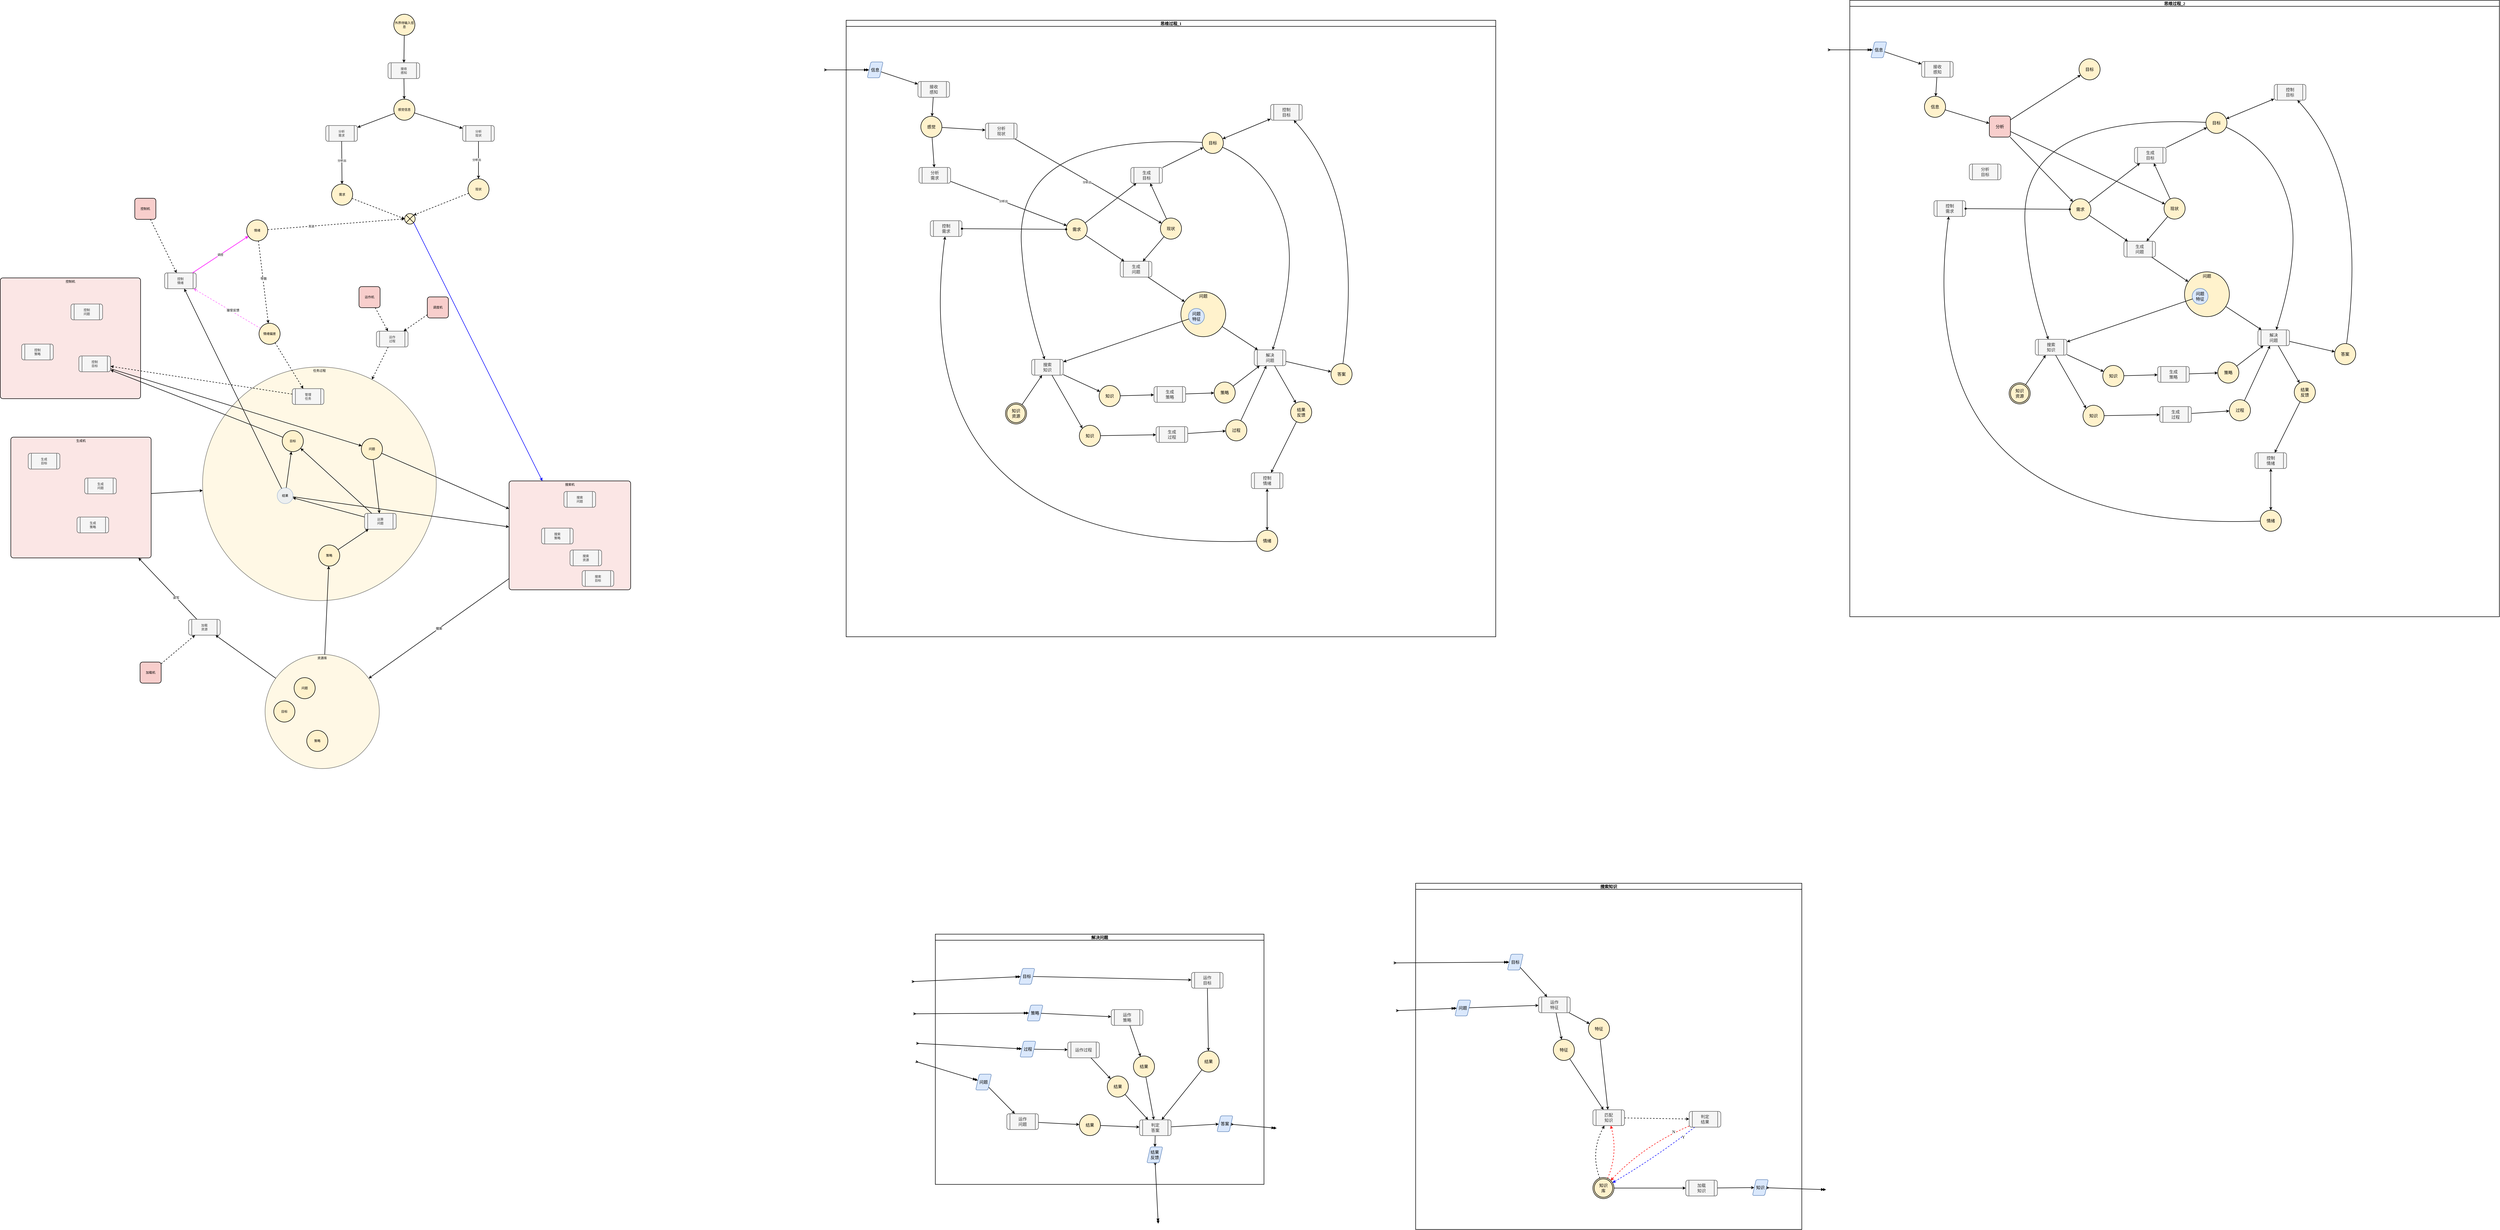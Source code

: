 <mxfile version="20.2.2" type="github" pages="6">
  <diagram name="分析问题过程-220802" id="8wZ_EZsvzLOPN4eUJjSS">
    <mxGraphModel dx="4480" dy="3557" grid="0" gridSize="10" guides="1" tooltips="1" connect="1" arrows="1" fold="1" page="0" pageScale="1" pageWidth="1169" pageHeight="827" background="none" math="0" shadow="0">
      <root>
        <mxCell id="dmeJSBBvfGve9bIcIyyQ-0" />
        <mxCell id="dmeJSBBvfGve9bIcIyyQ-1" parent="dmeJSBBvfGve9bIcIyyQ-0" />
        <mxCell id="FbJV6HwK2vqQPvXDyn6q-45" value="思维过程_1" style="swimlane;fontFamily=Times New Roman;fontSize=16;fontColor=default;strokeColor=#000000;strokeWidth=2;movable=0;portConstraintRotation=0;fillColor=none;swimlaneFillColor=none;rotatable=0;cloneable=0;moveCells=0;glass=0;swimlaneLine=1;" parent="dmeJSBBvfGve9bIcIyyQ-1" vertex="1">
          <mxGeometry x="1550" y="-918" width="2462.64" height="2338" as="geometry">
            <mxRectangle x="1486" y="-600" width="104" height="23" as="alternateBounds" />
          </mxGeometry>
        </mxCell>
        <mxCell id="FbJV6HwK2vqQPvXDyn6q-4" value="问题" style="ellipse;whiteSpace=wrap;html=1;aspect=fixed;fontFamily=Times New Roman;fontSize=16;fontColor=default;align=center;strokeColor=default;fillColor=#fff2cc;strokeWidth=2;rotatable=0;resizable=1;container=1;verticalAlign=top;treeFolding=0;treeMoving=0;movable=1;" parent="FbJV6HwK2vqQPvXDyn6q-45" vertex="1">
          <mxGeometry x="1269" y="1030" width="170" height="170" as="geometry">
            <mxRectangle x="1241" y="976" width="51" height="18" as="alternateBounds" />
          </mxGeometry>
        </mxCell>
        <mxCell id="FbJV6HwK2vqQPvXDyn6q-6" value="问题&lt;br style=&quot;font-size: 16px;&quot;&gt;特征" style="ellipse;whiteSpace=wrap;html=1;aspect=fixed;fontFamily=Times New Roman;fontSize=16;align=center;strokeColor=#6c8ebf;fillColor=#dae8fc;strokeWidth=2;comic=0;resizable=0;rotatable=0;connectable=1;snapToPoint=0;dropTarget=1;labelBorderColor=none;fontColor=#000000;treeFolding=0;treeMoving=0;movable=1;" parent="FbJV6HwK2vqQPvXDyn6q-4" vertex="1">
          <mxGeometry x="29" y="63" width="60" height="60" as="geometry" />
        </mxCell>
        <mxCell id="DZxl7ySDrUZJHLj_Qp03-0" value="需求" style="ellipse;whiteSpace=wrap;html=1;aspect=fixed;fontFamily=Times New Roman;fontSize=16;fontColor=default;align=center;strokeColor=default;fillColor=#fff2cc;strokeWidth=2;rotatable=0;resizable=0;movable=1;" parent="FbJV6HwK2vqQPvXDyn6q-45" vertex="1">
          <mxGeometry x="834" y="753" width="80" height="80" as="geometry" />
        </mxCell>
        <mxCell id="DZxl7ySDrUZJHLj_Qp03-1" value="现状" style="ellipse;whiteSpace=wrap;html=1;aspect=fixed;fontFamily=Times New Roman;fontSize=16;fontColor=default;align=center;strokeColor=default;fillColor=#fff2cc;strokeWidth=2;rotatable=0;resizable=0;movable=1;" parent="FbJV6HwK2vqQPvXDyn6q-45" vertex="1">
          <mxGeometry x="1191.32" y="750" width="80" height="80" as="geometry" />
        </mxCell>
        <mxCell id="FbJV6HwK2vqQPvXDyn6q-3" style="edgeStyle=none;shape=connector;curved=1;rounded=1;orthogonalLoop=1;jettySize=auto;html=1;labelBackgroundColor=default;fontFamily=Times New Roman;fontSize=16;fontColor=#000000;startArrow=none;endArrow=classic;endFill=1;strokeColor=default;strokeWidth=2;comic=0;flowAnimation=0;" parent="FbJV6HwK2vqQPvXDyn6q-45" source="DZxl7ySDrUZJHLj_Qp03-2" target="FbJV6HwK2vqQPvXDyn6q-4" edge="1">
          <mxGeometry relative="1" as="geometry">
            <mxPoint x="1390" y="1012" as="targetPoint" />
          </mxGeometry>
        </mxCell>
        <mxCell id="DZxl7ySDrUZJHLj_Qp03-2" value="生成&lt;br style=&quot;font-size: 16px;&quot;&gt;问题" style="shape=process;whiteSpace=wrap;html=1;backgroundOutline=1;fontFamily=Times New Roman;fontSize=16;fillColor=#f5f5f5;rounded=1;strokeWidth=2;strokeColor=#666666;resizable=0;rotatable=0;comic=0;fontColor=#333333;container=0;collapsible=0;movable=1;" parent="FbJV6HwK2vqQPvXDyn6q-45" vertex="1">
          <mxGeometry x="1039" y="914" width="120" height="60" as="geometry" />
        </mxCell>
        <mxCell id="FbJV6HwK2vqQPvXDyn6q-1" style="edgeStyle=none;shape=connector;curved=1;rounded=1;orthogonalLoop=1;jettySize=auto;html=1;labelBackgroundColor=default;fontFamily=Times New Roman;fontSize=16;fontColor=#000000;startArrow=none;endArrow=classic;endFill=1;strokeColor=default;strokeWidth=2;comic=0;flowAnimation=0;" parent="FbJV6HwK2vqQPvXDyn6q-45" source="DZxl7ySDrUZJHLj_Qp03-0" target="DZxl7ySDrUZJHLj_Qp03-2" edge="1">
          <mxGeometry relative="1" as="geometry" />
        </mxCell>
        <mxCell id="FbJV6HwK2vqQPvXDyn6q-2" style="edgeStyle=none;shape=connector;curved=1;rounded=1;orthogonalLoop=1;jettySize=auto;html=1;labelBackgroundColor=default;fontFamily=Times New Roman;fontSize=16;fontColor=#000000;startArrow=none;endArrow=classic;endFill=1;strokeColor=default;strokeWidth=2;comic=0;flowAnimation=0;" parent="FbJV6HwK2vqQPvXDyn6q-45" source="DZxl7ySDrUZJHLj_Qp03-1" target="DZxl7ySDrUZJHLj_Qp03-2" edge="1">
          <mxGeometry relative="1" as="geometry" />
        </mxCell>
        <mxCell id="FbJV6HwK2vqQPvXDyn6q-21" style="edgeStyle=none;shape=connector;curved=1;rounded=1;orthogonalLoop=1;jettySize=auto;html=1;labelBackgroundColor=default;fontFamily=Times New Roman;fontSize=16;fontColor=#000000;startArrow=none;endArrow=classic;endFill=1;strokeColor=default;strokeWidth=2;comic=0;flowAnimation=0;" parent="FbJV6HwK2vqQPvXDyn6q-45" source="FbJV6HwK2vqQPvXDyn6q-4" target="FbJV6HwK2vqQPvXDyn6q-19" edge="1">
          <mxGeometry relative="1" as="geometry" />
        </mxCell>
        <mxCell id="FbJV6HwK2vqQPvXDyn6q-7" style="edgeStyle=none;shape=connector;curved=1;rounded=1;orthogonalLoop=1;jettySize=auto;html=1;labelBackgroundColor=default;fontFamily=Times New Roman;fontSize=16;fontColor=#000000;startArrow=none;endArrow=classic;endFill=1;strokeColor=default;strokeWidth=2;comic=0;flowAnimation=0;" parent="FbJV6HwK2vqQPvXDyn6q-45" source="FbJV6HwK2vqQPvXDyn6q-6" target="FbJV6HwK2vqQPvXDyn6q-8" edge="1">
          <mxGeometry relative="1" as="geometry">
            <mxPoint x="882" y="1348.5" as="targetPoint" />
          </mxGeometry>
        </mxCell>
        <UserObject label="搜索&lt;br style=&quot;font-size: 16px;&quot;&gt;知识" id="FbJV6HwK2vqQPvXDyn6q-8">
          <mxCell style="shape=process;whiteSpace=wrap;html=1;backgroundOutline=1;fontFamily=Times New Roman;fontSize=16;rounded=1;strokeWidth=2;resizable=1;rotatable=1;comic=0;fillColor=#f5f5f5;fontColor=#333333;strokeColor=#666666;movable=1;deletable=1;editable=1;connectable=1;" parent="FbJV6HwK2vqQPvXDyn6q-45" vertex="1">
            <mxGeometry x="703" y="1286" width="120" height="60" as="geometry" />
          </mxCell>
        </UserObject>
        <mxCell id="FbJV6HwK2vqQPvXDyn6q-10" style="edgeStyle=none;shape=connector;curved=1;rounded=1;orthogonalLoop=1;jettySize=auto;html=1;labelBackgroundColor=default;fontFamily=Times New Roman;fontSize=16;fontColor=#000000;startArrow=none;endArrow=classic;endFill=1;strokeColor=default;strokeWidth=2;comic=0;flowAnimation=0;" parent="FbJV6HwK2vqQPvXDyn6q-45" source="FbJV6HwK2vqQPvXDyn6q-9" target="FbJV6HwK2vqQPvXDyn6q-8" edge="1">
          <mxGeometry relative="1" as="geometry" />
        </mxCell>
        <mxCell id="FbJV6HwK2vqQPvXDyn6q-9" value="知识&lt;br style=&quot;font-size: 16px;&quot;&gt;资源" style="ellipse;shape=doubleEllipse;whiteSpace=wrap;html=1;aspect=fixed;fontFamily=Times New Roman;fontSize=16;strokeWidth=2;fillColor=#fff2cc;strokeColor=default;resizable=0;rotatable=0;fontColor=default;align=center;movable=1;" parent="FbJV6HwK2vqQPvXDyn6q-45" vertex="1">
          <mxGeometry x="604" y="1451" width="80" height="80" as="geometry" />
        </mxCell>
        <mxCell id="FbJV6HwK2vqQPvXDyn6q-14" value="知识" style="ellipse;whiteSpace=wrap;html=1;aspect=fixed;fontFamily=Times New Roman;fontSize=16;fontColor=default;align=center;strokeColor=default;fillColor=#fff2cc;strokeWidth=2;rotatable=0;resizable=0;movable=1;" parent="FbJV6HwK2vqQPvXDyn6q-45" vertex="1">
          <mxGeometry x="959" y="1385" width="80" height="80" as="geometry" />
        </mxCell>
        <mxCell id="FbJV6HwK2vqQPvXDyn6q-11" style="edgeStyle=none;shape=connector;curved=1;rounded=1;orthogonalLoop=1;jettySize=auto;html=1;labelBackgroundColor=default;fontFamily=Times New Roman;fontSize=16;fontColor=#000000;startArrow=none;endArrow=classic;endFill=1;strokeColor=default;strokeWidth=2;comic=0;flowAnimation=0;" parent="FbJV6HwK2vqQPvXDyn6q-45" source="FbJV6HwK2vqQPvXDyn6q-8" target="FbJV6HwK2vqQPvXDyn6q-14" edge="1">
          <mxGeometry relative="1" as="geometry">
            <mxPoint x="1041" y="1245.5" as="targetPoint" />
          </mxGeometry>
        </mxCell>
        <mxCell id="FbJV6HwK2vqQPvXDyn6q-15" value="生成&lt;br style=&quot;font-size: 16px;&quot;&gt;策略" style="shape=process;whiteSpace=wrap;html=1;backgroundOutline=1;fontFamily=Times New Roman;fontSize=16;fillColor=#f5f5f5;rounded=1;strokeWidth=2;strokeColor=#666666;resizable=0;rotatable=0;comic=0;fontColor=#333333;container=0;collapsible=0;movable=1;" parent="FbJV6HwK2vqQPvXDyn6q-45" vertex="1">
          <mxGeometry x="1167" y="1389" width="120" height="60" as="geometry" />
        </mxCell>
        <mxCell id="FbJV6HwK2vqQPvXDyn6q-16" style="edgeStyle=none;shape=connector;curved=1;rounded=1;orthogonalLoop=1;jettySize=auto;html=1;labelBackgroundColor=default;fontFamily=Times New Roman;fontSize=16;fontColor=#000000;startArrow=none;endArrow=classic;endFill=1;strokeColor=default;strokeWidth=2;comic=0;flowAnimation=0;" parent="FbJV6HwK2vqQPvXDyn6q-45" source="FbJV6HwK2vqQPvXDyn6q-14" target="FbJV6HwK2vqQPvXDyn6q-15" edge="1">
          <mxGeometry relative="1" as="geometry" />
        </mxCell>
        <mxCell id="FbJV6HwK2vqQPvXDyn6q-18" value="策略" style="ellipse;whiteSpace=wrap;html=1;aspect=fixed;fontFamily=Times New Roman;fontSize=16;fontColor=default;align=center;strokeColor=default;fillColor=#fff2cc;strokeWidth=2;rotatable=0;resizable=0;movable=1;" parent="FbJV6HwK2vqQPvXDyn6q-45" vertex="1">
          <mxGeometry x="1395" y="1372" width="80" height="80" as="geometry" />
        </mxCell>
        <mxCell id="FbJV6HwK2vqQPvXDyn6q-17" style="edgeStyle=none;shape=connector;curved=1;rounded=1;orthogonalLoop=1;jettySize=auto;html=1;labelBackgroundColor=default;fontFamily=Times New Roman;fontSize=16;fontColor=#000000;startArrow=none;endArrow=classic;endFill=1;strokeColor=default;strokeWidth=2;comic=0;flowAnimation=0;" parent="FbJV6HwK2vqQPvXDyn6q-45" source="FbJV6HwK2vqQPvXDyn6q-15" target="FbJV6HwK2vqQPvXDyn6q-18" edge="1">
          <mxGeometry relative="1" as="geometry">
            <mxPoint x="1467" y="1284.5" as="targetPoint" />
          </mxGeometry>
        </mxCell>
        <mxCell id="FbJV6HwK2vqQPvXDyn6q-19" value="解决&lt;br style=&quot;font-size: 16px;&quot;&gt;问题" style="shape=process;whiteSpace=wrap;html=1;backgroundOutline=1;fontFamily=Times New Roman;fontSize=16;rounded=1;strokeWidth=2;resizable=0;rotatable=0;comic=0;fillColor=#f5f5f5;fontColor=#333333;strokeColor=#666666;movable=1;" parent="FbJV6HwK2vqQPvXDyn6q-45" vertex="1">
          <mxGeometry x="1547" y="1250" width="120" height="60" as="geometry" />
        </mxCell>
        <mxCell id="FbJV6HwK2vqQPvXDyn6q-20" style="edgeStyle=none;shape=connector;curved=1;rounded=1;orthogonalLoop=1;jettySize=auto;html=1;labelBackgroundColor=default;fontFamily=Times New Roman;fontSize=16;fontColor=#000000;startArrow=none;endArrow=classic;endFill=1;strokeColor=default;strokeWidth=2;comic=0;flowAnimation=0;" parent="FbJV6HwK2vqQPvXDyn6q-45" source="FbJV6HwK2vqQPvXDyn6q-18" target="FbJV6HwK2vqQPvXDyn6q-19" edge="1">
          <mxGeometry relative="1" as="geometry" />
        </mxCell>
        <mxCell id="FbJV6HwK2vqQPvXDyn6q-25" style="edgeStyle=none;shape=connector;rounded=1;orthogonalLoop=1;jettySize=auto;html=1;labelBackgroundColor=default;fontFamily=Times New Roman;fontSize=16;fontColor=default;startArrow=none;endArrow=classic;endFill=1;strokeColor=default;strokeWidth=2;curved=1;comic=0;flowAnimation=0;" parent="FbJV6HwK2vqQPvXDyn6q-45" source="FbJV6HwK2vqQPvXDyn6q-19" target="FbJV6HwK2vqQPvXDyn6q-26" edge="1">
          <mxGeometry relative="1" as="geometry">
            <mxPoint x="1890" y="1454" as="targetPoint" />
            <mxPoint x="1770" y="1454" as="sourcePoint" />
          </mxGeometry>
        </mxCell>
        <mxCell id="FbJV6HwK2vqQPvXDyn6q-26" value="答案" style="ellipse;whiteSpace=wrap;html=1;aspect=fixed;fontFamily=Times New Roman;fontSize=16;fontColor=default;align=center;strokeColor=default;fillColor=#fff2cc;strokeWidth=2;rotatable=0;resizable=0;movable=1;" parent="FbJV6HwK2vqQPvXDyn6q-45" vertex="1">
          <mxGeometry x="1838" y="1302" width="80" height="80" as="geometry" />
        </mxCell>
        <mxCell id="FbJV6HwK2vqQPvXDyn6q-28" style="edgeStyle=none;shape=connector;curved=1;rounded=1;orthogonalLoop=1;jettySize=auto;html=1;labelBackgroundColor=default;fontFamily=Times New Roman;fontSize=16;fontColor=default;startArrow=none;endArrow=classic;endFill=1;strokeColor=default;strokeWidth=2;comic=0;flowAnimation=0;" parent="FbJV6HwK2vqQPvXDyn6q-45" source="FbJV6HwK2vqQPvXDyn6q-26" target="aJHo9oLQRydI_SlzIqtA-0" edge="1">
          <mxGeometry relative="1" as="geometry">
            <mxPoint x="1954" y="980" as="targetPoint" />
            <Array as="points">
              <mxPoint x="1968" y="672" />
            </Array>
          </mxGeometry>
        </mxCell>
        <mxCell id="FbJV6HwK2vqQPvXDyn6q-32" value="生成&lt;br style=&quot;font-size: 16px;&quot;&gt;目标" style="shape=process;whiteSpace=wrap;html=1;backgroundOutline=1;fontFamily=Times New Roman;fontSize=16;fillColor=#f5f5f5;rounded=1;strokeWidth=2;strokeColor=#666666;resizable=0;rotatable=0;comic=0;fontColor=#333333;container=0;collapsible=0;movable=1;" parent="FbJV6HwK2vqQPvXDyn6q-45" vertex="1">
          <mxGeometry x="1079" y="558" width="120" height="60" as="geometry" />
        </mxCell>
        <mxCell id="FbJV6HwK2vqQPvXDyn6q-33" style="edgeStyle=none;shape=connector;curved=1;rounded=1;orthogonalLoop=1;jettySize=auto;html=1;labelBackgroundColor=default;fontFamily=Times New Roman;fontSize=16;fontColor=default;startArrow=none;endArrow=classic;endFill=1;strokeColor=default;strokeWidth=2;comic=0;flowAnimation=0;" parent="FbJV6HwK2vqQPvXDyn6q-45" source="DZxl7ySDrUZJHLj_Qp03-0" target="FbJV6HwK2vqQPvXDyn6q-32" edge="1">
          <mxGeometry relative="1" as="geometry" />
        </mxCell>
        <mxCell id="FbJV6HwK2vqQPvXDyn6q-34" style="edgeStyle=none;shape=connector;curved=1;rounded=1;orthogonalLoop=1;jettySize=auto;html=1;labelBackgroundColor=default;fontFamily=Times New Roman;fontSize=16;fontColor=default;startArrow=none;endArrow=classic;endFill=1;strokeColor=default;strokeWidth=2;comic=0;flowAnimation=0;" parent="FbJV6HwK2vqQPvXDyn6q-45" source="DZxl7ySDrUZJHLj_Qp03-1" target="FbJV6HwK2vqQPvXDyn6q-32" edge="1">
          <mxGeometry relative="1" as="geometry" />
        </mxCell>
        <mxCell id="FbJV6HwK2vqQPvXDyn6q-37" style="edgeStyle=none;shape=connector;curved=1;rounded=1;orthogonalLoop=1;jettySize=auto;html=1;labelBackgroundColor=default;fontFamily=Times New Roman;fontSize=16;fontColor=default;startArrow=none;endArrow=classic;endFill=1;strokeColor=default;strokeWidth=2;comic=0;flowAnimation=0;" parent="FbJV6HwK2vqQPvXDyn6q-45" source="FbJV6HwK2vqQPvXDyn6q-35" target="FbJV6HwK2vqQPvXDyn6q-8" edge="1">
          <mxGeometry relative="1" as="geometry">
            <Array as="points">
              <mxPoint x="995" y="446" />
              <mxPoint x="651" y="638" />
              <mxPoint x="678" y="1068" />
            </Array>
          </mxGeometry>
        </mxCell>
        <mxCell id="FbJV6HwK2vqQPvXDyn6q-38" style="edgeStyle=none;shape=connector;curved=1;rounded=1;orthogonalLoop=1;jettySize=auto;html=1;labelBackgroundColor=default;fontFamily=Times New Roman;fontSize=16;fontColor=default;startArrow=none;endArrow=classic;endFill=1;strokeColor=default;strokeWidth=2;comic=0;flowAnimation=0;" parent="FbJV6HwK2vqQPvXDyn6q-45" source="FbJV6HwK2vqQPvXDyn6q-35" target="FbJV6HwK2vqQPvXDyn6q-19" edge="1">
          <mxGeometry relative="1" as="geometry">
            <Array as="points">
              <mxPoint x="1596" y="557" />
              <mxPoint x="1718" y="932" />
            </Array>
          </mxGeometry>
        </mxCell>
        <mxCell id="aJHo9oLQRydI_SlzIqtA-1" style="edgeStyle=none;shape=connector;curved=1;rounded=1;orthogonalLoop=1;jettySize=auto;html=1;labelBackgroundColor=default;fontFamily=Times New Roman;fontSize=16;fontColor=default;startArrow=classic;startFill=1;endArrow=classic;endFill=1;strokeColor=default;strokeWidth=2;comic=0;flowAnimation=0;" parent="FbJV6HwK2vqQPvXDyn6q-45" source="FbJV6HwK2vqQPvXDyn6q-35" target="aJHo9oLQRydI_SlzIqtA-0" edge="1">
          <mxGeometry relative="1" as="geometry" />
        </mxCell>
        <mxCell id="FbJV6HwK2vqQPvXDyn6q-35" value="目标" style="ellipse;whiteSpace=wrap;html=1;aspect=fixed;fontFamily=Times New Roman;fontSize=16;fontColor=default;align=center;strokeColor=default;fillColor=#fff2cc;strokeWidth=2;rotatable=0;resizable=0;movable=1;" parent="FbJV6HwK2vqQPvXDyn6q-45" vertex="1">
          <mxGeometry x="1350" y="425" width="80" height="80" as="geometry" />
        </mxCell>
        <mxCell id="FbJV6HwK2vqQPvXDyn6q-36" style="edgeStyle=none;shape=connector;curved=1;rounded=1;orthogonalLoop=1;jettySize=auto;html=1;labelBackgroundColor=default;fontFamily=Times New Roman;fontSize=16;fontColor=default;startArrow=none;endArrow=classic;endFill=1;strokeColor=default;strokeWidth=2;comic=0;flowAnimation=0;" parent="FbJV6HwK2vqQPvXDyn6q-45" source="FbJV6HwK2vqQPvXDyn6q-32" target="FbJV6HwK2vqQPvXDyn6q-35" edge="1">
          <mxGeometry relative="1" as="geometry" />
        </mxCell>
        <mxCell id="FbJV6HwK2vqQPvXDyn6q-40" value="结果&lt;br style=&quot;font-size: 16px;&quot;&gt;反馈" style="ellipse;whiteSpace=wrap;html=1;aspect=fixed;fontFamily=Times New Roman;fontSize=16;fontColor=default;align=center;strokeColor=default;fillColor=#fff2cc;strokeWidth=2;rotatable=0;resizable=0;movable=1;" parent="FbJV6HwK2vqQPvXDyn6q-45" vertex="1">
          <mxGeometry x="1685" y="1446.5" width="80" height="80" as="geometry" />
        </mxCell>
        <mxCell id="FbJV6HwK2vqQPvXDyn6q-39" style="edgeStyle=none;shape=connector;curved=1;rounded=1;orthogonalLoop=1;jettySize=auto;html=1;labelBackgroundColor=default;fontFamily=Times New Roman;fontSize=16;fontColor=default;startArrow=none;endArrow=classic;endFill=1;strokeColor=default;strokeWidth=2;comic=0;flowAnimation=0;" parent="FbJV6HwK2vqQPvXDyn6q-45" source="FbJV6HwK2vqQPvXDyn6q-19" target="FbJV6HwK2vqQPvXDyn6q-40" edge="1">
          <mxGeometry relative="1" as="geometry">
            <mxPoint x="1725" y="1486.5" as="targetPoint" />
          </mxGeometry>
        </mxCell>
        <mxCell id="FbJV6HwK2vqQPvXDyn6q-41" value="控制&lt;br style=&quot;font-size: 16px;&quot;&gt;情绪" style="shape=process;whiteSpace=wrap;html=1;backgroundOutline=1;fontFamily=Times New Roman;fontSize=16;rounded=1;strokeWidth=2;resizable=0;rotatable=0;comic=0;fillColor=#f5f5f5;fontColor=#333333;strokeColor=#666666;movable=1;" parent="FbJV6HwK2vqQPvXDyn6q-45" vertex="1">
          <mxGeometry x="1536" y="1716" width="120" height="60" as="geometry" />
        </mxCell>
        <mxCell id="FbJV6HwK2vqQPvXDyn6q-42" style="edgeStyle=none;shape=connector;curved=1;rounded=1;orthogonalLoop=1;jettySize=auto;html=1;labelBackgroundColor=default;fontFamily=Times New Roman;fontSize=16;fontColor=default;startArrow=none;endArrow=classic;endFill=1;strokeColor=default;strokeWidth=2;comic=0;flowAnimation=0;" parent="FbJV6HwK2vqQPvXDyn6q-45" source="FbJV6HwK2vqQPvXDyn6q-40" target="FbJV6HwK2vqQPvXDyn6q-41" edge="1">
          <mxGeometry relative="1" as="geometry" />
        </mxCell>
        <mxCell id="FbJV6HwK2vqQPvXDyn6q-43" value="情绪" style="ellipse;whiteSpace=wrap;html=1;aspect=fixed;fontFamily=Times New Roman;fontSize=16;fontColor=default;align=center;strokeColor=default;fillColor=#fff2cc;strokeWidth=2;rotatable=0;resizable=0;movable=1;" parent="FbJV6HwK2vqQPvXDyn6q-45" vertex="1">
          <mxGeometry x="1556" y="1934" width="80" height="80" as="geometry" />
        </mxCell>
        <mxCell id="FbJV6HwK2vqQPvXDyn6q-44" style="edgeStyle=none;shape=connector;curved=1;rounded=1;orthogonalLoop=1;jettySize=auto;html=1;labelBackgroundColor=default;fontFamily=Times New Roman;fontSize=16;fontColor=default;startArrow=classic;endArrow=classic;endFill=1;strokeColor=default;strokeWidth=2;startFill=1;comic=0;flowAnimation=0;" parent="FbJV6HwK2vqQPvXDyn6q-45" source="FbJV6HwK2vqQPvXDyn6q-41" target="FbJV6HwK2vqQPvXDyn6q-43" edge="1">
          <mxGeometry relative="1" as="geometry" />
        </mxCell>
        <mxCell id="aJHo9oLQRydI_SlzIqtA-0" value="控制&lt;br style=&quot;font-size: 16px;&quot;&gt;目标" style="shape=process;whiteSpace=wrap;html=1;backgroundOutline=1;fontFamily=Times New Roman;fontSize=16;fillColor=#f5f5f5;rounded=1;strokeWidth=2;strokeColor=#666666;resizable=0;rotatable=0;comic=0;fontColor=#333333;container=0;collapsible=0;movable=1;" parent="FbJV6HwK2vqQPvXDyn6q-45" vertex="1">
          <mxGeometry x="1609" y="319" width="120" height="60" as="geometry" />
        </mxCell>
        <mxCell id="aJHo9oLQRydI_SlzIqtA-3" value="控制&lt;br style=&quot;font-size: 16px;&quot;&gt;需求" style="shape=process;whiteSpace=wrap;html=1;backgroundOutline=1;fontFamily=Times New Roman;fontSize=16;fillColor=#f5f5f5;rounded=1;strokeWidth=2;strokeColor=#666666;resizable=0;rotatable=0;comic=0;fontColor=#333333;container=0;collapsible=0;movable=1;" parent="FbJV6HwK2vqQPvXDyn6q-45" vertex="1">
          <mxGeometry x="319" y="760" width="120" height="60" as="geometry" />
        </mxCell>
        <mxCell id="aJHo9oLQRydI_SlzIqtA-2" style="edgeStyle=none;shape=connector;curved=1;rounded=1;orthogonalLoop=1;jettySize=auto;html=1;labelBackgroundColor=default;fontFamily=Times New Roman;fontSize=16;fontColor=default;startArrow=none;startFill=0;endArrow=classic;endFill=1;strokeColor=default;strokeWidth=2;comic=0;flowAnimation=0;" parent="FbJV6HwK2vqQPvXDyn6q-45" source="FbJV6HwK2vqQPvXDyn6q-43" target="aJHo9oLQRydI_SlzIqtA-3" edge="1">
          <mxGeometry relative="1" as="geometry">
            <mxPoint x="395.765" y="1233.059" as="targetPoint" />
            <Array as="points">
              <mxPoint x="214" y="2021" />
            </Array>
          </mxGeometry>
        </mxCell>
        <mxCell id="aJHo9oLQRydI_SlzIqtA-4" style="edgeStyle=none;shape=connector;curved=1;rounded=1;orthogonalLoop=1;jettySize=auto;html=1;labelBackgroundColor=default;fontFamily=Times New Roman;fontSize=16;fontColor=default;startArrow=oval;startFill=1;endArrow=oval;endFill=1;strokeColor=default;strokeWidth=2;comic=0;flowAnimation=0;" parent="FbJV6HwK2vqQPvXDyn6q-45" source="aJHo9oLQRydI_SlzIqtA-3" target="DZxl7ySDrUZJHLj_Qp03-0" edge="1">
          <mxGeometry relative="1" as="geometry" />
        </mxCell>
        <mxCell id="qrRt3Z9p1lwk-0FJdtp2-9" value="&lt;font style=&quot;font-size: 16px;&quot;&gt;感觉&lt;/font&gt;" style="ellipse;whiteSpace=wrap;html=1;aspect=fixed;fontFamily=Times New Roman;fontSize=12;fontColor=default;align=center;strokeColor=default;fillColor=#fff2cc;strokeWidth=2;rotatable=0;resizable=0;movable=1;" parent="FbJV6HwK2vqQPvXDyn6q-45" vertex="1">
          <mxGeometry x="283" y="364" width="80" height="80" as="geometry" />
        </mxCell>
        <mxCell id="qrRt3Z9p1lwk-0FJdtp2-10" value="接收&lt;br style=&quot;font-size: 16px;&quot;&gt;感知" style="shape=process;whiteSpace=wrap;html=1;backgroundOutline=1;fontFamily=Times New Roman;fontSize=16;fillColor=#f5f5f5;rounded=1;strokeWidth=2;strokeColor=#666666;resizable=0;rotatable=0;comic=0;fontColor=#333333;movable=1;" parent="FbJV6HwK2vqQPvXDyn6q-45" vertex="1">
          <mxGeometry x="272" y="232" width="120" height="60" as="geometry" />
        </mxCell>
        <mxCell id="qrRt3Z9p1lwk-0FJdtp2-11" value="分析&lt;br style=&quot;font-size: 16px;&quot;&gt;需求" style="shape=process;whiteSpace=wrap;html=1;backgroundOutline=1;fontFamily=Times New Roman;fontSize=16;fillColor=#f5f5f5;rounded=1;strokeWidth=2;strokeColor=#666666;resizable=0;rotatable=0;comic=0;fontColor=#333333;movable=1;" parent="FbJV6HwK2vqQPvXDyn6q-45" vertex="1">
          <mxGeometry x="276" y="558" width="120" height="60" as="geometry" />
        </mxCell>
        <mxCell id="qrRt3Z9p1lwk-0FJdtp2-12" value="分析&lt;br style=&quot;font-size: 16px;&quot;&gt;现状" style="shape=process;whiteSpace=wrap;html=1;backgroundOutline=1;fontFamily=Times New Roman;fontSize=16;fillColor=#f5f5f5;rounded=1;strokeWidth=2;strokeColor=#666666;resizable=0;rotatable=0;comic=0;fontColor=#333333;movable=1;" parent="FbJV6HwK2vqQPvXDyn6q-45" vertex="1">
          <mxGeometry x="528" y="390" width="120" height="60" as="geometry" />
        </mxCell>
        <mxCell id="qrRt3Z9p1lwk-0FJdtp2-13" style="edgeStyle=none;shape=connector;curved=1;rounded=1;orthogonalLoop=1;jettySize=auto;html=1;labelBackgroundColor=default;fontFamily=Times New Roman;fontSize=11;fontColor=default;startArrow=none;endArrow=classic;strokeColor=default;strokeWidth=2;comic=0;flowAnimation=0;" parent="FbJV6HwK2vqQPvXDyn6q-45" source="qrRt3Z9p1lwk-0FJdtp2-11" target="DZxl7ySDrUZJHLj_Qp03-0" edge="1">
          <mxGeometry relative="1" as="geometry">
            <mxPoint x="96.942" y="622" as="sourcePoint" />
            <mxPoint x="86.77" y="686.001" as="targetPoint" />
          </mxGeometry>
        </mxCell>
        <mxCell id="qrRt3Z9p1lwk-0FJdtp2-14" value="分析出" style="edgeLabel;html=1;align=center;verticalAlign=middle;resizable=0;points=[];fontSize=11;fontFamily=Times New Roman;fontColor=default;" parent="qrRt3Z9p1lwk-0FJdtp2-13" vertex="1" connectable="0">
          <mxGeometry x="-0.092" relative="1" as="geometry">
            <mxPoint y="-1" as="offset" />
          </mxGeometry>
        </mxCell>
        <mxCell id="qrRt3Z9p1lwk-0FJdtp2-15" style="edgeStyle=none;shape=connector;curved=1;rounded=1;orthogonalLoop=1;jettySize=auto;html=1;labelBackgroundColor=default;fontFamily=Times New Roman;fontSize=11;fontColor=default;startArrow=none;endArrow=classic;strokeColor=default;strokeWidth=2;comic=0;flowAnimation=0;" parent="FbJV6HwK2vqQPvXDyn6q-45" source="qrRt3Z9p1lwk-0FJdtp2-12" target="DZxl7ySDrUZJHLj_Qp03-1" edge="1">
          <mxGeometry relative="1" as="geometry">
            <mxPoint x="572.232" y="450" as="sourcePoint" />
            <mxPoint x="604" y="666" as="targetPoint" />
          </mxGeometry>
        </mxCell>
        <mxCell id="qrRt3Z9p1lwk-0FJdtp2-16" value="分析出" style="edgeLabel;html=1;align=center;verticalAlign=middle;resizable=0;points=[];fontSize=11;fontFamily=Times New Roman;fontColor=default;" parent="qrRt3Z9p1lwk-0FJdtp2-15" vertex="1" connectable="0">
          <mxGeometry x="-0.007" y="-7" relative="1" as="geometry">
            <mxPoint y="-1" as="offset" />
          </mxGeometry>
        </mxCell>
        <mxCell id="qrRt3Z9p1lwk-0FJdtp2-18" style="edgeStyle=none;shape=connector;curved=1;orthogonalLoop=1;jettySize=auto;html=1;labelBackgroundColor=default;fontFamily=Times New Roman;fontSize=11;fontColor=#000000;startArrow=none;endArrow=classic;endFill=1;strokeColor=default;strokeWidth=2;comic=0;flowAnimation=0;" parent="FbJV6HwK2vqQPvXDyn6q-45" source="qrRt3Z9p1lwk-0FJdtp2-9" target="qrRt3Z9p1lwk-0FJdtp2-12" edge="1">
          <mxGeometry relative="1" as="geometry">
            <mxPoint x="531" y="408.168" as="targetPoint" />
          </mxGeometry>
        </mxCell>
        <mxCell id="qrRt3Z9p1lwk-0FJdtp2-19" style="edgeStyle=none;shape=connector;curved=1;orthogonalLoop=1;jettySize=auto;html=1;labelBackgroundColor=default;fontFamily=Times New Roman;fontSize=11;fontColor=#000000;startArrow=none;endArrow=classic;endFill=1;strokeColor=default;strokeWidth=2;comic=0;flowAnimation=0;" parent="FbJV6HwK2vqQPvXDyn6q-45" source="qrRt3Z9p1lwk-0FJdtp2-9" target="qrRt3Z9p1lwk-0FJdtp2-11" edge="1">
          <mxGeometry relative="1" as="geometry" />
        </mxCell>
        <mxCell id="qrRt3Z9p1lwk-0FJdtp2-20" style="edgeStyle=none;shape=connector;curved=1;orthogonalLoop=1;jettySize=auto;html=1;labelBackgroundColor=default;fontFamily=Times New Roman;fontSize=11;fontColor=#000000;startArrow=none;endArrow=classic;endFill=1;strokeColor=default;strokeWidth=2;comic=0;flowAnimation=0;" parent="FbJV6HwK2vqQPvXDyn6q-45" source="qrRt3Z9p1lwk-0FJdtp2-10" target="qrRt3Z9p1lwk-0FJdtp2-9" edge="1">
          <mxGeometry relative="1" as="geometry" />
        </mxCell>
        <mxCell id="qrRt3Z9p1lwk-0FJdtp2-17" style="edgeStyle=none;shape=connector;curved=1;orthogonalLoop=1;jettySize=auto;html=1;labelBackgroundColor=default;fontFamily=Times New Roman;fontSize=11;fontColor=#000000;startArrow=none;endArrow=classic;endFill=1;strokeColor=default;strokeWidth=2;comic=0;flowAnimation=0;" parent="FbJV6HwK2vqQPvXDyn6q-45" source="qrRt3Z9p1lwk-0FJdtp2-25" target="qrRt3Z9p1lwk-0FJdtp2-10" edge="1">
          <mxGeometry relative="1" as="geometry">
            <mxPoint x="348" y="314" as="targetPoint" />
            <mxPoint x="113.235" y="192.152" as="sourcePoint" />
          </mxGeometry>
        </mxCell>
        <mxCell id="qrRt3Z9p1lwk-0FJdtp2-25" value="信息" style="shape=parallelogram;html=1;strokeWidth=2;perimeter=parallelogramPerimeter;whiteSpace=wrap;rounded=1;arcSize=12;size=0.23;fontFamily=Times New Roman;fontSize=16;align=center;strokeColor=#6c8ebf;fillColor=#dae8fc;glass=0;fontColor=default;resizable=0;rotatable=0;movable=1;" parent="FbJV6HwK2vqQPvXDyn6q-45" vertex="1">
          <mxGeometry x="80" y="158" width="60" height="60" as="geometry" />
        </mxCell>
        <mxCell id="qrRt3Z9p1lwk-0FJdtp2-26" style="edgeStyle=none;shape=connector;curved=1;rounded=1;orthogonalLoop=1;jettySize=auto;html=1;labelBackgroundColor=default;fontFamily=Times New Roman;fontSize=11;fontColor=default;startArrow=ERmany;startFill=0;endArrow=doubleBlock;endFill=1;strokeColor=default;strokeWidth=2;comic=0;flowAnimation=0;" parent="FbJV6HwK2vqQPvXDyn6q-45" target="qrRt3Z9p1lwk-0FJdtp2-25" edge="1">
          <mxGeometry relative="1" as="geometry">
            <mxPoint x="-223.372" y="240" as="targetPoint" />
            <mxPoint x="-83" y="188" as="sourcePoint" />
          </mxGeometry>
        </mxCell>
        <mxCell id="VTuNhJxy6j5m4BFRWQj3-4" style="edgeStyle=none;shape=connector;rounded=1;orthogonalLoop=1;jettySize=auto;html=1;labelBackgroundColor=default;fontFamily=Times New Roman;fontSize=16;fontColor=#000000;startArrow=none;endArrow=classic;endFill=1;strokeColor=default;strokeWidth=2;comic=0;flowAnimation=0;" parent="FbJV6HwK2vqQPvXDyn6q-45" source="VTuNhJxy6j5m4BFRWQj3-1" target="VTuNhJxy6j5m4BFRWQj3-2" edge="1">
          <mxGeometry relative="1" as="geometry" />
        </mxCell>
        <mxCell id="VTuNhJxy6j5m4BFRWQj3-1" value="知识" style="ellipse;whiteSpace=wrap;html=1;aspect=fixed;fontFamily=Times New Roman;fontSize=16;fontColor=default;align=center;strokeColor=default;fillColor=#fff2cc;strokeWidth=2;rotatable=0;resizable=0;movable=1;" parent="FbJV6HwK2vqQPvXDyn6q-45" vertex="1">
          <mxGeometry x="884" y="1536" width="80" height="80" as="geometry" />
        </mxCell>
        <mxCell id="VTuNhJxy6j5m4BFRWQj3-0" style="rounded=1;orthogonalLoop=1;jettySize=auto;html=1;fontSize=16;fontFamily=Times New Roman;fontColor=#000000;startArrow=none;endFill=1;strokeWidth=2;entryX=0;entryY=0;entryDx=0;entryDy=0;comic=0;flowAnimation=0;" parent="FbJV6HwK2vqQPvXDyn6q-45" source="FbJV6HwK2vqQPvXDyn6q-8" target="VTuNhJxy6j5m4BFRWQj3-1" edge="1">
          <mxGeometry relative="1" as="geometry">
            <mxPoint x="867" y="1502.667" as="targetPoint" />
          </mxGeometry>
        </mxCell>
        <mxCell id="VTuNhJxy6j5m4BFRWQj3-5" style="edgeStyle=none;shape=connector;rounded=1;orthogonalLoop=1;jettySize=auto;html=1;labelBackgroundColor=default;fontFamily=Times New Roman;fontSize=16;fontColor=#000000;startArrow=none;endArrow=classic;endFill=1;strokeColor=default;strokeWidth=2;comic=0;flowAnimation=0;" parent="FbJV6HwK2vqQPvXDyn6q-45" source="VTuNhJxy6j5m4BFRWQj3-2" target="VTuNhJxy6j5m4BFRWQj3-3" edge="1">
          <mxGeometry relative="1" as="geometry" />
        </mxCell>
        <mxCell id="VTuNhJxy6j5m4BFRWQj3-2" value="生成&lt;br style=&quot;font-size: 16px;&quot;&gt;过程" style="shape=process;whiteSpace=wrap;html=1;backgroundOutline=1;fontFamily=Times New Roman;fontSize=16;fillColor=#f5f5f5;rounded=1;strokeWidth=2;strokeColor=#666666;resizable=0;rotatable=0;comic=0;fontColor=#333333;container=0;collapsible=0;movable=1;" parent="FbJV6HwK2vqQPvXDyn6q-45" vertex="1">
          <mxGeometry x="1175" y="1541" width="120" height="60" as="geometry" />
        </mxCell>
        <mxCell id="VTuNhJxy6j5m4BFRWQj3-6" style="edgeStyle=none;shape=connector;rounded=1;orthogonalLoop=1;jettySize=auto;html=1;labelBackgroundColor=default;fontFamily=Times New Roman;fontSize=16;fontColor=#000000;startArrow=none;endArrow=classic;endFill=1;strokeColor=default;strokeWidth=2;comic=0;flowAnimation=0;" parent="FbJV6HwK2vqQPvXDyn6q-45" source="VTuNhJxy6j5m4BFRWQj3-3" target="FbJV6HwK2vqQPvXDyn6q-19" edge="1">
          <mxGeometry relative="1" as="geometry" />
        </mxCell>
        <mxCell id="VTuNhJxy6j5m4BFRWQj3-3" value="过程" style="ellipse;whiteSpace=wrap;html=1;aspect=fixed;fontFamily=Times New Roman;fontSize=16;fontColor=default;align=center;strokeColor=default;fillColor=#fff2cc;strokeWidth=2;rotatable=0;resizable=0;movable=1;" parent="FbJV6HwK2vqQPvXDyn6q-45" vertex="1">
          <mxGeometry x="1439" y="1515" width="80" height="80" as="geometry" />
        </mxCell>
        <mxCell id="dmeJSBBvfGve9bIcIyyQ-2" value="任务过程" style="ellipse;whiteSpace=wrap;html=1;aspect=fixed;fontFamily=Times New Roman;fontSize=12;fontColor=default;align=center;strokeColor=default;fillColor=#fff2cc;strokeWidth=2;rotatable=0;resizable=1;verticalAlign=top;container=1;opacity=50;recursiveResize=0;treeFolding=1;treeMoving=1;movable=1;" parent="dmeJSBBvfGve9bIcIyyQ-1" vertex="1">
          <mxGeometry x="-890" y="397" width="886" height="886" as="geometry">
            <mxRectangle x="-764" y="514" width="51" height="18" as="alternateBounds" />
          </mxGeometry>
        </mxCell>
        <mxCell id="dmeJSBBvfGve9bIcIyyQ-3" value="策略" style="ellipse;whiteSpace=wrap;html=1;aspect=fixed;fontFamily=Times New Roman;fontSize=12;fontColor=default;align=center;strokeColor=default;fillColor=#fff2cc;strokeWidth=2;rotatable=0;resizable=0;movable=1;" parent="dmeJSBBvfGve9bIcIyyQ-2" vertex="1">
          <mxGeometry x="440.004" y="674.998" width="80" height="80" as="geometry" />
        </mxCell>
        <mxCell id="dmeJSBBvfGve9bIcIyyQ-4" value="问题" style="ellipse;whiteSpace=wrap;html=1;aspect=fixed;fontFamily=Times New Roman;fontSize=12;fontColor=default;align=center;strokeColor=default;fillColor=#fff2cc;strokeWidth=2;rotatable=0;resizable=0;movable=1;" parent="dmeJSBBvfGve9bIcIyyQ-2" vertex="1">
          <mxGeometry x="602.0" y="271.001" width="80" height="80" as="geometry" />
        </mxCell>
        <mxCell id="dmeJSBBvfGve9bIcIyyQ-5" value="目标" style="ellipse;whiteSpace=wrap;html=1;aspect=fixed;fontFamily=Times New Roman;fontSize=12;fontColor=default;align=center;strokeColor=default;fillColor=#fff2cc;strokeWidth=2;rotatable=0;resizable=0;movable=1;" parent="dmeJSBBvfGve9bIcIyyQ-2" vertex="1">
          <mxGeometry x="302.001" y="241.0" width="80" height="80" as="geometry" />
        </mxCell>
        <mxCell id="dmeJSBBvfGve9bIcIyyQ-6" value="运算&lt;br&gt;问题" style="shape=process;whiteSpace=wrap;html=1;backgroundOutline=1;fontFamily=Times New Roman;fontSize=12;fillColor=#f5f5f5;rounded=1;strokeWidth=2;strokeColor=#666666;resizable=0;rotatable=0;comic=0;fontColor=#333333;movable=1;" parent="dmeJSBBvfGve9bIcIyyQ-2" vertex="1">
          <mxGeometry x="614" y="555" width="120" height="60" as="geometry" />
        </mxCell>
        <mxCell id="dmeJSBBvfGve9bIcIyyQ-7" value="" style="edgeStyle=none;orthogonalLoop=1;jettySize=auto;html=1;fontFamily=Times New Roman;endArrow=classic;endFill=1;strokeWidth=2;rounded=0;comic=0;flowAnimation=0;" parent="dmeJSBBvfGve9bIcIyyQ-2" source="dmeJSBBvfGve9bIcIyyQ-3" target="dmeJSBBvfGve9bIcIyyQ-6" edge="1">
          <mxGeometry relative="1" as="geometry">
            <mxPoint x="500.126" y="146.472" as="sourcePoint" />
            <mxPoint x="640.009" y="-87.167" as="targetPoint" />
          </mxGeometry>
        </mxCell>
        <mxCell id="dmeJSBBvfGve9bIcIyyQ-8" style="edgeStyle=none;orthogonalLoop=1;jettySize=auto;html=1;fontFamily=Times New Roman;endArrow=classic;endFill=1;strokeWidth=2;curved=1;startArrow=none;comic=0;flowAnimation=0;" parent="dmeJSBBvfGve9bIcIyyQ-2" source="dmeJSBBvfGve9bIcIyyQ-4" target="dmeJSBBvfGve9bIcIyyQ-6" edge="1">
          <mxGeometry relative="1" as="geometry">
            <Array as="points" />
          </mxGeometry>
        </mxCell>
        <mxCell id="dmeJSBBvfGve9bIcIyyQ-9" style="edgeStyle=none;shape=connector;curved=1;rounded=1;orthogonalLoop=1;jettySize=auto;html=1;labelBackgroundColor=default;fontFamily=Times New Roman;fontSize=11;fontColor=default;startArrow=none;endArrow=classic;strokeColor=default;strokeWidth=2;comic=0;flowAnimation=0;" parent="dmeJSBBvfGve9bIcIyyQ-2" source="dmeJSBBvfGve9bIcIyyQ-6" target="dmeJSBBvfGve9bIcIyyQ-5" edge="1">
          <mxGeometry relative="1" as="geometry" />
        </mxCell>
        <mxCell id="dmeJSBBvfGve9bIcIyyQ-10" style="edgeStyle=none;shape=connector;curved=1;rounded=1;orthogonalLoop=1;jettySize=auto;html=1;labelBackgroundColor=default;fontFamily=Times New Roman;fontSize=11;fontColor=default;startArrow=none;startFill=0;endArrow=classic;endFill=1;strokeColor=default;strokeWidth=2;comic=0;flowAnimation=0;" parent="dmeJSBBvfGve9bIcIyyQ-2" source="dmeJSBBvfGve9bIcIyyQ-6" target="dmeJSBBvfGve9bIcIyyQ-12" edge="1">
          <mxGeometry relative="1" as="geometry">
            <mxPoint x="322.695" y="440.927" as="targetPoint" />
          </mxGeometry>
        </mxCell>
        <mxCell id="dmeJSBBvfGve9bIcIyyQ-11" style="edgeStyle=none;shape=connector;curved=1;rounded=1;orthogonalLoop=1;jettySize=auto;html=1;labelBackgroundColor=default;fontFamily=Times New Roman;fontSize=11;fontColor=default;startArrow=none;startFill=0;endArrow=classic;endFill=1;strokeColor=default;strokeWidth=2;comic=0;flowAnimation=0;" parent="dmeJSBBvfGve9bIcIyyQ-2" source="dmeJSBBvfGve9bIcIyyQ-12" target="dmeJSBBvfGve9bIcIyyQ-5" edge="1">
          <mxGeometry relative="1" as="geometry" />
        </mxCell>
        <mxCell id="dmeJSBBvfGve9bIcIyyQ-12" value="结果" style="ellipse;whiteSpace=wrap;html=1;aspect=fixed;fontFamily=Times New Roman;fontSize=12;align=center;strokeColor=#6c8ebf;fillColor=#dae8fc;strokeWidth=2;comic=0;resizable=0;rotatable=0;connectable=1;snapToPoint=0;dropTarget=1;labelBorderColor=none;opacity=50;movable=1;" parent="dmeJSBBvfGve9bIcIyyQ-2" vertex="1">
          <mxGeometry x="283" y="458" width="60" height="60" as="geometry" />
        </mxCell>
        <mxCell id="dmeJSBBvfGve9bIcIyyQ-13" value="管理&lt;br&gt;任务" style="shape=process;whiteSpace=wrap;html=1;backgroundOutline=1;fontFamily=Times New Roman;fontSize=12;fillColor=#f5f5f5;rounded=1;strokeWidth=2;strokeColor=#666666;resizable=0;rotatable=0;comic=0;fontColor=#333333;movable=1;" parent="dmeJSBBvfGve9bIcIyyQ-2" vertex="1">
          <mxGeometry x="340" y="82" width="120" height="60" as="geometry" />
        </mxCell>
        <mxCell id="dmeJSBBvfGve9bIcIyyQ-14" style="edgeStyle=none;shape=connector;curved=1;rounded=1;orthogonalLoop=1;jettySize=auto;html=1;labelBackgroundColor=default;fontFamily=Times New Roman;fontSize=11;fontColor=default;startArrow=none;endArrow=classic;strokeColor=default;strokeWidth=2;comic=0;flowAnimation=0;" parent="dmeJSBBvfGve9bIcIyyQ-1" source="dmeJSBBvfGve9bIcIyyQ-15" target="dmeJSBBvfGve9bIcIyyQ-70" edge="1">
          <mxGeometry relative="1" as="geometry" />
        </mxCell>
        <mxCell id="dmeJSBBvfGve9bIcIyyQ-15" value="资源库" style="ellipse;whiteSpace=wrap;html=1;aspect=fixed;fontFamily=Times New Roman;fontSize=12;fontColor=default;align=center;strokeColor=default;fillColor=#fff2cc;strokeWidth=2;rotatable=0;resizable=1;verticalAlign=top;container=1;opacity=50;treeFolding=0;treeMoving=0;moveCells=0;movable=1;" parent="dmeJSBBvfGve9bIcIyyQ-1" vertex="1">
          <mxGeometry x="-653" y="1487" width="433" height="433" as="geometry">
            <mxRectangle x="-534" y="1428" width="63" height="18" as="alternateBounds" />
          </mxGeometry>
        </mxCell>
        <mxCell id="dmeJSBBvfGve9bIcIyyQ-16" value="目标" style="ellipse;whiteSpace=wrap;html=1;aspect=fixed;fontFamily=Times New Roman;fontSize=12;fontColor=default;align=center;strokeColor=default;fillColor=#fff2cc;strokeWidth=2;rotatable=0;resizable=0;movable=1;" parent="dmeJSBBvfGve9bIcIyyQ-15" vertex="1">
          <mxGeometry x="33" y="176.5" width="80" height="80" as="geometry" />
        </mxCell>
        <mxCell id="dmeJSBBvfGve9bIcIyyQ-17" value="策略" style="ellipse;whiteSpace=wrap;html=1;aspect=fixed;fontFamily=Times New Roman;fontSize=12;fontColor=default;align=center;strokeColor=default;fillColor=#fff2cc;strokeWidth=2;rotatable=0;resizable=0;movable=1;" parent="dmeJSBBvfGve9bIcIyyQ-15" vertex="1">
          <mxGeometry x="158" y="288" width="80" height="80" as="geometry" />
        </mxCell>
        <mxCell id="dmeJSBBvfGve9bIcIyyQ-18" value="问题" style="ellipse;whiteSpace=wrap;html=1;aspect=fixed;fontFamily=Times New Roman;fontSize=12;fontColor=default;align=center;strokeColor=default;fillColor=#fff2cc;strokeWidth=2;rotatable=0;resizable=0;movable=1;" parent="dmeJSBBvfGve9bIcIyyQ-15" vertex="1">
          <mxGeometry x="110" y="88" width="80" height="80" as="geometry" />
        </mxCell>
        <mxCell id="dmeJSBBvfGve9bIcIyyQ-19" value="搜索机" style="rounded=1;whiteSpace=wrap;html=1;fontFamily=Times New Roman;fontSize=12;align=center;strokeColor=default;fillColor=#f8cecc;absoluteArcSize=1;fillOpacity=50;connectable=1;container=1;collapsible=1;recursiveResize=0;verticalAlign=top;expand=1;treeFolding=0;strokeWidth=2;rotatable=0;resizable=0;movable=1;" parent="dmeJSBBvfGve9bIcIyyQ-1" vertex="1">
          <mxGeometry x="272" y="829" width="461" height="413" as="geometry" />
        </mxCell>
        <mxCell id="dmeJSBBvfGve9bIcIyyQ-20" value="搜索&lt;br&gt;问题" style="shape=process;whiteSpace=wrap;html=1;backgroundOutline=1;fontFamily=Times New Roman;fontSize=12;fillColor=#f5f5f5;rounded=1;strokeWidth=2;strokeColor=#666666;resizable=0;rotatable=0;comic=0;fontColor=#333333;movable=1;" parent="dmeJSBBvfGve9bIcIyyQ-19" vertex="1">
          <mxGeometry x="208" y="40" width="120" height="60" as="geometry" />
        </mxCell>
        <mxCell id="dmeJSBBvfGve9bIcIyyQ-21" value="搜索&lt;br&gt;资源" style="shape=process;whiteSpace=wrap;html=1;backgroundOutline=1;fontFamily=Times New Roman;fontSize=12;fillColor=#f5f5f5;rounded=1;strokeWidth=2;strokeColor=#666666;resizable=0;rotatable=0;comic=0;fontColor=#333333;movable=1;" parent="dmeJSBBvfGve9bIcIyyQ-19" vertex="1">
          <mxGeometry x="231" y="262" width="120" height="60" as="geometry" />
        </mxCell>
        <mxCell id="dmeJSBBvfGve9bIcIyyQ-22" value="搜索&lt;br&gt;策略" style="shape=process;whiteSpace=wrap;html=1;backgroundOutline=1;fontFamily=Times New Roman;fontSize=12;fillColor=#f5f5f5;rounded=1;strokeWidth=2;strokeColor=#666666;resizable=0;rotatable=0;comic=0;fontColor=#333333;movable=1;" parent="dmeJSBBvfGve9bIcIyyQ-19" vertex="1">
          <mxGeometry x="123" y="179" width="120" height="60" as="geometry" />
        </mxCell>
        <mxCell id="dmeJSBBvfGve9bIcIyyQ-23" value="搜索&lt;br&gt;目标" style="shape=process;whiteSpace=wrap;html=1;backgroundOutline=1;fontFamily=Times New Roman;fontSize=12;fillColor=#f5f5f5;rounded=1;strokeWidth=2;strokeColor=#666666;resizable=0;rotatable=0;comic=0;fontColor=#333333;movable=1;" parent="dmeJSBBvfGve9bIcIyyQ-19" vertex="1">
          <mxGeometry x="277" y="340" width="120" height="60" as="geometry" />
        </mxCell>
        <mxCell id="dmeJSBBvfGve9bIcIyyQ-24" value="" style="shape=sumEllipse;perimeter=ellipsePerimeter;whiteSpace=wrap;html=1;backgroundOutline=1;labelBackgroundColor=none;labelBorderColor=none;fontFamily=Times New Roman;resizable=0;rotatable=0;deletable=1;recursiveResize=0;connectable=1;allowArrows=1;snapToPoint=1;fillColor=#fff2cc;strokeColor=default;strokeWidth=2;movable=1;" parent="dmeJSBBvfGve9bIcIyyQ-1" vertex="1">
          <mxGeometry x="-124" y="-185" width="40" height="40" as="geometry" />
        </mxCell>
        <mxCell id="dmeJSBBvfGve9bIcIyyQ-25" value="情绪偏差" style="ellipse;whiteSpace=wrap;html=1;aspect=fixed;fontFamily=Times New Roman;fontSize=12;fontColor=default;align=center;strokeColor=default;fillColor=#fff2cc;strokeWidth=2;rotatable=0;resizable=0;movable=1;" parent="dmeJSBBvfGve9bIcIyyQ-1" vertex="1">
          <mxGeometry x="-676" y="231" width="80" height="80" as="geometry" />
        </mxCell>
        <mxCell id="dmeJSBBvfGve9bIcIyyQ-26" value="需求" style="ellipse;whiteSpace=wrap;html=1;aspect=fixed;fontFamily=Times New Roman;fontSize=12;fontColor=default;align=center;strokeColor=default;fillColor=#fff2cc;strokeWidth=2;rotatable=0;resizable=0;movable=1;" parent="dmeJSBBvfGve9bIcIyyQ-1" vertex="1">
          <mxGeometry x="-401" y="-297" width="80" height="80" as="geometry" />
        </mxCell>
        <mxCell id="dmeJSBBvfGve9bIcIyyQ-27" value="现状" style="ellipse;whiteSpace=wrap;html=1;aspect=fixed;fontFamily=Times New Roman;fontSize=12;fontColor=default;align=center;strokeColor=default;fillColor=#fff2cc;strokeWidth=2;rotatable=0;resizable=0;movable=1;" parent="dmeJSBBvfGve9bIcIyyQ-1" vertex="1">
          <mxGeometry x="116" y="-317" width="80" height="80" as="geometry" />
        </mxCell>
        <mxCell id="dmeJSBBvfGve9bIcIyyQ-28" value="情绪" style="ellipse;whiteSpace=wrap;html=1;aspect=fixed;labelBorderColor=none;fontFamily=Times New Roman;fontSize=12;fontColor=default;strokeColor=default;strokeWidth=2;fillColor=#fff2cc;rotatable=0;resizable=0;movable=1;" parent="dmeJSBBvfGve9bIcIyyQ-1" vertex="1">
          <mxGeometry x="-723" y="-161" width="80" height="80" as="geometry" />
        </mxCell>
        <mxCell id="dmeJSBBvfGve9bIcIyyQ-33" value="外界待输入信息" style="ellipse;whiteSpace=wrap;html=1;aspect=fixed;fontFamily=Times New Roman;fontSize=12;fontColor=default;align=center;strokeColor=default;fillColor=#fff2cc;strokeWidth=2;rotatable=0;resizable=0;movable=1;" parent="dmeJSBBvfGve9bIcIyyQ-1" vertex="1">
          <mxGeometry x="-165" y="-941" width="80" height="80" as="geometry" />
        </mxCell>
        <mxCell id="dmeJSBBvfGve9bIcIyyQ-34" value="感觉信息" style="ellipse;whiteSpace=wrap;html=1;aspect=fixed;fontFamily=Times New Roman;fontSize=12;fontColor=default;align=center;strokeColor=default;fillColor=#fff2cc;strokeWidth=2;rotatable=0;resizable=0;movable=1;" parent="dmeJSBBvfGve9bIcIyyQ-1" vertex="1">
          <mxGeometry x="-165" y="-619" width="80" height="80" as="geometry" />
        </mxCell>
        <mxCell id="dmeJSBBvfGve9bIcIyyQ-35" value="接收&lt;br&gt;感知" style="shape=process;whiteSpace=wrap;html=1;backgroundOutline=1;fontFamily=Times New Roman;fontSize=12;fillColor=#f5f5f5;rounded=1;strokeWidth=2;strokeColor=#666666;resizable=0;rotatable=0;comic=0;fontColor=#333333;movable=1;" parent="dmeJSBBvfGve9bIcIyyQ-1" vertex="1">
          <mxGeometry x="-187" y="-757" width="120" height="60" as="geometry" />
        </mxCell>
        <mxCell id="dmeJSBBvfGve9bIcIyyQ-36" value="控制&lt;br&gt;情绪" style="shape=process;whiteSpace=wrap;html=1;backgroundOutline=1;fontFamily=Times New Roman;fontSize=12;fillColor=#f5f5f5;rounded=1;strokeWidth=2;strokeColor=#666666;resizable=0;rotatable=0;comic=0;fontColor=#333333;movable=1;" parent="dmeJSBBvfGve9bIcIyyQ-1" vertex="1">
          <mxGeometry x="-1034" y="40" width="120" height="60" as="geometry" />
        </mxCell>
        <mxCell id="dmeJSBBvfGve9bIcIyyQ-37" value="控制机" style="rounded=1;whiteSpace=wrap;html=1;fontFamily=Times New Roman;fontSize=12;fontColor=default;align=center;strokeColor=default;fillColor=#f8cecc;absoluteArcSize=1;strokeWidth=2;rotatable=0;resizable=0;movable=1;" parent="dmeJSBBvfGve9bIcIyyQ-1" vertex="1">
          <mxGeometry x="-1147" y="-243" width="80" height="80" as="geometry" />
        </mxCell>
        <mxCell id="dmeJSBBvfGve9bIcIyyQ-38" value="分析&lt;br&gt;需求" style="shape=process;whiteSpace=wrap;html=1;backgroundOutline=1;fontFamily=Times New Roman;fontSize=12;fillColor=#f5f5f5;rounded=1;strokeWidth=2;strokeColor=#666666;resizable=0;rotatable=0;comic=0;fontColor=#333333;movable=1;" parent="dmeJSBBvfGve9bIcIyyQ-1" vertex="1">
          <mxGeometry x="-423" y="-519" width="120" height="60" as="geometry" />
        </mxCell>
        <mxCell id="dmeJSBBvfGve9bIcIyyQ-39" value="分析&lt;br&gt;现状" style="shape=process;whiteSpace=wrap;html=1;backgroundOutline=1;fontFamily=Times New Roman;fontSize=12;fillColor=#f5f5f5;rounded=1;strokeWidth=2;strokeColor=#666666;resizable=0;rotatable=0;comic=0;fontColor=#333333;movable=1;" parent="dmeJSBBvfGve9bIcIyyQ-1" vertex="1">
          <mxGeometry x="96" y="-519" width="120" height="60" as="geometry" />
        </mxCell>
        <mxCell id="dmeJSBBvfGve9bIcIyyQ-40" style="edgeStyle=none;shape=connector;curved=1;rounded=1;orthogonalLoop=1;jettySize=auto;html=1;labelBackgroundColor=default;fontFamily=Times New Roman;fontSize=11;fontColor=default;startArrow=none;startFill=0;endArrow=classic;endFill=1;strokeColor=default;strokeWidth=2;comic=0;flowAnimation=0;" parent="dmeJSBBvfGve9bIcIyyQ-1" source="dmeJSBBvfGve9bIcIyyQ-41" target="dmeJSBBvfGve9bIcIyyQ-2" edge="1">
          <mxGeometry relative="1" as="geometry" />
        </mxCell>
        <mxCell id="dmeJSBBvfGve9bIcIyyQ-41" value="生成机" style="rounded=1;whiteSpace=wrap;html=1;fontFamily=Times New Roman;fontSize=12;align=center;strokeColor=default;fillColor=#f8cecc;absoluteArcSize=1;fillOpacity=50;connectable=1;container=1;collapsible=1;recursiveResize=0;verticalAlign=top;expand=1;treeFolding=0;strokeWidth=2;rotatable=0;resizable=1;movable=1;" parent="dmeJSBBvfGve9bIcIyyQ-1" vertex="1">
          <mxGeometry x="-1617" y="663" width="532" height="458" as="geometry" />
        </mxCell>
        <mxCell id="dmeJSBBvfGve9bIcIyyQ-42" value="生成&lt;br&gt;策略" style="shape=process;whiteSpace=wrap;html=1;backgroundOutline=1;fontFamily=Times New Roman;fontSize=12;rounded=1;strokeWidth=2;resizable=0;rotatable=0;comic=0;fillColor=#f5f5f5;fontColor=#333333;strokeColor=#666666;labelBorderColor=none;movable=1;" parent="dmeJSBBvfGve9bIcIyyQ-41" vertex="1">
          <mxGeometry x="251" y="303" width="120" height="60" as="geometry" />
        </mxCell>
        <mxCell id="dmeJSBBvfGve9bIcIyyQ-43" value="生成&lt;br&gt;问题" style="shape=process;whiteSpace=wrap;html=1;backgroundOutline=1;fontFamily=Times New Roman;fontSize=12;fillColor=#f5f5f5;rounded=1;strokeWidth=2;strokeColor=#666666;resizable=0;rotatable=0;comic=0;fontColor=#333333;movable=1;" parent="dmeJSBBvfGve9bIcIyyQ-41" vertex="1">
          <mxGeometry x="280" y="155" width="120" height="60" as="geometry" />
        </mxCell>
        <mxCell id="dmeJSBBvfGve9bIcIyyQ-44" value="生成&lt;br&gt;目标" style="shape=process;whiteSpace=wrap;html=1;backgroundOutline=1;fontFamily=Times New Roman;fontSize=12;rounded=1;strokeWidth=2;resizable=0;rotatable=0;comic=0;fillColor=#f5f5f5;fontColor=#333333;strokeColor=#666666;labelBorderColor=none;movable=1;" parent="dmeJSBBvfGve9bIcIyyQ-41" vertex="1">
          <mxGeometry x="66" y="61" width="120" height="60" as="geometry" />
        </mxCell>
        <mxCell id="dmeJSBBvfGve9bIcIyyQ-45" style="edgeStyle=none;shape=connector;rounded=1;orthogonalLoop=1;jettySize=auto;html=1;labelBackgroundColor=default;fontFamily=Times New Roman;fontSize=11;fontColor=#000000;startArrow=none;endArrow=classic;endFill=1;strokeColor=default;strokeWidth=2;dashed=1;comic=0;flowAnimation=0;" parent="dmeJSBBvfGve9bIcIyyQ-1" source="dmeJSBBvfGve9bIcIyyQ-25" target="dmeJSBBvfGve9bIcIyyQ-13" edge="1">
          <mxGeometry relative="1" as="geometry" />
        </mxCell>
        <mxCell id="dmeJSBBvfGve9bIcIyyQ-46" style="edgeStyle=none;rounded=0;orthogonalLoop=1;jettySize=auto;html=1;fontFamily=Times New Roman;strokeWidth=2;dashed=1;comic=0;flowAnimation=0;" parent="dmeJSBBvfGve9bIcIyyQ-1" source="dmeJSBBvfGve9bIcIyyQ-28" target="dmeJSBBvfGve9bIcIyyQ-24" edge="1">
          <mxGeometry relative="1" as="geometry" />
        </mxCell>
        <mxCell id="dmeJSBBvfGve9bIcIyyQ-47" value="发送" style="edgeLabel;html=1;align=center;verticalAlign=middle;resizable=0;points=[];fontFamily=Times New Roman;" parent="dmeJSBBvfGve9bIcIyyQ-46" vertex="1" connectable="0">
          <mxGeometry x="-0.365" relative="1" as="geometry">
            <mxPoint as="offset" />
          </mxGeometry>
        </mxCell>
        <mxCell id="dmeJSBBvfGve9bIcIyyQ-48" style="edgeStyle=none;shape=connector;curved=1;rounded=1;orthogonalLoop=1;jettySize=auto;html=1;labelBackgroundColor=default;fontFamily=Times New Roman;fontSize=12;fontColor=default;startArrow=none;endArrow=classic;endFill=1;strokeColor=default;strokeWidth=2;comic=0;flowAnimation=0;" parent="dmeJSBBvfGve9bIcIyyQ-1" source="dmeJSBBvfGve9bIcIyyQ-15" target="dmeJSBBvfGve9bIcIyyQ-3" edge="1">
          <mxGeometry relative="1" as="geometry" />
        </mxCell>
        <mxCell id="dmeJSBBvfGve9bIcIyyQ-49" style="rounded=0;orthogonalLoop=1;jettySize=auto;html=1;fontFamily=Times New Roman;strokeWidth=2;anchorPointDirection=0;dashed=1;comic=0;flowAnimation=0;" parent="dmeJSBBvfGve9bIcIyyQ-1" source="dmeJSBBvfGve9bIcIyyQ-26" target="dmeJSBBvfGve9bIcIyyQ-24" edge="1">
          <mxGeometry relative="1" as="geometry">
            <mxPoint x="-90" y="-20" as="targetPoint" />
          </mxGeometry>
        </mxCell>
        <mxCell id="dmeJSBBvfGve9bIcIyyQ-50" style="edgeStyle=none;shape=connector;curved=1;rounded=1;orthogonalLoop=1;jettySize=auto;html=1;dashed=1;labelBackgroundColor=default;fontFamily=Times New Roman;fontSize=12;fontColor=default;startArrow=none;startFill=0;endArrow=classic;endFill=1;strokeColor=#FF66FF;strokeWidth=2;comic=0;flowAnimation=0;" parent="dmeJSBBvfGve9bIcIyyQ-1" source="dmeJSBBvfGve9bIcIyyQ-25" target="dmeJSBBvfGve9bIcIyyQ-36" edge="1">
          <mxGeometry relative="1" as="geometry">
            <mxPoint x="-607" y="99.106" as="targetPoint" />
          </mxGeometry>
        </mxCell>
        <mxCell id="dmeJSBBvfGve9bIcIyyQ-51" value="接受反馈" style="edgeLabel;html=1;align=center;verticalAlign=middle;resizable=0;points=[];fontSize=12;fontFamily=Times New Roman;fontColor=default;" parent="dmeJSBBvfGve9bIcIyyQ-50" vertex="1" connectable="0">
          <mxGeometry x="-0.148" y="-5" relative="1" as="geometry">
            <mxPoint as="offset" />
          </mxGeometry>
        </mxCell>
        <mxCell id="dmeJSBBvfGve9bIcIyyQ-52" style="edgeStyle=none;rounded=0;orthogonalLoop=1;jettySize=auto;html=1;fontFamily=Times New Roman;strokeWidth=2;dashed=1;comic=0;flowAnimation=0;" parent="dmeJSBBvfGve9bIcIyyQ-1" source="dmeJSBBvfGve9bIcIyyQ-27" target="dmeJSBBvfGve9bIcIyyQ-24" edge="1">
          <mxGeometry relative="1" as="geometry" />
        </mxCell>
        <mxCell id="dmeJSBBvfGve9bIcIyyQ-53" style="edgeStyle=none;shape=connector;curved=1;rounded=1;orthogonalLoop=1;jettySize=auto;html=1;labelBackgroundColor=default;fontFamily=Times New Roman;fontSize=11;fontColor=default;startArrow=none;endArrow=classic;strokeColor=default;strokeWidth=2;comic=0;flowAnimation=0;" parent="dmeJSBBvfGve9bIcIyyQ-1" source="dmeJSBBvfGve9bIcIyyQ-38" target="dmeJSBBvfGve9bIcIyyQ-26" edge="1">
          <mxGeometry relative="1" as="geometry">
            <mxPoint x="-351.058" y="-361" as="sourcePoint" />
          </mxGeometry>
        </mxCell>
        <mxCell id="dmeJSBBvfGve9bIcIyyQ-54" value="分析出" style="edgeLabel;html=1;align=center;verticalAlign=middle;resizable=0;points=[];fontSize=11;fontFamily=Times New Roman;fontColor=default;" parent="dmeJSBBvfGve9bIcIyyQ-53" vertex="1" connectable="0">
          <mxGeometry x="-0.092" relative="1" as="geometry">
            <mxPoint y="-1" as="offset" />
          </mxGeometry>
        </mxCell>
        <mxCell id="dmeJSBBvfGve9bIcIyyQ-55" style="edgeStyle=none;shape=connector;curved=1;rounded=1;orthogonalLoop=1;jettySize=auto;html=1;labelBackgroundColor=default;fontFamily=Times New Roman;fontSize=11;fontColor=default;startArrow=none;endArrow=classic;strokeColor=default;strokeWidth=2;comic=0;flowAnimation=0;" parent="dmeJSBBvfGve9bIcIyyQ-1" source="dmeJSBBvfGve9bIcIyyQ-39" target="dmeJSBBvfGve9bIcIyyQ-27" edge="1">
          <mxGeometry relative="1" as="geometry">
            <mxPoint x="124.232" y="-533" as="sourcePoint" />
          </mxGeometry>
        </mxCell>
        <mxCell id="dmeJSBBvfGve9bIcIyyQ-56" value="分析出" style="edgeLabel;html=1;align=center;verticalAlign=middle;resizable=0;points=[];fontSize=11;fontFamily=Times New Roman;fontColor=default;" parent="dmeJSBBvfGve9bIcIyyQ-55" vertex="1" connectable="0">
          <mxGeometry x="-0.007" y="-7" relative="1" as="geometry">
            <mxPoint y="-1" as="offset" />
          </mxGeometry>
        </mxCell>
        <mxCell id="dmeJSBBvfGve9bIcIyyQ-57" style="edgeStyle=none;shape=connector;curved=1;rounded=1;orthogonalLoop=1;jettySize=auto;html=1;labelBackgroundColor=default;fontFamily=Times New Roman;fontSize=11;fontColor=default;startArrow=none;endArrow=classic;strokeColor=default;strokeWidth=2;dashed=1;comic=0;flowAnimation=0;" parent="dmeJSBBvfGve9bIcIyyQ-1" source="dmeJSBBvfGve9bIcIyyQ-28" target="dmeJSBBvfGve9bIcIyyQ-25" edge="1">
          <mxGeometry relative="1" as="geometry" />
        </mxCell>
        <mxCell id="dmeJSBBvfGve9bIcIyyQ-58" value="导致" style="edgeLabel;html=1;align=center;verticalAlign=middle;resizable=0;points=[];fontSize=12;fontFamily=Times New Roman;fontColor=default;" parent="dmeJSBBvfGve9bIcIyyQ-57" vertex="1" connectable="0">
          <mxGeometry x="-0.082" y="2" relative="1" as="geometry">
            <mxPoint as="offset" />
          </mxGeometry>
        </mxCell>
        <mxCell id="dmeJSBBvfGve9bIcIyyQ-59" value="调控" style="edgeStyle=none;shape=connector;curved=1;rounded=1;orthogonalLoop=1;jettySize=auto;html=1;labelBackgroundColor=default;fontFamily=Times New Roman;fontSize=11;fontColor=default;startArrow=none;endArrow=classic;strokeColor=#FF00FF;strokeWidth=2;endFill=1;comic=0;flowAnimation=0;" parent="dmeJSBBvfGve9bIcIyyQ-1" source="dmeJSBBvfGve9bIcIyyQ-36" target="dmeJSBBvfGve9bIcIyyQ-28" edge="1">
          <mxGeometry relative="1" as="geometry">
            <mxPoint x="-607" y="51.728" as="sourcePoint" />
            <mxPoint x="-198.699" y="102.106" as="targetPoint" />
          </mxGeometry>
        </mxCell>
        <mxCell id="dmeJSBBvfGve9bIcIyyQ-60" value="搜索" style="edgeStyle=none;shape=connector;curved=1;rounded=1;orthogonalLoop=1;jettySize=auto;html=1;labelBackgroundColor=default;fontFamily=Times New Roman;fontSize=12;fontColor=default;startArrow=none;startFill=0;endArrow=classic;endFill=1;strokeColor=default;strokeWidth=2;comic=0;flowAnimation=0;" parent="dmeJSBBvfGve9bIcIyyQ-1" source="dmeJSBBvfGve9bIcIyyQ-19" target="dmeJSBBvfGve9bIcIyyQ-15" edge="1">
          <mxGeometry relative="1" as="geometry" />
        </mxCell>
        <mxCell id="dmeJSBBvfGve9bIcIyyQ-61" style="edgeStyle=none;shape=connector;curved=1;rounded=1;orthogonalLoop=1;jettySize=auto;html=1;labelBackgroundColor=default;fontFamily=Times New Roman;fontSize=12;fontColor=default;startArrow=none;startFill=0;endArrow=classic;endFill=1;strokeColor=default;strokeWidth=2;comic=0;flowAnimation=0;" parent="dmeJSBBvfGve9bIcIyyQ-1" source="dmeJSBBvfGve9bIcIyyQ-70" target="dmeJSBBvfGve9bIcIyyQ-41" edge="1">
          <mxGeometry relative="1" as="geometry">
            <mxPoint x="-1262" y="936.843" as="sourcePoint" />
          </mxGeometry>
        </mxCell>
        <mxCell id="dmeJSBBvfGve9bIcIyyQ-62" value="读写" style="edgeLabel;html=1;align=center;verticalAlign=middle;resizable=0;points=[];fontSize=12;fontFamily=Times New Roman;fontColor=default;" parent="dmeJSBBvfGve9bIcIyyQ-61" vertex="1" connectable="0">
          <mxGeometry x="-0.284" y="1" relative="1" as="geometry">
            <mxPoint as="offset" />
          </mxGeometry>
        </mxCell>
        <mxCell id="dmeJSBBvfGve9bIcIyyQ-63" value="" style="orthogonalLoop=1;jettySize=auto;html=1;fontFamily=Times New Roman;strokeWidth=2;startArrow=none;curved=1;ignoreEdge=0;enumerate=0;orthogonal=0;sourcePortConstraint=none;endArrow=classic;endFill=1;comic=0;flowAnimation=0;" parent="dmeJSBBvfGve9bIcIyyQ-1" source="dmeJSBBvfGve9bIcIyyQ-4" target="dmeJSBBvfGve9bIcIyyQ-19" edge="1">
          <mxGeometry relative="1" as="geometry">
            <mxPoint x="16.789" y="551" as="targetPoint" />
            <mxPoint x="-85" y="299" as="sourcePoint" />
          </mxGeometry>
        </mxCell>
        <mxCell id="dmeJSBBvfGve9bIcIyyQ-64" value="" style="rounded=1;orthogonalLoop=1;jettySize=auto;html=1;fontFamily=Times New Roman;startArrow=none;strokeWidth=2;endArrow=classic;endFill=1;strokeColor=#0000FF;comic=0;flowAnimation=0;" parent="dmeJSBBvfGve9bIcIyyQ-1" source="dmeJSBBvfGve9bIcIyyQ-24" target="dmeJSBBvfGve9bIcIyyQ-19" edge="1">
          <mxGeometry relative="1" as="geometry">
            <mxPoint x="-96" y="-68" as="sourcePoint" />
            <mxPoint x="-100.58" y="71" as="targetPoint" />
          </mxGeometry>
        </mxCell>
        <mxCell id="dmeJSBBvfGve9bIcIyyQ-65" style="edgeStyle=none;shape=connector;curved=1;orthogonalLoop=1;jettySize=auto;html=1;labelBackgroundColor=default;fontFamily=Times New Roman;fontSize=11;fontColor=#000000;startArrow=none;endArrow=classic;endFill=1;strokeColor=default;strokeWidth=2;comic=0;flowAnimation=0;" parent="dmeJSBBvfGve9bIcIyyQ-1" source="dmeJSBBvfGve9bIcIyyQ-33" target="dmeJSBBvfGve9bIcIyyQ-35" edge="1">
          <mxGeometry relative="1" as="geometry">
            <mxPoint x="-128" y="-728" as="targetPoint" />
          </mxGeometry>
        </mxCell>
        <mxCell id="dmeJSBBvfGve9bIcIyyQ-66" style="edgeStyle=none;shape=connector;curved=1;orthogonalLoop=1;jettySize=auto;html=1;labelBackgroundColor=default;fontFamily=Times New Roman;fontSize=11;fontColor=#000000;startArrow=none;endArrow=classic;endFill=1;strokeColor=default;strokeWidth=2;comic=0;flowAnimation=0;" parent="dmeJSBBvfGve9bIcIyyQ-1" source="dmeJSBBvfGve9bIcIyyQ-34" target="dmeJSBBvfGve9bIcIyyQ-39" edge="1">
          <mxGeometry relative="1" as="geometry">
            <mxPoint x="83" y="-574.832" as="targetPoint" />
          </mxGeometry>
        </mxCell>
        <mxCell id="dmeJSBBvfGve9bIcIyyQ-67" style="edgeStyle=none;shape=connector;curved=1;orthogonalLoop=1;jettySize=auto;html=1;labelBackgroundColor=default;fontFamily=Times New Roman;fontSize=11;fontColor=#000000;startArrow=none;endArrow=classic;endFill=1;strokeColor=default;strokeWidth=2;comic=0;flowAnimation=0;" parent="dmeJSBBvfGve9bIcIyyQ-1" source="dmeJSBBvfGve9bIcIyyQ-34" target="dmeJSBBvfGve9bIcIyyQ-38" edge="1">
          <mxGeometry relative="1" as="geometry" />
        </mxCell>
        <mxCell id="dmeJSBBvfGve9bIcIyyQ-68" style="edgeStyle=none;shape=connector;curved=1;orthogonalLoop=1;jettySize=auto;html=1;labelBackgroundColor=default;fontFamily=Times New Roman;fontSize=11;fontColor=#000000;startArrow=none;endArrow=classic;endFill=1;strokeColor=default;strokeWidth=2;comic=0;flowAnimation=0;" parent="dmeJSBBvfGve9bIcIyyQ-1" source="dmeJSBBvfGve9bIcIyyQ-35" target="dmeJSBBvfGve9bIcIyyQ-34" edge="1">
          <mxGeometry relative="1" as="geometry" />
        </mxCell>
        <mxCell id="dmeJSBBvfGve9bIcIyyQ-69" style="edgeStyle=none;shape=connector;curved=1;orthogonalLoop=1;jettySize=auto;html=1;dashed=1;labelBackgroundColor=default;fontFamily=Times New Roman;fontSize=11;fontColor=#000000;startArrow=none;endArrow=classic;endFill=1;strokeColor=default;strokeWidth=2;comic=0;flowAnimation=0;" parent="dmeJSBBvfGve9bIcIyyQ-1" source="dmeJSBBvfGve9bIcIyyQ-37" target="dmeJSBBvfGve9bIcIyyQ-36" edge="1">
          <mxGeometry relative="1" as="geometry" />
        </mxCell>
        <mxCell id="dmeJSBBvfGve9bIcIyyQ-70" value="加载&lt;br&gt;资源" style="shape=process;whiteSpace=wrap;html=1;backgroundOutline=1;fontFamily=Times New Roman;fontSize=12;rounded=1;strokeWidth=2;resizable=0;rotatable=0;comic=0;fillColor=#f5f5f5;fontColor=#333333;strokeColor=#666666;labelBorderColor=none;recursiveResize=1;movable=1;" parent="dmeJSBBvfGve9bIcIyyQ-1" vertex="1">
          <mxGeometry x="-943" y="1354" width="120" height="60" as="geometry" />
        </mxCell>
        <mxCell id="dmeJSBBvfGve9bIcIyyQ-71" style="edgeStyle=none;shape=connector;curved=1;rounded=1;orthogonalLoop=1;jettySize=auto;html=1;labelBackgroundColor=default;fontFamily=Times New Roman;fontSize=11;fontColor=default;startArrow=none;startFill=0;endArrow=classic;endFill=1;strokeColor=default;strokeWidth=2;comic=0;flowAnimation=0;" parent="dmeJSBBvfGve9bIcIyyQ-1" source="dmeJSBBvfGve9bIcIyyQ-12" target="dmeJSBBvfGve9bIcIyyQ-36" edge="1">
          <mxGeometry relative="1" as="geometry" />
        </mxCell>
        <mxCell id="dmeJSBBvfGve9bIcIyyQ-72" value="控制机" style="rounded=1;whiteSpace=wrap;html=1;fontFamily=Times New Roman;fontSize=12;align=center;strokeColor=default;fillColor=#f8cecc;absoluteArcSize=1;fillOpacity=50;connectable=1;container=1;collapsible=1;recursiveResize=0;verticalAlign=top;expand=1;treeFolding=0;strokeWidth=2;rotatable=0;resizable=1;movable=1;" parent="dmeJSBBvfGve9bIcIyyQ-1" vertex="1">
          <mxGeometry x="-1657" y="59" width="532" height="458" as="geometry" />
        </mxCell>
        <mxCell id="dmeJSBBvfGve9bIcIyyQ-73" value="控制&lt;br&gt;策略" style="shape=process;whiteSpace=wrap;html=1;backgroundOutline=1;fontFamily=Times New Roman;fontSize=12;rounded=1;strokeWidth=2;resizable=0;rotatable=0;comic=0;fillColor=#f5f5f5;fontColor=#333333;strokeColor=#666666;labelBorderColor=none;movable=1;" parent="dmeJSBBvfGve9bIcIyyQ-72" vertex="1">
          <mxGeometry x="81" y="251" width="120" height="60" as="geometry" />
        </mxCell>
        <mxCell id="dmeJSBBvfGve9bIcIyyQ-74" value="控制&lt;br&gt;问题" style="shape=process;whiteSpace=wrap;html=1;backgroundOutline=1;fontFamily=Times New Roman;fontSize=12;fillColor=#f5f5f5;rounded=1;strokeWidth=2;strokeColor=#666666;resizable=0;rotatable=0;comic=0;fontColor=#333333;movable=1;" parent="dmeJSBBvfGve9bIcIyyQ-72" vertex="1">
          <mxGeometry x="268" y="99" width="120" height="60" as="geometry" />
        </mxCell>
        <mxCell id="dmeJSBBvfGve9bIcIyyQ-75" value="控制&lt;br&gt;目标" style="shape=process;whiteSpace=wrap;html=1;backgroundOutline=1;fontFamily=Times New Roman;fontSize=12;fillColor=#f5f5f5;rounded=1;strokeWidth=2;strokeColor=#666666;resizable=0;rotatable=0;comic=0;fontColor=#333333;movable=1;" parent="dmeJSBBvfGve9bIcIyyQ-72" vertex="1">
          <mxGeometry x="298" y="296" width="120" height="60" as="geometry" />
        </mxCell>
        <mxCell id="dmeJSBBvfGve9bIcIyyQ-76" style="edgeStyle=none;shape=connector;curved=1;rounded=1;orthogonalLoop=1;jettySize=auto;html=1;labelBackgroundColor=default;fontFamily=Times New Roman;fontSize=11;fontColor=default;startArrow=none;startFill=0;endArrow=classic;endFill=1;strokeColor=default;strokeWidth=2;comic=0;flowAnimation=0;" parent="dmeJSBBvfGve9bIcIyyQ-1" source="dmeJSBBvfGve9bIcIyyQ-12" target="dmeJSBBvfGve9bIcIyyQ-19" edge="1">
          <mxGeometry relative="1" as="geometry">
            <mxPoint x="-688.839" y="751.471" as="sourcePoint" />
          </mxGeometry>
        </mxCell>
        <mxCell id="dmeJSBBvfGve9bIcIyyQ-77" style="edgeStyle=none;shape=connector;curved=1;rounded=1;orthogonalLoop=1;jettySize=auto;html=1;dashed=1;labelBackgroundColor=default;fontFamily=Times New Roman;fontSize=11;fontColor=default;startArrow=none;startFill=0;endArrow=classic;endFill=1;strokeColor=default;strokeWidth=2;comic=0;flowAnimation=0;" parent="dmeJSBBvfGve9bIcIyyQ-1" source="dmeJSBBvfGve9bIcIyyQ-78" target="dmeJSBBvfGve9bIcIyyQ-2" edge="1">
          <mxGeometry relative="1" as="geometry" />
        </mxCell>
        <mxCell id="dmeJSBBvfGve9bIcIyyQ-78" value="运作&lt;br&gt;过程" style="shape=process;whiteSpace=wrap;html=1;backgroundOutline=1;fontFamily=Times New Roman;fontSize=12;fillColor=#f5f5f5;rounded=1;strokeWidth=2;strokeColor=#666666;resizable=0;rotatable=0;comic=0;fontColor=#333333;movable=1;" parent="dmeJSBBvfGve9bIcIyyQ-1" vertex="1">
          <mxGeometry x="-231" y="261" width="120" height="60" as="geometry" />
        </mxCell>
        <mxCell id="dmeJSBBvfGve9bIcIyyQ-79" style="edgeStyle=none;shape=connector;curved=1;rounded=1;orthogonalLoop=1;jettySize=auto;html=1;dashed=1;labelBackgroundColor=default;fontFamily=Times New Roman;fontSize=11;fontColor=default;startArrow=none;startFill=0;endArrow=classic;endFill=1;strokeColor=default;strokeWidth=2;comic=0;flowAnimation=0;" parent="dmeJSBBvfGve9bIcIyyQ-1" source="dmeJSBBvfGve9bIcIyyQ-80" target="dmeJSBBvfGve9bIcIyyQ-70" edge="1">
          <mxGeometry relative="1" as="geometry" />
        </mxCell>
        <mxCell id="dmeJSBBvfGve9bIcIyyQ-80" value="加载机" style="rounded=1;whiteSpace=wrap;html=1;fontFamily=Times New Roman;fontSize=12;fontColor=default;align=center;strokeColor=default;fillColor=#f8cecc;absoluteArcSize=1;strokeWidth=2;rotatable=0;resizable=0;movable=1;" parent="dmeJSBBvfGve9bIcIyyQ-1" vertex="1">
          <mxGeometry x="-1127" y="1516" width="80" height="80" as="geometry" />
        </mxCell>
        <mxCell id="dmeJSBBvfGve9bIcIyyQ-81" style="edgeStyle=none;shape=connector;curved=1;rounded=1;orthogonalLoop=1;jettySize=auto;html=1;dashed=1;labelBackgroundColor=default;fontFamily=Times New Roman;fontSize=11;fontColor=default;startArrow=none;startFill=0;endArrow=classic;endFill=1;strokeColor=default;strokeWidth=2;comic=0;flowAnimation=0;" parent="dmeJSBBvfGve9bIcIyyQ-1" source="dmeJSBBvfGve9bIcIyyQ-82" target="dmeJSBBvfGve9bIcIyyQ-78" edge="1">
          <mxGeometry relative="1" as="geometry" />
        </mxCell>
        <mxCell id="dmeJSBBvfGve9bIcIyyQ-82" value="运作机" style="rounded=1;whiteSpace=wrap;html=1;fontFamily=Times New Roman;fontSize=12;fontColor=default;align=center;strokeColor=default;fillColor=#f8cecc;absoluteArcSize=1;strokeWidth=2;rotatable=0;resizable=0;movable=1;" parent="dmeJSBBvfGve9bIcIyyQ-1" vertex="1">
          <mxGeometry x="-297" y="92" width="80" height="80" as="geometry" />
        </mxCell>
        <mxCell id="dmeJSBBvfGve9bIcIyyQ-83" style="edgeStyle=none;shape=connector;curved=1;rounded=1;orthogonalLoop=1;jettySize=auto;html=1;dashed=1;labelBackgroundColor=default;fontFamily=Times New Roman;fontSize=11;fontColor=default;startArrow=none;startFill=0;endArrow=classic;endFill=1;strokeColor=default;strokeWidth=2;comic=0;flowAnimation=0;" parent="dmeJSBBvfGve9bIcIyyQ-1" source="dmeJSBBvfGve9bIcIyyQ-84" target="dmeJSBBvfGve9bIcIyyQ-78" edge="1">
          <mxGeometry relative="1" as="geometry" />
        </mxCell>
        <mxCell id="dmeJSBBvfGve9bIcIyyQ-84" value="调度机" style="rounded=1;whiteSpace=wrap;html=1;fontFamily=Times New Roman;fontSize=12;fontColor=default;align=center;strokeColor=default;fillColor=#f8cecc;absoluteArcSize=1;strokeWidth=2;rotatable=0;resizable=0;movable=1;" parent="dmeJSBBvfGve9bIcIyyQ-1" vertex="1">
          <mxGeometry x="-38" y="131" width="80" height="80" as="geometry" />
        </mxCell>
        <mxCell id="dmeJSBBvfGve9bIcIyyQ-85" style="edgeStyle=none;shape=connector;curved=1;rounded=1;orthogonalLoop=1;jettySize=auto;html=1;labelBackgroundColor=default;fontFamily=Times New Roman;fontSize=11;fontColor=default;startArrow=none;startFill=0;endArrow=classic;endFill=1;strokeColor=default;strokeWidth=2;comic=0;flowAnimation=0;" parent="dmeJSBBvfGve9bIcIyyQ-1" source="dmeJSBBvfGve9bIcIyyQ-5" target="dmeJSBBvfGve9bIcIyyQ-75" edge="1">
          <mxGeometry relative="1" as="geometry" />
        </mxCell>
        <mxCell id="dmeJSBBvfGve9bIcIyyQ-86" style="edgeStyle=none;shape=connector;curved=1;rounded=1;orthogonalLoop=1;jettySize=auto;html=1;labelBackgroundColor=default;fontFamily=Times New Roman;fontSize=11;fontColor=default;startArrow=none;startFill=0;endArrow=classic;endFill=1;strokeColor=default;strokeWidth=2;comic=0;flowAnimation=0;" parent="dmeJSBBvfGve9bIcIyyQ-1" source="dmeJSBBvfGve9bIcIyyQ-75" target="dmeJSBBvfGve9bIcIyyQ-4" edge="1">
          <mxGeometry relative="1" as="geometry" />
        </mxCell>
        <mxCell id="dmeJSBBvfGve9bIcIyyQ-87" style="edgeStyle=none;shape=connector;curved=1;rounded=1;orthogonalLoop=1;jettySize=auto;html=1;dashed=1;labelBackgroundColor=default;fontFamily=Times New Roman;fontSize=11;fontColor=default;startArrow=none;startFill=0;endArrow=classic;endFill=1;strokeColor=default;strokeWidth=2;comic=0;flowAnimation=0;" parent="dmeJSBBvfGve9bIcIyyQ-1" source="dmeJSBBvfGve9bIcIyyQ-13" target="dmeJSBBvfGve9bIcIyyQ-75" edge="1">
          <mxGeometry relative="1" as="geometry" />
        </mxCell>
        <mxCell id="MnoAU3YotO8F08dM1sJg-0" value="解决问题" style="swimlane;fontFamily=Times New Roman;fontSize=16;fontColor=default;strokeColor=#000000;strokeWidth=2;movable=1;portConstraintRotation=0;fillColor=none;swimlaneFillColor=none;rotatable=0;cloneable=0;moveCells=0;" parent="dmeJSBBvfGve9bIcIyyQ-1" vertex="1">
          <mxGeometry x="1888" y="2548" width="1246" height="949" as="geometry">
            <mxRectangle x="1640" y="2502" width="104" height="23" as="alternateBounds" />
          </mxGeometry>
        </mxCell>
        <mxCell id="MnoAU3YotO8F08dM1sJg-43" value="运作&lt;br style=&quot;font-size: 16px;&quot;&gt;问题" style="shape=process;whiteSpace=wrap;html=1;backgroundOutline=1;fontFamily=Times New Roman;fontSize=16;rounded=1;strokeWidth=2;resizable=0;rotatable=0;comic=0;fillColor=#f5f5f5;fontColor=#333333;strokeColor=#666666;movable=1;" parent="MnoAU3YotO8F08dM1sJg-0" vertex="1">
          <mxGeometry x="271" y="681" width="120" height="60" as="geometry" />
        </mxCell>
        <mxCell id="MnoAU3YotO8F08dM1sJg-44" value="策略" style="shape=parallelogram;html=1;strokeWidth=2;perimeter=parallelogramPerimeter;whiteSpace=wrap;rounded=1;arcSize=12;size=0.23;fontFamily=Times New Roman;fontSize=16;align=center;strokeColor=#6c8ebf;fillColor=#dae8fc;movable=1;" parent="MnoAU3YotO8F08dM1sJg-0" vertex="1">
          <mxGeometry x="348" y="269" width="60" height="60" as="geometry" />
        </mxCell>
        <mxCell id="MnoAU3YotO8F08dM1sJg-48" style="edgeStyle=none;shape=connector;rounded=1;orthogonalLoop=1;jettySize=auto;html=1;labelBackgroundColor=default;fontFamily=Times New Roman;fontSize=16;fontColor=default;startArrow=none;endArrow=classic;endFill=1;strokeColor=default;strokeWidth=2;align=center;startFill=1;comic=0;flowAnimation=0;" parent="MnoAU3YotO8F08dM1sJg-0" source="MnoAU3YotO8F08dM1sJg-47" target="MnoAU3YotO8F08dM1sJg-43" edge="1">
          <mxGeometry relative="1" as="geometry" />
        </mxCell>
        <mxCell id="MnoAU3YotO8F08dM1sJg-47" value="问题" style="shape=parallelogram;html=1;strokeWidth=2;perimeter=parallelogramPerimeter;whiteSpace=wrap;rounded=1;arcSize=12;size=0.23;fontFamily=Times New Roman;fontSize=16;align=center;strokeColor=#6c8ebf;fillColor=#dae8fc;movable=1;" parent="MnoAU3YotO8F08dM1sJg-0" vertex="1">
          <mxGeometry x="153" y="531" width="60" height="60" as="geometry" />
        </mxCell>
        <mxCell id="MnoAU3YotO8F08dM1sJg-57" style="edgeStyle=none;shape=connector;curved=1;rounded=1;orthogonalLoop=1;jettySize=auto;html=1;labelBackgroundColor=default;fontFamily=Times New Roman;fontSize=16;fontColor=default;startArrow=none;startFill=1;endArrow=classic;endFill=1;strokeColor=default;strokeWidth=2;comic=0;flowAnimation=0;" parent="MnoAU3YotO8F08dM1sJg-0" source="MnoAU3YotO8F08dM1sJg-54" target="MnoAU3YotO8F08dM1sJg-56" edge="1">
          <mxGeometry relative="1" as="geometry" />
        </mxCell>
        <mxCell id="MnoAU3YotO8F08dM1sJg-54" value="结果" style="ellipse;whiteSpace=wrap;html=1;aspect=fixed;fontFamily=Times New Roman;fontSize=16;fontColor=default;align=center;strokeColor=default;fillColor=#fff2cc;strokeWidth=2;rotatable=0;resizable=0;movable=1;" parent="MnoAU3YotO8F08dM1sJg-0" vertex="1">
          <mxGeometry x="546" y="684" width="80" height="80" as="geometry" />
        </mxCell>
        <mxCell id="MnoAU3YotO8F08dM1sJg-53" value="" style="edgeStyle=none;shape=connector;curved=1;rounded=1;orthogonalLoop=1;jettySize=auto;html=1;labelBackgroundColor=default;fontFamily=Times New Roman;fontSize=16;fontColor=default;startArrow=none;startFill=1;endArrow=classic;endFill=1;strokeColor=default;strokeWidth=2;comic=0;flowAnimation=0;" parent="MnoAU3YotO8F08dM1sJg-0" source="MnoAU3YotO8F08dM1sJg-43" target="MnoAU3YotO8F08dM1sJg-54" edge="1">
          <mxGeometry relative="1" as="geometry">
            <mxPoint x="371" y="589" as="targetPoint" />
          </mxGeometry>
        </mxCell>
        <mxCell id="MnoAU3YotO8F08dM1sJg-62" style="edgeStyle=none;shape=connector;curved=1;rounded=1;orthogonalLoop=1;jettySize=auto;html=1;labelBackgroundColor=default;fontFamily=Times New Roman;fontSize=16;fontColor=default;startArrow=none;startFill=1;endArrow=classic;endFill=1;strokeColor=default;strokeWidth=2;comic=0;flowAnimation=0;" parent="MnoAU3YotO8F08dM1sJg-0" source="MnoAU3YotO8F08dM1sJg-56" target="MnoAU3YotO8F08dM1sJg-61" edge="1">
          <mxGeometry relative="1" as="geometry" />
        </mxCell>
        <mxCell id="MnoAU3YotO8F08dM1sJg-105" style="edgeStyle=none;shape=connector;curved=1;rounded=1;orthogonalLoop=1;jettySize=auto;html=1;labelBackgroundColor=default;fontFamily=Times New Roman;fontSize=16;fontColor=default;startArrow=none;startFill=1;endArrow=classic;endFill=1;strokeColor=default;strokeWidth=2;comic=0;flowAnimation=0;" parent="MnoAU3YotO8F08dM1sJg-0" source="MnoAU3YotO8F08dM1sJg-56" target="MnoAU3YotO8F08dM1sJg-104" edge="1">
          <mxGeometry relative="1" as="geometry" />
        </mxCell>
        <mxCell id="MnoAU3YotO8F08dM1sJg-56" value="判定&lt;br style=&quot;font-size: 16px;&quot;&gt;答案" style="shape=process;whiteSpace=wrap;html=1;backgroundOutline=1;fontFamily=Times New Roman;fontSize=16;rounded=1;strokeWidth=2;resizable=0;rotatable=0;comic=0;fillColor=#f5f5f5;fontColor=#333333;strokeColor=#666666;movable=1;" parent="MnoAU3YotO8F08dM1sJg-0" vertex="1">
          <mxGeometry x="774" y="704" width="120" height="60" as="geometry" />
        </mxCell>
        <mxCell id="MnoAU3YotO8F08dM1sJg-61" value="答案" style="shape=parallelogram;html=1;strokeWidth=2;perimeter=parallelogramPerimeter;whiteSpace=wrap;rounded=1;arcSize=12;size=0.23;fontFamily=Times New Roman;fontSize=16;align=center;strokeColor=#6c8ebf;fillColor=#dae8fc;rotatable=0;resizable=0;movable=1;" parent="MnoAU3YotO8F08dM1sJg-0" vertex="1">
          <mxGeometry x="1068" y="689" width="60" height="60" as="geometry" />
        </mxCell>
        <mxCell id="MnoAU3YotO8F08dM1sJg-85" style="edgeStyle=none;shape=connector;curved=1;rounded=1;orthogonalLoop=1;jettySize=auto;html=1;labelBackgroundColor=default;fontFamily=Times New Roman;fontSize=16;fontColor=default;startArrow=none;startFill=1;endArrow=classic;endFill=1;strokeColor=default;strokeWidth=2;comic=0;flowAnimation=0;" parent="MnoAU3YotO8F08dM1sJg-0" source="MnoAU3YotO8F08dM1sJg-69" target="MnoAU3YotO8F08dM1sJg-84" edge="1">
          <mxGeometry relative="1" as="geometry" />
        </mxCell>
        <mxCell id="MnoAU3YotO8F08dM1sJg-69" value="运作&lt;br style=&quot;font-size: 16px;&quot;&gt;策略" style="shape=process;whiteSpace=wrap;html=1;backgroundOutline=1;fontFamily=Times New Roman;fontSize=16;rounded=1;strokeWidth=2;resizable=0;rotatable=0;comic=0;fillColor=#f5f5f5;fontColor=#333333;strokeColor=#666666;movable=1;" parent="MnoAU3YotO8F08dM1sJg-0" vertex="1">
          <mxGeometry x="667" y="286" width="120" height="60" as="geometry" />
        </mxCell>
        <mxCell id="MnoAU3YotO8F08dM1sJg-64" style="edgeStyle=none;shape=connector;curved=1;rounded=1;orthogonalLoop=1;jettySize=auto;html=1;labelBackgroundColor=default;fontFamily=Times New Roman;fontSize=16;fontColor=default;startArrow=none;startFill=1;endArrow=classic;endFill=1;strokeColor=default;strokeWidth=2;comic=0;flowAnimation=0;" parent="MnoAU3YotO8F08dM1sJg-0" source="MnoAU3YotO8F08dM1sJg-44" target="MnoAU3YotO8F08dM1sJg-69" edge="1">
          <mxGeometry relative="1" as="geometry">
            <mxPoint x="815" y="473.444" as="targetPoint" />
          </mxGeometry>
        </mxCell>
        <mxCell id="MnoAU3YotO8F08dM1sJg-86" style="edgeStyle=none;shape=connector;curved=1;rounded=1;orthogonalLoop=1;jettySize=auto;html=1;labelBackgroundColor=default;fontFamily=Times New Roman;fontSize=16;fontColor=default;startArrow=none;startFill=1;endArrow=classic;endFill=1;strokeColor=default;strokeWidth=2;comic=0;flowAnimation=0;" parent="MnoAU3YotO8F08dM1sJg-0" source="MnoAU3YotO8F08dM1sJg-84" target="MnoAU3YotO8F08dM1sJg-56" edge="1">
          <mxGeometry relative="1" as="geometry" />
        </mxCell>
        <mxCell id="MnoAU3YotO8F08dM1sJg-84" value="结果" style="ellipse;whiteSpace=wrap;html=1;aspect=fixed;fontFamily=Times New Roman;fontSize=16;fontColor=default;align=center;strokeColor=default;fillColor=#fff2cc;strokeWidth=2;rotatable=0;resizable=0;movable=1;" parent="MnoAU3YotO8F08dM1sJg-0" vertex="1">
          <mxGeometry x="751" y="462" width="80" height="80" as="geometry" />
        </mxCell>
        <mxCell id="MnoAU3YotO8F08dM1sJg-104" value="结果&lt;br&gt;反馈" style="shape=parallelogram;html=1;strokeWidth=2;perimeter=parallelogramPerimeter;whiteSpace=wrap;rounded=1;arcSize=12;size=0.23;fontFamily=Times New Roman;fontSize=16;align=center;strokeColor=#6c8ebf;fillColor=#dae8fc;rotatable=0;resizable=0;movable=1;" parent="MnoAU3YotO8F08dM1sJg-0" vertex="1">
          <mxGeometry x="802" y="807" width="60" height="60" as="geometry" />
        </mxCell>
        <mxCell id="MnoAU3YotO8F08dM1sJg-107" style="edgeStyle=none;shape=connector;curved=1;rounded=1;orthogonalLoop=1;jettySize=auto;html=1;labelBackgroundColor=default;fontFamily=Times New Roman;fontSize=16;fontColor=default;startArrow=ERmany;startFill=0;endArrow=doubleBlock;endFill=1;strokeColor=default;strokeWidth=2;comic=0;flowAnimation=0;" parent="MnoAU3YotO8F08dM1sJg-0" source="MnoAU3YotO8F08dM1sJg-104" edge="1">
          <mxGeometry relative="1" as="geometry">
            <mxPoint x="845" y="1098" as="targetPoint" />
            <mxPoint x="684" y="931" as="sourcePoint" />
          </mxGeometry>
        </mxCell>
        <mxCell id="MnoAU3YotO8F08dM1sJg-63" style="edgeStyle=none;shape=connector;curved=1;rounded=1;orthogonalLoop=1;jettySize=auto;html=1;labelBackgroundColor=default;fontFamily=Times New Roman;fontSize=16;fontColor=default;startArrow=ERmany;startFill=0;endArrow=doubleBlock;endFill=1;strokeColor=default;strokeWidth=2;comic=0;flowAnimation=0;" parent="MnoAU3YotO8F08dM1sJg-0" source="MnoAU3YotO8F08dM1sJg-61" edge="1">
          <mxGeometry relative="1" as="geometry">
            <mxPoint x="1294" y="736" as="targetPoint" />
          </mxGeometry>
        </mxCell>
        <mxCell id="MnoAU3YotO8F08dM1sJg-49" style="edgeStyle=none;shape=connector;curved=1;rounded=1;orthogonalLoop=1;jettySize=auto;html=1;labelBackgroundColor=default;fontFamily=Times New Roman;fontSize=16;fontColor=default;startArrow=ERmany;startFill=0;endArrow=doubleBlock;endFill=1;strokeColor=default;strokeWidth=2;align=center;comic=0;flowAnimation=0;" parent="MnoAU3YotO8F08dM1sJg-0" target="MnoAU3YotO8F08dM1sJg-47" edge="1">
          <mxGeometry relative="1" as="geometry">
            <mxPoint x="-9" y="269" as="targetPoint" />
            <mxPoint x="-74" y="483" as="sourcePoint" />
          </mxGeometry>
        </mxCell>
        <mxCell id="MnoAU3YotO8F08dM1sJg-60" style="edgeStyle=none;shape=connector;curved=1;rounded=1;orthogonalLoop=1;jettySize=auto;html=1;labelBackgroundColor=default;fontFamily=Times New Roman;fontSize=16;fontColor=default;startArrow=ERmany;startFill=0;endArrow=doubleBlock;endFill=1;strokeColor=default;strokeWidth=2;align=center;comic=0;flowAnimation=0;" parent="MnoAU3YotO8F08dM1sJg-0" target="MnoAU3YotO8F08dM1sJg-44" edge="1">
          <mxGeometry relative="1" as="geometry">
            <mxPoint x="-9" y="269" as="targetPoint" />
            <mxPoint x="-83" y="302" as="sourcePoint" />
          </mxGeometry>
        </mxCell>
        <mxCell id="qrRt3Z9p1lwk-0FJdtp2-3" style="rounded=1;orthogonalLoop=1;jettySize=auto;html=1;fontSize=16;fontFamily=Times New Roman;startArrow=none;startFill=1;endFill=1;strokeWidth=2;comic=0;flowAnimation=0;" parent="MnoAU3YotO8F08dM1sJg-0" source="qrRt3Z9p1lwk-0FJdtp2-0" target="qrRt3Z9p1lwk-0FJdtp2-2" edge="1">
          <mxGeometry relative="1" as="geometry" />
        </mxCell>
        <mxCell id="qrRt3Z9p1lwk-0FJdtp2-0" value="目标" style="shape=parallelogram;html=1;strokeWidth=2;perimeter=parallelogramPerimeter;whiteSpace=wrap;rounded=1;arcSize=12;size=0.23;fontFamily=Times New Roman;fontSize=16;align=center;strokeColor=#6c8ebf;fillColor=#dae8fc;movable=1;" parent="MnoAU3YotO8F08dM1sJg-0" vertex="1">
          <mxGeometry x="317" y="130" width="60" height="60" as="geometry" />
        </mxCell>
        <mxCell id="qrRt3Z9p1lwk-0FJdtp2-1" style="edgeStyle=none;shape=connector;curved=1;rounded=1;orthogonalLoop=1;jettySize=auto;html=1;labelBackgroundColor=default;fontFamily=Times New Roman;fontSize=16;fontColor=default;startArrow=ERmany;startFill=0;endArrow=doubleBlock;endFill=1;strokeColor=default;strokeWidth=2;align=center;comic=0;flowAnimation=0;" parent="MnoAU3YotO8F08dM1sJg-0" target="qrRt3Z9p1lwk-0FJdtp2-0" edge="1">
          <mxGeometry relative="1" as="geometry">
            <mxPoint x="-9" y="269" as="targetPoint" />
            <mxPoint x="-89" y="180" as="sourcePoint" />
          </mxGeometry>
        </mxCell>
        <mxCell id="qrRt3Z9p1lwk-0FJdtp2-5" style="edgeStyle=none;shape=connector;rounded=1;orthogonalLoop=1;jettySize=auto;html=1;labelBackgroundColor=default;fontFamily=Times New Roman;fontSize=16;fontColor=default;startArrow=none;startFill=1;endArrow=classic;endFill=1;strokeColor=default;strokeWidth=2;comic=0;flowAnimation=0;" parent="MnoAU3YotO8F08dM1sJg-0" source="qrRt3Z9p1lwk-0FJdtp2-2" target="qrRt3Z9p1lwk-0FJdtp2-4" edge="1">
          <mxGeometry relative="1" as="geometry" />
        </mxCell>
        <mxCell id="qrRt3Z9p1lwk-0FJdtp2-2" value="运作&lt;br style=&quot;font-size: 16px;&quot;&gt;目标" style="shape=process;whiteSpace=wrap;html=1;backgroundOutline=1;fontFamily=Times New Roman;fontSize=16;rounded=1;strokeWidth=2;resizable=0;rotatable=0;comic=0;fillColor=#f5f5f5;fontColor=#333333;strokeColor=#666666;movable=1;" parent="MnoAU3YotO8F08dM1sJg-0" vertex="1">
          <mxGeometry x="971" y="145" width="120" height="60" as="geometry" />
        </mxCell>
        <mxCell id="qrRt3Z9p1lwk-0FJdtp2-6" style="edgeStyle=none;shape=connector;rounded=1;orthogonalLoop=1;jettySize=auto;html=1;labelBackgroundColor=default;fontFamily=Times New Roman;fontSize=16;fontColor=default;startArrow=none;startFill=1;endArrow=classic;endFill=1;strokeColor=default;strokeWidth=2;comic=0;flowAnimation=0;" parent="MnoAU3YotO8F08dM1sJg-0" source="qrRt3Z9p1lwk-0FJdtp2-4" target="MnoAU3YotO8F08dM1sJg-56" edge="1">
          <mxGeometry relative="1" as="geometry" />
        </mxCell>
        <mxCell id="qrRt3Z9p1lwk-0FJdtp2-4" value="结果" style="ellipse;whiteSpace=wrap;html=1;aspect=fixed;fontFamily=Times New Roman;fontSize=16;fontColor=default;align=center;strokeColor=default;fillColor=#fff2cc;strokeWidth=2;rotatable=0;resizable=0;movable=1;" parent="MnoAU3YotO8F08dM1sJg-0" vertex="1">
          <mxGeometry x="996" y="443" width="80" height="80" as="geometry" />
        </mxCell>
        <mxCell id="VTuNhJxy6j5m4BFRWQj3-10" style="edgeStyle=none;shape=connector;rounded=1;orthogonalLoop=1;jettySize=auto;html=1;labelBackgroundColor=default;fontFamily=Times New Roman;fontSize=16;fontColor=#000000;startArrow=none;endArrow=classic;endFill=1;strokeColor=default;strokeWidth=2;comic=0;flowAnimation=0;" parent="MnoAU3YotO8F08dM1sJg-0" source="VTuNhJxy6j5m4BFRWQj3-7" target="VTuNhJxy6j5m4BFRWQj3-9" edge="1">
          <mxGeometry relative="1" as="geometry" />
        </mxCell>
        <mxCell id="VTuNhJxy6j5m4BFRWQj3-7" value="过程" style="shape=parallelogram;html=1;strokeWidth=2;perimeter=parallelogramPerimeter;whiteSpace=wrap;rounded=1;arcSize=12;size=0.23;fontFamily=Times New Roman;fontSize=16;align=center;strokeColor=#6c8ebf;fillColor=#dae8fc;movable=1;" parent="MnoAU3YotO8F08dM1sJg-0" vertex="1">
          <mxGeometry x="321" y="406" width="60" height="60" as="geometry" />
        </mxCell>
        <mxCell id="VTuNhJxy6j5m4BFRWQj3-8" style="edgeStyle=none;shape=connector;curved=1;rounded=1;orthogonalLoop=1;jettySize=auto;html=1;labelBackgroundColor=default;fontFamily=Times New Roman;fontSize=16;fontColor=default;startArrow=ERmany;startFill=0;endArrow=doubleBlock;endFill=1;strokeColor=default;strokeWidth=2;align=center;comic=0;flowAnimation=0;" parent="MnoAU3YotO8F08dM1sJg-0" target="VTuNhJxy6j5m4BFRWQj3-7" edge="1">
          <mxGeometry relative="1" as="geometry">
            <mxPoint x="-9" y="269" as="targetPoint" />
            <mxPoint x="-72" y="414" as="sourcePoint" />
          </mxGeometry>
        </mxCell>
        <mxCell id="VTuNhJxy6j5m4BFRWQj3-11" style="edgeStyle=none;shape=connector;rounded=1;orthogonalLoop=1;jettySize=auto;html=1;labelBackgroundColor=default;fontFamily=Times New Roman;fontSize=16;fontColor=#000000;startArrow=none;endArrow=classic;endFill=1;strokeColor=default;strokeWidth=2;comic=0;flowAnimation=0;" parent="MnoAU3YotO8F08dM1sJg-0" source="VTuNhJxy6j5m4BFRWQj3-12" target="MnoAU3YotO8F08dM1sJg-56" edge="1">
          <mxGeometry relative="1" as="geometry" />
        </mxCell>
        <mxCell id="VTuNhJxy6j5m4BFRWQj3-9" value="运作过程" style="shape=process;whiteSpace=wrap;html=1;backgroundOutline=1;fontFamily=Times New Roman;fontSize=16;rounded=1;strokeWidth=2;resizable=0;rotatable=0;comic=0;fillColor=#f5f5f5;fontColor=#333333;strokeColor=#666666;movable=1;" parent="MnoAU3YotO8F08dM1sJg-0" vertex="1">
          <mxGeometry x="502" y="409" width="120" height="60" as="geometry" />
        </mxCell>
        <mxCell id="VTuNhJxy6j5m4BFRWQj3-12" value="结果" style="ellipse;whiteSpace=wrap;html=1;aspect=fixed;fontFamily=Times New Roman;fontSize=16;fontColor=default;align=center;strokeColor=default;fillColor=#fff2cc;strokeWidth=2;rotatable=0;resizable=0;movable=1;" parent="MnoAU3YotO8F08dM1sJg-0" vertex="1">
          <mxGeometry x="652" y="538" width="80" height="80" as="geometry" />
        </mxCell>
        <mxCell id="VTuNhJxy6j5m4BFRWQj3-13" value="" style="edgeStyle=none;shape=connector;rounded=1;orthogonalLoop=1;jettySize=auto;html=1;labelBackgroundColor=default;fontFamily=Times New Roman;fontSize=16;fontColor=#000000;startArrow=none;endArrow=classic;endFill=1;strokeColor=default;strokeWidth=2;comic=0;flowAnimation=0;" parent="MnoAU3YotO8F08dM1sJg-0" source="VTuNhJxy6j5m4BFRWQj3-9" target="VTuNhJxy6j5m4BFRWQj3-12" edge="1">
          <mxGeometry relative="1" as="geometry">
            <mxPoint x="2477.661" y="3017" as="sourcePoint" />
            <mxPoint x="2694.339" y="3252" as="targetPoint" />
          </mxGeometry>
        </mxCell>
        <UserObject label="搜索知识" id="MnoAU3YotO8F08dM1sJg-148">
          <mxCell style="swimlane;fontFamily=Times New Roman;fontSize=16;fontColor=default;strokeColor=#000000;strokeWidth=2;movable=1;portConstraintRotation=0;fillColor=none;swimlaneFillColor=none;rotatable=0;cloneable=0;moveCells=0;pointerEvents=1;" parent="dmeJSBBvfGve9bIcIyyQ-1" vertex="1">
            <mxGeometry x="3709" y="2355" width="1464" height="1313" as="geometry">
              <mxRectangle x="1640" y="2502" width="104" height="23" as="alternateBounds" />
            </mxGeometry>
          </mxCell>
        </UserObject>
        <mxCell id="MnoAU3YotO8F08dM1sJg-150" value="目标" style="shape=parallelogram;html=1;strokeWidth=2;perimeter=parallelogramPerimeter;whiteSpace=wrap;rounded=1;arcSize=12;size=0.23;fontFamily=Times New Roman;fontSize=16;align=center;strokeColor=#6c8ebf;fillColor=#dae8fc;glass=0;resizable=0;rotatable=0;movable=1;" parent="MnoAU3YotO8F08dM1sJg-148" vertex="1">
          <mxGeometry x="348" y="269" width="60" height="60" as="geometry" />
        </mxCell>
        <mxCell id="MnoAU3YotO8F08dM1sJg-151" style="edgeStyle=none;shape=connector;rounded=1;orthogonalLoop=1;jettySize=auto;html=1;labelBackgroundColor=default;fontFamily=Times New Roman;fontSize=16;fontColor=default;startArrow=none;endArrow=classic;endFill=1;strokeColor=default;strokeWidth=2;align=center;startFill=1;comic=0;flowAnimation=0;" parent="MnoAU3YotO8F08dM1sJg-148" source="MnoAU3YotO8F08dM1sJg-152" target="MnoAU3YotO8F08dM1sJg-161" edge="1">
          <mxGeometry relative="1" as="geometry">
            <mxPoint x="312.316" y="681" as="targetPoint" />
          </mxGeometry>
        </mxCell>
        <mxCell id="MnoAU3YotO8F08dM1sJg-152" value="问题&lt;br&gt;" style="shape=parallelogram;html=1;strokeWidth=2;perimeter=parallelogramPerimeter;whiteSpace=wrap;rounded=1;arcSize=12;size=0.23;fontFamily=Times New Roman;fontSize=16;align=center;strokeColor=#6c8ebf;fillColor=#dae8fc;resizable=0;rotatable=0;movable=1;" parent="MnoAU3YotO8F08dM1sJg-148" vertex="1">
          <mxGeometry x="149" y="443" width="60" height="60" as="geometry" />
        </mxCell>
        <mxCell id="MnoAU3YotO8F08dM1sJg-158" value="匹配&lt;br&gt;知识" style="shape=process;whiteSpace=wrap;html=1;backgroundOutline=1;fontFamily=Times New Roman;fontSize=16;rounded=1;strokeWidth=2;resizable=0;rotatable=0;comic=0;fillColor=#f5f5f5;fontColor=#333333;strokeColor=#666666;movable=1;" parent="MnoAU3YotO8F08dM1sJg-148" vertex="1">
          <mxGeometry x="672" y="859" width="120" height="60" as="geometry" />
        </mxCell>
        <mxCell id="MnoAU3YotO8F08dM1sJg-160" style="edgeStyle=none;shape=connector;curved=1;rounded=1;orthogonalLoop=1;jettySize=auto;html=1;labelBackgroundColor=default;fontFamily=Times New Roman;fontSize=16;fontColor=default;startArrow=none;startFill=1;endArrow=classic;endFill=1;strokeColor=default;strokeWidth=2;comic=0;flowAnimation=0;" parent="MnoAU3YotO8F08dM1sJg-148" source="MnoAU3YotO8F08dM1sJg-161" target="MnoAU3YotO8F08dM1sJg-164" edge="1">
          <mxGeometry relative="1" as="geometry" />
        </mxCell>
        <mxCell id="MnoAU3YotO8F08dM1sJg-237" style="edgeStyle=none;shape=connector;curved=1;rounded=1;orthogonalLoop=1;jettySize=auto;html=1;labelBackgroundColor=default;fontFamily=Times New Roman;fontSize=16;fontColor=default;startArrow=none;startFill=1;endArrow=classic;endFill=1;strokeColor=default;strokeWidth=2;comic=0;flowAnimation=0;" parent="MnoAU3YotO8F08dM1sJg-148" source="MnoAU3YotO8F08dM1sJg-161" target="MnoAU3YotO8F08dM1sJg-236" edge="1">
          <mxGeometry relative="1" as="geometry" />
        </mxCell>
        <mxCell id="MnoAU3YotO8F08dM1sJg-161" value="&lt;font style=&quot;font-size: 16px;&quot;&gt;运作&lt;br style=&quot;&quot;&gt;特征&lt;/font&gt;" style="shape=process;whiteSpace=wrap;html=1;backgroundOutline=1;fontFamily=Times New Roman;fontSize=16;rounded=1;strokeWidth=2;resizable=0;rotatable=0;comic=0;fillColor=#f5f5f5;fontColor=#333333;strokeColor=#666666;fontStyle=0;movable=1;" parent="MnoAU3YotO8F08dM1sJg-148" vertex="1">
          <mxGeometry x="466" y="431" width="120" height="60" as="geometry" />
        </mxCell>
        <mxCell id="MnoAU3YotO8F08dM1sJg-162" style="edgeStyle=none;shape=connector;curved=1;rounded=1;orthogonalLoop=1;jettySize=auto;html=1;labelBackgroundColor=default;fontFamily=Times New Roman;fontSize=16;fontColor=default;startArrow=none;startFill=1;endArrow=classic;endFill=1;strokeColor=default;strokeWidth=2;comic=0;flowAnimation=0;" parent="MnoAU3YotO8F08dM1sJg-148" source="MnoAU3YotO8F08dM1sJg-150" target="MnoAU3YotO8F08dM1sJg-161" edge="1">
          <mxGeometry relative="1" as="geometry">
            <mxPoint x="815" y="473.444" as="targetPoint" />
          </mxGeometry>
        </mxCell>
        <mxCell id="MnoAU3YotO8F08dM1sJg-163" style="edgeStyle=none;shape=connector;curved=1;rounded=1;orthogonalLoop=1;jettySize=auto;html=1;labelBackgroundColor=default;fontFamily=Times New Roman;fontSize=16;fontColor=default;startArrow=none;startFill=1;endArrow=classic;endFill=1;strokeColor=default;strokeWidth=2;comic=0;flowAnimation=0;" parent="MnoAU3YotO8F08dM1sJg-148" source="MnoAU3YotO8F08dM1sJg-164" target="MnoAU3YotO8F08dM1sJg-158" edge="1">
          <mxGeometry relative="1" as="geometry" />
        </mxCell>
        <mxCell id="MnoAU3YotO8F08dM1sJg-164" value="特征" style="ellipse;whiteSpace=wrap;html=1;aspect=fixed;fontFamily=Times New Roman;fontSize=16;fontColor=default;align=center;strokeColor=default;fillColor=#fff2cc;strokeWidth=2;rotatable=0;resizable=0;movable=1;" parent="MnoAU3YotO8F08dM1sJg-148" vertex="1">
          <mxGeometry x="655" y="512" width="80" height="80" as="geometry" />
        </mxCell>
        <mxCell id="MnoAU3YotO8F08dM1sJg-168" style="edgeStyle=none;shape=connector;curved=1;rounded=1;orthogonalLoop=1;jettySize=auto;html=1;labelBackgroundColor=default;fontFamily=Times New Roman;fontSize=16;fontColor=default;startArrow=ERmany;startFill=0;endArrow=doubleBlock;endFill=1;strokeColor=default;strokeWidth=2;align=center;comic=0;flowAnimation=0;" parent="MnoAU3YotO8F08dM1sJg-148" target="MnoAU3YotO8F08dM1sJg-152" edge="1">
          <mxGeometry relative="1" as="geometry">
            <mxPoint x="-9" y="269" as="targetPoint" />
            <mxPoint x="-74" y="483" as="sourcePoint" />
          </mxGeometry>
        </mxCell>
        <mxCell id="MnoAU3YotO8F08dM1sJg-169" style="edgeStyle=none;shape=connector;curved=1;rounded=1;orthogonalLoop=1;jettySize=auto;html=1;labelBackgroundColor=default;fontFamily=Times New Roman;fontSize=16;fontColor=default;startArrow=ERmany;startFill=0;endArrow=doubleBlock;endFill=1;strokeColor=default;strokeWidth=2;align=center;comic=0;flowAnimation=0;" parent="MnoAU3YotO8F08dM1sJg-148" target="MnoAU3YotO8F08dM1sJg-150" edge="1">
          <mxGeometry relative="1" as="geometry">
            <mxPoint x="-9" y="269" as="targetPoint" />
            <mxPoint x="-83" y="302" as="sourcePoint" />
          </mxGeometry>
        </mxCell>
        <mxCell id="MnoAU3YotO8F08dM1sJg-170" style="edgeStyle=none;shape=connector;curved=1;rounded=1;orthogonalLoop=1;jettySize=auto;html=1;labelBackgroundColor=default;fontFamily=Times New Roman;fontSize=16;fontColor=default;startArrow=none;startFill=1;endArrow=classic;endFill=1;strokeColor=default;strokeWidth=2;comic=0;flowAnimation=0;" parent="MnoAU3YotO8F08dM1sJg-148" source="MnoAU3YotO8F08dM1sJg-171" target="MnoAU3YotO8F08dM1sJg-172" edge="1">
          <mxGeometry relative="1" as="geometry" />
        </mxCell>
        <mxCell id="MnoAU3YotO8F08dM1sJg-206" style="edgeStyle=none;shape=connector;curved=1;rounded=1;orthogonalLoop=1;jettySize=auto;html=1;labelBackgroundColor=default;fontFamily=Times New Roman;fontSize=16;fontColor=default;startArrow=none;startFill=1;endArrow=classic;endFill=1;strokeColor=default;strokeWidth=2;dashed=1;comic=0;flowAnimation=0;" parent="MnoAU3YotO8F08dM1sJg-148" source="MnoAU3YotO8F08dM1sJg-171" target="MnoAU3YotO8F08dM1sJg-158" edge="1">
          <mxGeometry relative="1" as="geometry">
            <Array as="points">
              <mxPoint x="661" y="1019" />
            </Array>
          </mxGeometry>
        </mxCell>
        <mxCell id="MnoAU3YotO8F08dM1sJg-231" style="edgeStyle=none;shape=connector;curved=1;rounded=1;orthogonalLoop=1;jettySize=auto;html=1;dashed=1;labelBackgroundColor=default;fontFamily=Times New Roman;fontSize=16;fontColor=default;startArrow=none;startFill=1;endArrow=classic;endFill=1;strokeColor=#FF0000;strokeWidth=2;comic=0;flowAnimation=0;" parent="MnoAU3YotO8F08dM1sJg-148" source="MnoAU3YotO8F08dM1sJg-171" target="MnoAU3YotO8F08dM1sJg-158" edge="1">
          <mxGeometry relative="1" as="geometry">
            <Array as="points">
              <mxPoint x="768" y="1025" />
            </Array>
          </mxGeometry>
        </mxCell>
        <mxCell id="MnoAU3YotO8F08dM1sJg-171" value="知识&lt;br&gt;库" style="ellipse;shape=doubleEllipse;whiteSpace=wrap;html=1;aspect=fixed;fontFamily=Times New Roman;fontSize=16;strokeWidth=2;fillColor=#fff2cc;strokeColor=default;resizable=0;rotatable=0;fontColor=default;align=center;movable=1;" parent="MnoAU3YotO8F08dM1sJg-148" vertex="1">
          <mxGeometry x="672" y="1116" width="80" height="80" as="geometry" />
        </mxCell>
        <mxCell id="MnoAU3YotO8F08dM1sJg-172" value="加载&lt;br&gt;知识" style="shape=process;whiteSpace=wrap;html=1;backgroundOutline=1;fontFamily=Times New Roman;fontSize=16;rounded=1;strokeWidth=2;resizable=0;rotatable=0;comic=0;fillColor=#f5f5f5;fontColor=#333333;strokeColor=#666666;fontStyle=0;movable=1;" parent="MnoAU3YotO8F08dM1sJg-148" vertex="1">
          <mxGeometry x="1024" y="1126" width="120" height="60" as="geometry" />
        </mxCell>
        <mxCell id="MnoAU3YotO8F08dM1sJg-173" value="知识" style="shape=parallelogram;html=1;strokeWidth=2;perimeter=parallelogramPerimeter;whiteSpace=wrap;rounded=1;arcSize=12;size=0.23;fontFamily=Times New Roman;fontSize=16;align=center;strokeColor=#6c8ebf;fillColor=#dae8fc;glass=0;resizable=0;rotatable=0;movable=1;" parent="MnoAU3YotO8F08dM1sJg-148" vertex="1">
          <mxGeometry x="1276.998" y="1124.002" width="60" height="60" as="geometry" />
        </mxCell>
        <mxCell id="MnoAU3YotO8F08dM1sJg-174" style="edgeStyle=none;shape=connector;curved=1;rounded=1;orthogonalLoop=1;jettySize=auto;html=1;labelBackgroundColor=default;fontFamily=Times New Roman;fontSize=16;fontColor=default;startArrow=none;startFill=1;endArrow=classic;endFill=1;strokeColor=default;strokeWidth=2;comic=0;flowAnimation=0;" parent="MnoAU3YotO8F08dM1sJg-148" source="MnoAU3YotO8F08dM1sJg-172" target="MnoAU3YotO8F08dM1sJg-173" edge="1">
          <mxGeometry relative="1" as="geometry">
            <mxPoint x="937.492" y="1200.734" as="targetPoint" />
          </mxGeometry>
        </mxCell>
        <mxCell id="MnoAU3YotO8F08dM1sJg-175" style="edgeStyle=none;shape=connector;curved=1;rounded=1;orthogonalLoop=1;jettySize=auto;html=1;labelBackgroundColor=default;fontFamily=Times New Roman;fontSize=16;fontColor=default;startArrow=ERmany;startFill=0;endArrow=doubleBlock;endFill=1;strokeColor=default;strokeWidth=2;comic=0;flowAnimation=0;" parent="MnoAU3YotO8F08dM1sJg-148" source="MnoAU3YotO8F08dM1sJg-173" edge="1">
          <mxGeometry relative="1" as="geometry">
            <mxPoint x="1556" y="1162" as="targetPoint" />
            <mxPoint x="684" y="931" as="sourcePoint" />
          </mxGeometry>
        </mxCell>
        <mxCell id="MnoAU3YotO8F08dM1sJg-230" style="edgeStyle=none;shape=connector;curved=1;rounded=1;orthogonalLoop=1;jettySize=auto;html=1;dashed=1;labelBackgroundColor=default;fontFamily=Times New Roman;fontSize=16;fontColor=default;startArrow=none;startFill=1;endArrow=classic;endFill=1;strokeColor=#FF0000;strokeWidth=2;comic=0;flowAnimation=0;" parent="MnoAU3YotO8F08dM1sJg-148" source="MnoAU3YotO8F08dM1sJg-229" target="MnoAU3YotO8F08dM1sJg-171" edge="1">
          <mxGeometry relative="1" as="geometry">
            <Array as="points">
              <mxPoint x="866" y="994" />
            </Array>
          </mxGeometry>
        </mxCell>
        <mxCell id="MnoAU3YotO8F08dM1sJg-234" value="N" style="edgeLabel;html=1;align=center;verticalAlign=middle;resizable=0;points=[];fontSize=16;fontFamily=Times New Roman;fontColor=default;" parent="MnoAU3YotO8F08dM1sJg-230" vertex="1" connectable="0">
          <mxGeometry x="-0.659" y="-3" relative="1" as="geometry">
            <mxPoint y="-1" as="offset" />
          </mxGeometry>
        </mxCell>
        <mxCell id="MnoAU3YotO8F08dM1sJg-232" style="edgeStyle=none;shape=connector;curved=1;rounded=1;orthogonalLoop=1;jettySize=auto;html=1;dashed=1;labelBackgroundColor=default;fontFamily=Times New Roman;fontSize=16;fontColor=default;startArrow=none;startFill=1;endArrow=classic;endFill=1;strokeColor=#0000FF;strokeWidth=2;comic=0;flowAnimation=0;" parent="MnoAU3YotO8F08dM1sJg-148" source="MnoAU3YotO8F08dM1sJg-229" target="MnoAU3YotO8F08dM1sJg-171" edge="1">
          <mxGeometry relative="1" as="geometry">
            <Array as="points">
              <mxPoint x="909" y="1040" />
            </Array>
          </mxGeometry>
        </mxCell>
        <mxCell id="MnoAU3YotO8F08dM1sJg-233" value="Y" style="edgeLabel;html=1;align=center;verticalAlign=middle;resizable=0;points=[];fontSize=16;fontFamily=Times New Roman;fontColor=default;" parent="MnoAU3YotO8F08dM1sJg-232" vertex="1" connectable="0">
          <mxGeometry x="-0.699" y="3" relative="1" as="geometry">
            <mxPoint as="offset" />
          </mxGeometry>
        </mxCell>
        <mxCell id="MnoAU3YotO8F08dM1sJg-229" value="判定&lt;br&gt;结果" style="shape=process;whiteSpace=wrap;html=1;backgroundOutline=1;fontFamily=Times New Roman;fontSize=16;rounded=1;strokeWidth=2;resizable=0;rotatable=0;comic=0;fillColor=#f5f5f5;fontColor=#333333;strokeColor=#666666;fontStyle=0;movable=1;" parent="MnoAU3YotO8F08dM1sJg-148" vertex="1">
          <mxGeometry x="1037" y="865" width="120" height="60" as="geometry" />
        </mxCell>
        <mxCell id="MnoAU3YotO8F08dM1sJg-228" style="edgeStyle=none;shape=connector;curved=1;rounded=1;orthogonalLoop=1;jettySize=auto;html=1;dashed=1;labelBackgroundColor=default;fontFamily=Times New Roman;fontSize=16;fontColor=default;startArrow=none;startFill=1;endArrow=classic;endFill=1;strokeColor=default;strokeWidth=2;comic=0;flowAnimation=0;" parent="MnoAU3YotO8F08dM1sJg-148" source="MnoAU3YotO8F08dM1sJg-158" target="MnoAU3YotO8F08dM1sJg-229" edge="1">
          <mxGeometry relative="1" as="geometry">
            <mxPoint x="1002.353" y="889" as="targetPoint" />
          </mxGeometry>
        </mxCell>
        <mxCell id="MnoAU3YotO8F08dM1sJg-238" style="edgeStyle=none;shape=connector;curved=1;rounded=1;orthogonalLoop=1;jettySize=auto;html=1;labelBackgroundColor=default;fontFamily=Times New Roman;fontSize=16;fontColor=default;startArrow=none;startFill=1;endArrow=classic;endFill=1;strokeColor=default;strokeWidth=2;comic=0;flowAnimation=0;" parent="MnoAU3YotO8F08dM1sJg-148" source="MnoAU3YotO8F08dM1sJg-236" target="MnoAU3YotO8F08dM1sJg-158" edge="1">
          <mxGeometry relative="1" as="geometry" />
        </mxCell>
        <mxCell id="MnoAU3YotO8F08dM1sJg-236" value="特征" style="ellipse;whiteSpace=wrap;html=1;aspect=fixed;fontFamily=Times New Roman;fontSize=16;fontColor=default;align=center;strokeColor=default;fillColor=#fff2cc;strokeWidth=2;rotatable=0;resizable=0;movable=1;" parent="MnoAU3YotO8F08dM1sJg-148" vertex="1">
          <mxGeometry x="522" y="592" width="80" height="80" as="geometry" />
        </mxCell>
        <mxCell id="UGdLRGCke5CDyrOaKwYj-1" value="思维过程_2" style="swimlane;fontFamily=Times New Roman;fontSize=16;fontColor=default;strokeColor=#000000;strokeWidth=2;movable=0;portConstraintRotation=0;fillColor=none;swimlaneFillColor=none;rotatable=0;cloneable=0;moveCells=0;glass=0;swimlaneLine=1;" parent="dmeJSBBvfGve9bIcIyyQ-1" vertex="1">
          <mxGeometry x="5355" y="-994" width="2462.64" height="2338" as="geometry">
            <mxRectangle x="1486" y="-600" width="104" height="23" as="alternateBounds" />
          </mxGeometry>
        </mxCell>
        <mxCell id="UGdLRGCke5CDyrOaKwYj-2" value="问题" style="ellipse;whiteSpace=wrap;html=1;aspect=fixed;fontFamily=Times New Roman;fontSize=16;fontColor=default;align=center;strokeColor=default;fillColor=#fff2cc;strokeWidth=2;rotatable=0;resizable=1;container=1;verticalAlign=top;treeFolding=0;treeMoving=0;movable=1;" parent="UGdLRGCke5CDyrOaKwYj-1" vertex="1">
          <mxGeometry x="1269" y="1030" width="170" height="170" as="geometry">
            <mxRectangle x="1241" y="976" width="51" height="18" as="alternateBounds" />
          </mxGeometry>
        </mxCell>
        <mxCell id="UGdLRGCke5CDyrOaKwYj-3" value="问题&lt;br style=&quot;font-size: 16px;&quot;&gt;特征" style="ellipse;whiteSpace=wrap;html=1;aspect=fixed;fontFamily=Times New Roman;fontSize=16;align=center;strokeColor=#6c8ebf;fillColor=#dae8fc;strokeWidth=2;comic=0;resizable=0;rotatable=0;connectable=1;snapToPoint=0;dropTarget=1;labelBorderColor=none;fontColor=#000000;treeFolding=0;treeMoving=0;movable=1;" parent="UGdLRGCke5CDyrOaKwYj-2" vertex="1">
          <mxGeometry x="29" y="63" width="60" height="60" as="geometry" />
        </mxCell>
        <mxCell id="UGdLRGCke5CDyrOaKwYj-4" value="需求" style="ellipse;whiteSpace=wrap;html=1;aspect=fixed;fontFamily=Times New Roman;fontSize=16;fontColor=default;align=center;strokeColor=default;fillColor=#fff2cc;strokeWidth=2;rotatable=0;resizable=0;movable=1;" parent="UGdLRGCke5CDyrOaKwYj-1" vertex="1">
          <mxGeometry x="834" y="753" width="80" height="80" as="geometry" />
        </mxCell>
        <mxCell id="UGdLRGCke5CDyrOaKwYj-5" value="现状" style="ellipse;whiteSpace=wrap;html=1;aspect=fixed;fontFamily=Times New Roman;fontSize=16;fontColor=default;align=center;strokeColor=default;fillColor=#fff2cc;strokeWidth=2;rotatable=0;resizable=0;movable=1;" parent="UGdLRGCke5CDyrOaKwYj-1" vertex="1">
          <mxGeometry x="1191.32" y="750" width="80" height="80" as="geometry" />
        </mxCell>
        <mxCell id="UGdLRGCke5CDyrOaKwYj-6" style="edgeStyle=none;shape=connector;curved=1;rounded=1;orthogonalLoop=1;jettySize=auto;html=1;labelBackgroundColor=default;fontFamily=Times New Roman;fontSize=16;fontColor=#000000;startArrow=none;endArrow=classic;endFill=1;strokeColor=default;strokeWidth=2;comic=0;flowAnimation=0;" parent="UGdLRGCke5CDyrOaKwYj-1" source="UGdLRGCke5CDyrOaKwYj-7" target="UGdLRGCke5CDyrOaKwYj-2" edge="1">
          <mxGeometry relative="1" as="geometry">
            <mxPoint x="1390" y="1012" as="targetPoint" />
          </mxGeometry>
        </mxCell>
        <mxCell id="UGdLRGCke5CDyrOaKwYj-7" value="生成&lt;br style=&quot;font-size: 16px;&quot;&gt;问题" style="shape=process;whiteSpace=wrap;html=1;backgroundOutline=1;fontFamily=Times New Roman;fontSize=16;fillColor=#f5f5f5;rounded=1;strokeWidth=2;strokeColor=#666666;resizable=0;rotatable=0;comic=0;fontColor=#333333;container=0;collapsible=0;movable=1;" parent="UGdLRGCke5CDyrOaKwYj-1" vertex="1">
          <mxGeometry x="1039" y="914" width="120" height="60" as="geometry" />
        </mxCell>
        <mxCell id="UGdLRGCke5CDyrOaKwYj-8" style="edgeStyle=none;shape=connector;curved=1;rounded=1;orthogonalLoop=1;jettySize=auto;html=1;labelBackgroundColor=default;fontFamily=Times New Roman;fontSize=16;fontColor=#000000;startArrow=none;endArrow=classic;endFill=1;strokeColor=default;strokeWidth=2;comic=0;flowAnimation=0;" parent="UGdLRGCke5CDyrOaKwYj-1" source="UGdLRGCke5CDyrOaKwYj-4" target="UGdLRGCke5CDyrOaKwYj-7" edge="1">
          <mxGeometry relative="1" as="geometry" />
        </mxCell>
        <mxCell id="UGdLRGCke5CDyrOaKwYj-9" style="edgeStyle=none;shape=connector;curved=1;rounded=1;orthogonalLoop=1;jettySize=auto;html=1;labelBackgroundColor=default;fontFamily=Times New Roman;fontSize=16;fontColor=#000000;startArrow=none;endArrow=classic;endFill=1;strokeColor=default;strokeWidth=2;comic=0;flowAnimation=0;" parent="UGdLRGCke5CDyrOaKwYj-1" source="UGdLRGCke5CDyrOaKwYj-5" target="UGdLRGCke5CDyrOaKwYj-7" edge="1">
          <mxGeometry relative="1" as="geometry" />
        </mxCell>
        <mxCell id="UGdLRGCke5CDyrOaKwYj-10" style="edgeStyle=none;shape=connector;curved=1;rounded=1;orthogonalLoop=1;jettySize=auto;html=1;labelBackgroundColor=default;fontFamily=Times New Roman;fontSize=16;fontColor=#000000;startArrow=none;endArrow=classic;endFill=1;strokeColor=default;strokeWidth=2;comic=0;flowAnimation=0;" parent="UGdLRGCke5CDyrOaKwYj-1" source="UGdLRGCke5CDyrOaKwYj-2" target="UGdLRGCke5CDyrOaKwYj-21" edge="1">
          <mxGeometry relative="1" as="geometry" />
        </mxCell>
        <mxCell id="UGdLRGCke5CDyrOaKwYj-11" style="edgeStyle=none;shape=connector;curved=1;rounded=1;orthogonalLoop=1;jettySize=auto;html=1;labelBackgroundColor=default;fontFamily=Times New Roman;fontSize=16;fontColor=#000000;startArrow=none;endArrow=classic;endFill=1;strokeColor=default;strokeWidth=2;comic=0;flowAnimation=0;" parent="UGdLRGCke5CDyrOaKwYj-1" source="UGdLRGCke5CDyrOaKwYj-3" target="UGdLRGCke5CDyrOaKwYj-12" edge="1">
          <mxGeometry relative="1" as="geometry">
            <mxPoint x="882" y="1348.5" as="targetPoint" />
          </mxGeometry>
        </mxCell>
        <UserObject label="搜索&lt;br style=&quot;font-size: 16px;&quot;&gt;知识" id="UGdLRGCke5CDyrOaKwYj-12">
          <mxCell style="shape=process;whiteSpace=wrap;html=1;backgroundOutline=1;fontFamily=Times New Roman;fontSize=16;rounded=1;strokeWidth=2;resizable=1;rotatable=1;comic=0;fillColor=#f5f5f5;fontColor=#333333;strokeColor=#666666;movable=1;deletable=1;editable=1;connectable=1;" parent="UGdLRGCke5CDyrOaKwYj-1" vertex="1">
            <mxGeometry x="703" y="1286" width="120" height="60" as="geometry" />
          </mxCell>
        </UserObject>
        <mxCell id="UGdLRGCke5CDyrOaKwYj-13" style="edgeStyle=none;shape=connector;curved=1;rounded=1;orthogonalLoop=1;jettySize=auto;html=1;labelBackgroundColor=default;fontFamily=Times New Roman;fontSize=16;fontColor=#000000;startArrow=none;endArrow=classic;endFill=1;strokeColor=default;strokeWidth=2;comic=0;flowAnimation=0;" parent="UGdLRGCke5CDyrOaKwYj-1" source="UGdLRGCke5CDyrOaKwYj-14" target="UGdLRGCke5CDyrOaKwYj-12" edge="1">
          <mxGeometry relative="1" as="geometry" />
        </mxCell>
        <mxCell id="UGdLRGCke5CDyrOaKwYj-14" value="知识&lt;br style=&quot;font-size: 16px;&quot;&gt;资源" style="ellipse;shape=doubleEllipse;whiteSpace=wrap;html=1;aspect=fixed;fontFamily=Times New Roman;fontSize=16;strokeWidth=2;fillColor=#fff2cc;strokeColor=default;resizable=0;rotatable=0;fontColor=default;align=center;movable=1;" parent="UGdLRGCke5CDyrOaKwYj-1" vertex="1">
          <mxGeometry x="604" y="1451" width="80" height="80" as="geometry" />
        </mxCell>
        <mxCell id="UGdLRGCke5CDyrOaKwYj-15" value="知识" style="ellipse;whiteSpace=wrap;html=1;aspect=fixed;fontFamily=Times New Roman;fontSize=16;fontColor=default;align=center;strokeColor=default;fillColor=#fff2cc;strokeWidth=2;rotatable=0;resizable=0;movable=1;" parent="UGdLRGCke5CDyrOaKwYj-1" vertex="1">
          <mxGeometry x="959" y="1385" width="80" height="80" as="geometry" />
        </mxCell>
        <mxCell id="UGdLRGCke5CDyrOaKwYj-16" style="edgeStyle=none;shape=connector;curved=1;rounded=1;orthogonalLoop=1;jettySize=auto;html=1;labelBackgroundColor=default;fontFamily=Times New Roman;fontSize=16;fontColor=#000000;startArrow=none;endArrow=classic;endFill=1;strokeColor=default;strokeWidth=2;comic=0;flowAnimation=0;" parent="UGdLRGCke5CDyrOaKwYj-1" source="UGdLRGCke5CDyrOaKwYj-12" target="UGdLRGCke5CDyrOaKwYj-15" edge="1">
          <mxGeometry relative="1" as="geometry">
            <mxPoint x="1041" y="1245.5" as="targetPoint" />
          </mxGeometry>
        </mxCell>
        <mxCell id="UGdLRGCke5CDyrOaKwYj-17" value="生成&lt;br style=&quot;font-size: 16px;&quot;&gt;策略" style="shape=process;whiteSpace=wrap;html=1;backgroundOutline=1;fontFamily=Times New Roman;fontSize=16;fillColor=#f5f5f5;rounded=1;strokeWidth=2;strokeColor=#666666;resizable=0;rotatable=0;comic=0;fontColor=#333333;container=0;collapsible=0;movable=1;" parent="UGdLRGCke5CDyrOaKwYj-1" vertex="1">
          <mxGeometry x="1167" y="1389" width="120" height="60" as="geometry" />
        </mxCell>
        <mxCell id="UGdLRGCke5CDyrOaKwYj-18" style="edgeStyle=none;shape=connector;curved=1;rounded=1;orthogonalLoop=1;jettySize=auto;html=1;labelBackgroundColor=default;fontFamily=Times New Roman;fontSize=16;fontColor=#000000;startArrow=none;endArrow=classic;endFill=1;strokeColor=default;strokeWidth=2;comic=0;flowAnimation=0;" parent="UGdLRGCke5CDyrOaKwYj-1" source="UGdLRGCke5CDyrOaKwYj-15" target="UGdLRGCke5CDyrOaKwYj-17" edge="1">
          <mxGeometry relative="1" as="geometry" />
        </mxCell>
        <mxCell id="UGdLRGCke5CDyrOaKwYj-19" value="策略" style="ellipse;whiteSpace=wrap;html=1;aspect=fixed;fontFamily=Times New Roman;fontSize=16;fontColor=default;align=center;strokeColor=default;fillColor=#fff2cc;strokeWidth=2;rotatable=0;resizable=0;movable=1;" parent="UGdLRGCke5CDyrOaKwYj-1" vertex="1">
          <mxGeometry x="1395" y="1372" width="80" height="80" as="geometry" />
        </mxCell>
        <mxCell id="UGdLRGCke5CDyrOaKwYj-20" style="edgeStyle=none;shape=connector;curved=1;rounded=1;orthogonalLoop=1;jettySize=auto;html=1;labelBackgroundColor=default;fontFamily=Times New Roman;fontSize=16;fontColor=#000000;startArrow=none;endArrow=classic;endFill=1;strokeColor=default;strokeWidth=2;comic=0;flowAnimation=0;" parent="UGdLRGCke5CDyrOaKwYj-1" source="UGdLRGCke5CDyrOaKwYj-17" target="UGdLRGCke5CDyrOaKwYj-19" edge="1">
          <mxGeometry relative="1" as="geometry">
            <mxPoint x="1467" y="1284.5" as="targetPoint" />
          </mxGeometry>
        </mxCell>
        <mxCell id="UGdLRGCke5CDyrOaKwYj-21" value="解决&lt;br style=&quot;font-size: 16px;&quot;&gt;问题" style="shape=process;whiteSpace=wrap;html=1;backgroundOutline=1;fontFamily=Times New Roman;fontSize=16;rounded=1;strokeWidth=2;resizable=0;rotatable=0;comic=0;fillColor=#f5f5f5;fontColor=#333333;strokeColor=#666666;movable=1;" parent="UGdLRGCke5CDyrOaKwYj-1" vertex="1">
          <mxGeometry x="1547" y="1250" width="120" height="60" as="geometry" />
        </mxCell>
        <mxCell id="UGdLRGCke5CDyrOaKwYj-22" style="edgeStyle=none;shape=connector;curved=1;rounded=1;orthogonalLoop=1;jettySize=auto;html=1;labelBackgroundColor=default;fontFamily=Times New Roman;fontSize=16;fontColor=#000000;startArrow=none;endArrow=classic;endFill=1;strokeColor=default;strokeWidth=2;comic=0;flowAnimation=0;" parent="UGdLRGCke5CDyrOaKwYj-1" source="UGdLRGCke5CDyrOaKwYj-19" target="UGdLRGCke5CDyrOaKwYj-21" edge="1">
          <mxGeometry relative="1" as="geometry" />
        </mxCell>
        <mxCell id="UGdLRGCke5CDyrOaKwYj-23" style="edgeStyle=none;shape=connector;rounded=1;orthogonalLoop=1;jettySize=auto;html=1;labelBackgroundColor=default;fontFamily=Times New Roman;fontSize=16;fontColor=default;startArrow=none;endArrow=classic;endFill=1;strokeColor=default;strokeWidth=2;curved=1;comic=0;flowAnimation=0;" parent="UGdLRGCke5CDyrOaKwYj-1" source="UGdLRGCke5CDyrOaKwYj-21" target="UGdLRGCke5CDyrOaKwYj-24" edge="1">
          <mxGeometry relative="1" as="geometry">
            <mxPoint x="1890" y="1454" as="targetPoint" />
            <mxPoint x="1770" y="1454" as="sourcePoint" />
          </mxGeometry>
        </mxCell>
        <mxCell id="UGdLRGCke5CDyrOaKwYj-24" value="答案" style="ellipse;whiteSpace=wrap;html=1;aspect=fixed;fontFamily=Times New Roman;fontSize=16;fontColor=default;align=center;strokeColor=default;fillColor=#fff2cc;strokeWidth=2;rotatable=0;resizable=0;movable=1;" parent="UGdLRGCke5CDyrOaKwYj-1" vertex="1">
          <mxGeometry x="1838" y="1302" width="80" height="80" as="geometry" />
        </mxCell>
        <mxCell id="UGdLRGCke5CDyrOaKwYj-25" style="edgeStyle=none;shape=connector;curved=1;rounded=1;orthogonalLoop=1;jettySize=auto;html=1;labelBackgroundColor=default;fontFamily=Times New Roman;fontSize=16;fontColor=default;startArrow=none;endArrow=classic;endFill=1;strokeColor=default;strokeWidth=2;comic=0;flowAnimation=0;" parent="UGdLRGCke5CDyrOaKwYj-1" source="UGdLRGCke5CDyrOaKwYj-24" target="UGdLRGCke5CDyrOaKwYj-40" edge="1">
          <mxGeometry relative="1" as="geometry">
            <mxPoint x="1954" y="980" as="targetPoint" />
            <Array as="points">
              <mxPoint x="1968" y="672" />
            </Array>
          </mxGeometry>
        </mxCell>
        <mxCell id="UGdLRGCke5CDyrOaKwYj-26" value="生成&lt;br style=&quot;font-size: 16px;&quot;&gt;目标" style="shape=process;whiteSpace=wrap;html=1;backgroundOutline=1;fontFamily=Times New Roman;fontSize=16;fillColor=#f5f5f5;rounded=1;strokeWidth=2;strokeColor=#666666;resizable=0;rotatable=0;comic=0;fontColor=#333333;container=0;collapsible=0;movable=1;" parent="UGdLRGCke5CDyrOaKwYj-1" vertex="1">
          <mxGeometry x="1079" y="558" width="120" height="60" as="geometry" />
        </mxCell>
        <mxCell id="UGdLRGCke5CDyrOaKwYj-27" style="edgeStyle=none;shape=connector;curved=1;rounded=1;orthogonalLoop=1;jettySize=auto;html=1;labelBackgroundColor=default;fontFamily=Times New Roman;fontSize=16;fontColor=default;startArrow=none;endArrow=classic;endFill=1;strokeColor=default;strokeWidth=2;comic=0;flowAnimation=0;" parent="UGdLRGCke5CDyrOaKwYj-1" source="UGdLRGCke5CDyrOaKwYj-4" target="UGdLRGCke5CDyrOaKwYj-26" edge="1">
          <mxGeometry relative="1" as="geometry" />
        </mxCell>
        <mxCell id="UGdLRGCke5CDyrOaKwYj-28" style="edgeStyle=none;shape=connector;curved=1;rounded=1;orthogonalLoop=1;jettySize=auto;html=1;labelBackgroundColor=default;fontFamily=Times New Roman;fontSize=16;fontColor=default;startArrow=none;endArrow=classic;endFill=1;strokeColor=default;strokeWidth=2;comic=0;flowAnimation=0;" parent="UGdLRGCke5CDyrOaKwYj-1" source="UGdLRGCke5CDyrOaKwYj-5" target="UGdLRGCke5CDyrOaKwYj-26" edge="1">
          <mxGeometry relative="1" as="geometry" />
        </mxCell>
        <mxCell id="UGdLRGCke5CDyrOaKwYj-29" style="edgeStyle=none;shape=connector;curved=1;rounded=1;orthogonalLoop=1;jettySize=auto;html=1;labelBackgroundColor=default;fontFamily=Times New Roman;fontSize=16;fontColor=default;startArrow=none;endArrow=classic;endFill=1;strokeColor=default;strokeWidth=2;comic=0;flowAnimation=0;" parent="UGdLRGCke5CDyrOaKwYj-1" source="UGdLRGCke5CDyrOaKwYj-32" target="UGdLRGCke5CDyrOaKwYj-12" edge="1">
          <mxGeometry relative="1" as="geometry">
            <Array as="points">
              <mxPoint x="995" y="446" />
              <mxPoint x="651" y="638" />
              <mxPoint x="678" y="1068" />
            </Array>
          </mxGeometry>
        </mxCell>
        <mxCell id="UGdLRGCke5CDyrOaKwYj-30" style="edgeStyle=none;shape=connector;curved=1;rounded=1;orthogonalLoop=1;jettySize=auto;html=1;labelBackgroundColor=default;fontFamily=Times New Roman;fontSize=16;fontColor=default;startArrow=none;endArrow=classic;endFill=1;strokeColor=default;strokeWidth=2;comic=0;flowAnimation=0;" parent="UGdLRGCke5CDyrOaKwYj-1" source="UGdLRGCke5CDyrOaKwYj-32" target="UGdLRGCke5CDyrOaKwYj-21" edge="1">
          <mxGeometry relative="1" as="geometry">
            <Array as="points">
              <mxPoint x="1596" y="557" />
              <mxPoint x="1718" y="932" />
            </Array>
          </mxGeometry>
        </mxCell>
        <mxCell id="UGdLRGCke5CDyrOaKwYj-31" style="edgeStyle=none;shape=connector;curved=1;rounded=1;orthogonalLoop=1;jettySize=auto;html=1;labelBackgroundColor=default;fontFamily=Times New Roman;fontSize=16;fontColor=default;startArrow=classic;startFill=1;endArrow=classic;endFill=1;strokeColor=default;strokeWidth=2;comic=0;flowAnimation=0;" parent="UGdLRGCke5CDyrOaKwYj-1" source="UGdLRGCke5CDyrOaKwYj-32" target="UGdLRGCke5CDyrOaKwYj-40" edge="1">
          <mxGeometry relative="1" as="geometry" />
        </mxCell>
        <mxCell id="UGdLRGCke5CDyrOaKwYj-32" value="目标" style="ellipse;whiteSpace=wrap;html=1;aspect=fixed;fontFamily=Times New Roman;fontSize=16;fontColor=default;align=center;strokeColor=default;fillColor=#fff2cc;strokeWidth=2;rotatable=0;resizable=0;movable=1;" parent="UGdLRGCke5CDyrOaKwYj-1" vertex="1">
          <mxGeometry x="1350" y="425" width="80" height="80" as="geometry" />
        </mxCell>
        <mxCell id="UGdLRGCke5CDyrOaKwYj-33" style="edgeStyle=none;shape=connector;curved=1;rounded=1;orthogonalLoop=1;jettySize=auto;html=1;labelBackgroundColor=default;fontFamily=Times New Roman;fontSize=16;fontColor=default;startArrow=none;endArrow=classic;endFill=1;strokeColor=default;strokeWidth=2;comic=0;flowAnimation=0;" parent="UGdLRGCke5CDyrOaKwYj-1" source="UGdLRGCke5CDyrOaKwYj-26" target="UGdLRGCke5CDyrOaKwYj-32" edge="1">
          <mxGeometry relative="1" as="geometry" />
        </mxCell>
        <mxCell id="UGdLRGCke5CDyrOaKwYj-34" value="结果&lt;br style=&quot;font-size: 16px;&quot;&gt;反馈" style="ellipse;whiteSpace=wrap;html=1;aspect=fixed;fontFamily=Times New Roman;fontSize=16;fontColor=default;align=center;strokeColor=default;fillColor=#fff2cc;strokeWidth=2;rotatable=0;resizable=0;movable=1;" parent="UGdLRGCke5CDyrOaKwYj-1" vertex="1">
          <mxGeometry x="1685" y="1446.5" width="80" height="80" as="geometry" />
        </mxCell>
        <mxCell id="UGdLRGCke5CDyrOaKwYj-35" style="edgeStyle=none;shape=connector;curved=1;rounded=1;orthogonalLoop=1;jettySize=auto;html=1;labelBackgroundColor=default;fontFamily=Times New Roman;fontSize=16;fontColor=default;startArrow=none;endArrow=classic;endFill=1;strokeColor=default;strokeWidth=2;comic=0;flowAnimation=0;" parent="UGdLRGCke5CDyrOaKwYj-1" source="UGdLRGCke5CDyrOaKwYj-21" target="UGdLRGCke5CDyrOaKwYj-34" edge="1">
          <mxGeometry relative="1" as="geometry">
            <mxPoint x="1725" y="1486.5" as="targetPoint" />
          </mxGeometry>
        </mxCell>
        <mxCell id="UGdLRGCke5CDyrOaKwYj-36" value="控制&lt;br style=&quot;font-size: 16px;&quot;&gt;情绪" style="shape=process;whiteSpace=wrap;html=1;backgroundOutline=1;fontFamily=Times New Roman;fontSize=16;rounded=1;strokeWidth=2;resizable=0;rotatable=0;comic=0;fillColor=#f5f5f5;fontColor=#333333;strokeColor=#666666;movable=1;" parent="UGdLRGCke5CDyrOaKwYj-1" vertex="1">
          <mxGeometry x="1536" y="1716" width="120" height="60" as="geometry" />
        </mxCell>
        <mxCell id="UGdLRGCke5CDyrOaKwYj-37" style="edgeStyle=none;shape=connector;curved=1;rounded=1;orthogonalLoop=1;jettySize=auto;html=1;labelBackgroundColor=default;fontFamily=Times New Roman;fontSize=16;fontColor=default;startArrow=none;endArrow=classic;endFill=1;strokeColor=default;strokeWidth=2;comic=0;flowAnimation=0;" parent="UGdLRGCke5CDyrOaKwYj-1" source="UGdLRGCke5CDyrOaKwYj-34" target="UGdLRGCke5CDyrOaKwYj-36" edge="1">
          <mxGeometry relative="1" as="geometry" />
        </mxCell>
        <mxCell id="UGdLRGCke5CDyrOaKwYj-38" value="情绪" style="ellipse;whiteSpace=wrap;html=1;aspect=fixed;fontFamily=Times New Roman;fontSize=16;fontColor=default;align=center;strokeColor=default;fillColor=#fff2cc;strokeWidth=2;rotatable=0;resizable=0;movable=1;" parent="UGdLRGCke5CDyrOaKwYj-1" vertex="1">
          <mxGeometry x="1556" y="1934" width="80" height="80" as="geometry" />
        </mxCell>
        <mxCell id="UGdLRGCke5CDyrOaKwYj-39" style="edgeStyle=none;shape=connector;curved=1;rounded=1;orthogonalLoop=1;jettySize=auto;html=1;labelBackgroundColor=default;fontFamily=Times New Roman;fontSize=16;fontColor=default;startArrow=classic;endArrow=classic;endFill=1;strokeColor=default;strokeWidth=2;startFill=1;comic=0;flowAnimation=0;" parent="UGdLRGCke5CDyrOaKwYj-1" source="UGdLRGCke5CDyrOaKwYj-36" target="UGdLRGCke5CDyrOaKwYj-38" edge="1">
          <mxGeometry relative="1" as="geometry" />
        </mxCell>
        <mxCell id="UGdLRGCke5CDyrOaKwYj-40" value="控制&lt;br style=&quot;font-size: 16px;&quot;&gt;目标" style="shape=process;whiteSpace=wrap;html=1;backgroundOutline=1;fontFamily=Times New Roman;fontSize=16;fillColor=#f5f5f5;rounded=1;strokeWidth=2;strokeColor=#666666;resizable=0;rotatable=0;comic=0;fontColor=#333333;container=0;collapsible=0;movable=1;" parent="UGdLRGCke5CDyrOaKwYj-1" vertex="1">
          <mxGeometry x="1609" y="319" width="120" height="60" as="geometry" />
        </mxCell>
        <mxCell id="UGdLRGCke5CDyrOaKwYj-41" value="控制&lt;br style=&quot;font-size: 16px;&quot;&gt;需求" style="shape=process;whiteSpace=wrap;html=1;backgroundOutline=1;fontFamily=Times New Roman;fontSize=16;fillColor=#f5f5f5;rounded=1;strokeWidth=2;strokeColor=#666666;resizable=0;rotatable=0;comic=0;fontColor=#333333;container=0;collapsible=0;movable=1;" parent="UGdLRGCke5CDyrOaKwYj-1" vertex="1">
          <mxGeometry x="319" y="760" width="120" height="60" as="geometry" />
        </mxCell>
        <mxCell id="UGdLRGCke5CDyrOaKwYj-42" style="edgeStyle=none;shape=connector;curved=1;rounded=1;orthogonalLoop=1;jettySize=auto;html=1;labelBackgroundColor=default;fontFamily=Times New Roman;fontSize=16;fontColor=default;startArrow=none;startFill=0;endArrow=classic;endFill=1;strokeColor=default;strokeWidth=2;comic=0;flowAnimation=0;" parent="UGdLRGCke5CDyrOaKwYj-1" source="UGdLRGCke5CDyrOaKwYj-38" target="UGdLRGCke5CDyrOaKwYj-41" edge="1">
          <mxGeometry relative="1" as="geometry">
            <mxPoint x="395.765" y="1233.059" as="targetPoint" />
            <Array as="points">
              <mxPoint x="214" y="2021" />
            </Array>
          </mxGeometry>
        </mxCell>
        <mxCell id="UGdLRGCke5CDyrOaKwYj-43" style="edgeStyle=none;shape=connector;curved=1;rounded=1;orthogonalLoop=1;jettySize=auto;html=1;labelBackgroundColor=default;fontFamily=Times New Roman;fontSize=16;fontColor=default;startArrow=oval;startFill=1;endArrow=oval;endFill=1;strokeColor=default;strokeWidth=2;comic=0;flowAnimation=0;" parent="UGdLRGCke5CDyrOaKwYj-1" source="UGdLRGCke5CDyrOaKwYj-41" target="UGdLRGCke5CDyrOaKwYj-4" edge="1">
          <mxGeometry relative="1" as="geometry" />
        </mxCell>
        <mxCell id="UGdLRGCke5CDyrOaKwYj-44" value="&lt;font style=&quot;font-size: 16px;&quot;&gt;信息&lt;/font&gt;" style="ellipse;whiteSpace=wrap;html=1;aspect=fixed;fontFamily=Times New Roman;fontSize=12;fontColor=default;align=center;strokeColor=default;fillColor=#fff2cc;strokeWidth=2;rotatable=0;resizable=0;movable=1;" parent="UGdLRGCke5CDyrOaKwYj-1" vertex="1">
          <mxGeometry x="283" y="364" width="80" height="80" as="geometry" />
        </mxCell>
        <mxCell id="UGdLRGCke5CDyrOaKwYj-45" value="接收&lt;br style=&quot;font-size: 16px;&quot;&gt;感知" style="shape=process;whiteSpace=wrap;html=1;backgroundOutline=1;fontFamily=Times New Roman;fontSize=16;fillColor=#f5f5f5;rounded=1;strokeWidth=2;strokeColor=#666666;resizable=0;rotatable=0;comic=0;fontColor=#333333;movable=1;" parent="UGdLRGCke5CDyrOaKwYj-1" vertex="1">
          <mxGeometry x="272" y="232" width="120" height="60" as="geometry" />
        </mxCell>
        <mxCell id="UGdLRGCke5CDyrOaKwYj-48" style="edgeStyle=none;shape=connector;curved=1;rounded=1;orthogonalLoop=1;jettySize=auto;html=1;labelBackgroundColor=default;fontFamily=Times New Roman;fontSize=11;fontColor=default;startArrow=none;endArrow=classic;strokeColor=default;strokeWidth=2;comic=0;flowAnimation=0;" parent="UGdLRGCke5CDyrOaKwYj-1" source="UGdLRGCke5CDyrOaKwYj-73" target="UGdLRGCke5CDyrOaKwYj-4" edge="1">
          <mxGeometry relative="1" as="geometry">
            <mxPoint x="396.0" y="610.861" as="sourcePoint" />
            <mxPoint x="86.77" y="686.001" as="targetPoint" />
          </mxGeometry>
        </mxCell>
        <mxCell id="UGdLRGCke5CDyrOaKwYj-50" style="edgeStyle=none;shape=connector;curved=1;rounded=1;orthogonalLoop=1;jettySize=auto;html=1;labelBackgroundColor=default;fontFamily=Times New Roman;fontSize=11;fontColor=default;startArrow=none;endArrow=classic;strokeColor=default;strokeWidth=2;comic=0;flowAnimation=0;" parent="UGdLRGCke5CDyrOaKwYj-1" source="UGdLRGCke5CDyrOaKwYj-73" target="UGdLRGCke5CDyrOaKwYj-5" edge="1">
          <mxGeometry relative="1" as="geometry">
            <mxPoint x="607" y="479.809" as="sourcePoint" />
            <mxPoint x="604" y="666" as="targetPoint" />
          </mxGeometry>
        </mxCell>
        <mxCell id="UGdLRGCke5CDyrOaKwYj-52" style="edgeStyle=none;shape=connector;curved=1;orthogonalLoop=1;jettySize=auto;html=1;labelBackgroundColor=default;fontFamily=Times New Roman;fontSize=11;fontColor=#000000;startArrow=none;endArrow=classic;endFill=1;strokeColor=default;strokeWidth=2;comic=0;flowAnimation=0;" parent="UGdLRGCke5CDyrOaKwYj-1" source="UGdLRGCke5CDyrOaKwYj-44" target="UGdLRGCke5CDyrOaKwYj-73" edge="1">
          <mxGeometry relative="1" as="geometry">
            <mxPoint x="487" y="437.679" as="targetPoint" />
          </mxGeometry>
        </mxCell>
        <mxCell id="UGdLRGCke5CDyrOaKwYj-54" style="edgeStyle=none;shape=connector;curved=1;orthogonalLoop=1;jettySize=auto;html=1;labelBackgroundColor=default;fontFamily=Times New Roman;fontSize=11;fontColor=#000000;startArrow=none;endArrow=classic;endFill=1;strokeColor=default;strokeWidth=2;comic=0;flowAnimation=0;" parent="UGdLRGCke5CDyrOaKwYj-1" source="UGdLRGCke5CDyrOaKwYj-45" target="UGdLRGCke5CDyrOaKwYj-44" edge="1">
          <mxGeometry relative="1" as="geometry" />
        </mxCell>
        <mxCell id="UGdLRGCke5CDyrOaKwYj-55" style="edgeStyle=none;shape=connector;curved=1;orthogonalLoop=1;jettySize=auto;html=1;labelBackgroundColor=default;fontFamily=Times New Roman;fontSize=11;fontColor=#000000;startArrow=none;endArrow=classic;endFill=1;strokeColor=default;strokeWidth=2;comic=0;flowAnimation=0;" parent="UGdLRGCke5CDyrOaKwYj-1" source="UGdLRGCke5CDyrOaKwYj-56" target="UGdLRGCke5CDyrOaKwYj-45" edge="1">
          <mxGeometry relative="1" as="geometry">
            <mxPoint x="348" y="314" as="targetPoint" />
            <mxPoint x="113.235" y="192.152" as="sourcePoint" />
          </mxGeometry>
        </mxCell>
        <mxCell id="UGdLRGCke5CDyrOaKwYj-56" value="信息" style="shape=parallelogram;html=1;strokeWidth=2;perimeter=parallelogramPerimeter;whiteSpace=wrap;rounded=1;arcSize=12;size=0.23;fontFamily=Times New Roman;fontSize=16;align=center;strokeColor=#6c8ebf;fillColor=#dae8fc;glass=0;fontColor=default;resizable=0;rotatable=0;movable=1;" parent="UGdLRGCke5CDyrOaKwYj-1" vertex="1">
          <mxGeometry x="80" y="158" width="60" height="60" as="geometry" />
        </mxCell>
        <mxCell id="UGdLRGCke5CDyrOaKwYj-57" style="edgeStyle=none;shape=connector;curved=1;rounded=1;orthogonalLoop=1;jettySize=auto;html=1;labelBackgroundColor=default;fontFamily=Times New Roman;fontSize=11;fontColor=default;startArrow=ERmany;startFill=0;endArrow=doubleBlock;endFill=1;strokeColor=default;strokeWidth=2;comic=0;flowAnimation=0;" parent="UGdLRGCke5CDyrOaKwYj-1" target="UGdLRGCke5CDyrOaKwYj-56" edge="1">
          <mxGeometry relative="1" as="geometry">
            <mxPoint x="-223.372" y="240" as="targetPoint" />
            <mxPoint x="-83" y="188" as="sourcePoint" />
          </mxGeometry>
        </mxCell>
        <mxCell id="UGdLRGCke5CDyrOaKwYj-58" style="edgeStyle=none;shape=connector;rounded=1;orthogonalLoop=1;jettySize=auto;html=1;labelBackgroundColor=default;fontFamily=Times New Roman;fontSize=16;fontColor=#000000;startArrow=none;endArrow=classic;endFill=1;strokeColor=default;strokeWidth=2;comic=0;flowAnimation=0;" parent="UGdLRGCke5CDyrOaKwYj-1" source="UGdLRGCke5CDyrOaKwYj-59" target="UGdLRGCke5CDyrOaKwYj-62" edge="1">
          <mxGeometry relative="1" as="geometry" />
        </mxCell>
        <mxCell id="UGdLRGCke5CDyrOaKwYj-59" value="知识" style="ellipse;whiteSpace=wrap;html=1;aspect=fixed;fontFamily=Times New Roman;fontSize=16;fontColor=default;align=center;strokeColor=default;fillColor=#fff2cc;strokeWidth=2;rotatable=0;resizable=0;movable=1;" parent="UGdLRGCke5CDyrOaKwYj-1" vertex="1">
          <mxGeometry x="884" y="1536" width="80" height="80" as="geometry" />
        </mxCell>
        <mxCell id="UGdLRGCke5CDyrOaKwYj-60" style="rounded=1;orthogonalLoop=1;jettySize=auto;html=1;fontSize=16;fontFamily=Times New Roman;fontColor=#000000;startArrow=none;endFill=1;strokeWidth=2;entryX=0;entryY=0;entryDx=0;entryDy=0;comic=0;flowAnimation=0;" parent="UGdLRGCke5CDyrOaKwYj-1" source="UGdLRGCke5CDyrOaKwYj-12" target="UGdLRGCke5CDyrOaKwYj-59" edge="1">
          <mxGeometry relative="1" as="geometry">
            <mxPoint x="867" y="1502.667" as="targetPoint" />
          </mxGeometry>
        </mxCell>
        <mxCell id="UGdLRGCke5CDyrOaKwYj-61" style="edgeStyle=none;shape=connector;rounded=1;orthogonalLoop=1;jettySize=auto;html=1;labelBackgroundColor=default;fontFamily=Times New Roman;fontSize=16;fontColor=#000000;startArrow=none;endArrow=classic;endFill=1;strokeColor=default;strokeWidth=2;comic=0;flowAnimation=0;" parent="UGdLRGCke5CDyrOaKwYj-1" source="UGdLRGCke5CDyrOaKwYj-62" target="UGdLRGCke5CDyrOaKwYj-64" edge="1">
          <mxGeometry relative="1" as="geometry" />
        </mxCell>
        <mxCell id="UGdLRGCke5CDyrOaKwYj-62" value="生成&lt;br style=&quot;font-size: 16px;&quot;&gt;过程" style="shape=process;whiteSpace=wrap;html=1;backgroundOutline=1;fontFamily=Times New Roman;fontSize=16;fillColor=#f5f5f5;rounded=1;strokeWidth=2;strokeColor=#666666;resizable=0;rotatable=0;comic=0;fontColor=#333333;container=0;collapsible=0;movable=1;" parent="UGdLRGCke5CDyrOaKwYj-1" vertex="1">
          <mxGeometry x="1175" y="1541" width="120" height="60" as="geometry" />
        </mxCell>
        <mxCell id="UGdLRGCke5CDyrOaKwYj-63" style="edgeStyle=none;shape=connector;rounded=1;orthogonalLoop=1;jettySize=auto;html=1;labelBackgroundColor=default;fontFamily=Times New Roman;fontSize=16;fontColor=#000000;startArrow=none;endArrow=classic;endFill=1;strokeColor=default;strokeWidth=2;comic=0;flowAnimation=0;" parent="UGdLRGCke5CDyrOaKwYj-1" source="UGdLRGCke5CDyrOaKwYj-64" target="UGdLRGCke5CDyrOaKwYj-21" edge="1">
          <mxGeometry relative="1" as="geometry" />
        </mxCell>
        <mxCell id="UGdLRGCke5CDyrOaKwYj-64" value="过程" style="ellipse;whiteSpace=wrap;html=1;aspect=fixed;fontFamily=Times New Roman;fontSize=16;fontColor=default;align=center;strokeColor=default;fillColor=#fff2cc;strokeWidth=2;rotatable=0;resizable=0;movable=1;" parent="UGdLRGCke5CDyrOaKwYj-1" vertex="1">
          <mxGeometry x="1439" y="1515" width="80" height="80" as="geometry" />
        </mxCell>
        <mxCell id="UGdLRGCke5CDyrOaKwYj-65" value="目标" style="ellipse;whiteSpace=wrap;html=1;aspect=fixed;fontFamily=Times New Roman;fontSize=16;fontColor=default;align=center;strokeColor=default;fillColor=#fff2cc;strokeWidth=2;rotatable=0;resizable=0;movable=1;" parent="UGdLRGCke5CDyrOaKwYj-1" vertex="1">
          <mxGeometry x="869" y="222" width="80" height="80" as="geometry" />
        </mxCell>
        <mxCell id="UGdLRGCke5CDyrOaKwYj-67" style="edgeStyle=none;shape=connector;curved=1;comic=0;orthogonalLoop=1;jettySize=auto;html=1;labelBackgroundColor=default;fontFamily=Times New Roman;fontSize=11;fontColor=#000000;startArrow=none;endArrow=classic;endFill=1;strokeColor=default;strokeWidth=2;" parent="UGdLRGCke5CDyrOaKwYj-1" source="UGdLRGCke5CDyrOaKwYj-73" target="UGdLRGCke5CDyrOaKwYj-65" edge="1">
          <mxGeometry relative="1" as="geometry">
            <mxPoint x="631" y="283.803" as="sourcePoint" />
          </mxGeometry>
        </mxCell>
        <mxCell id="UGdLRGCke5CDyrOaKwYj-73" value="分析" style="rounded=1;whiteSpace=wrap;html=1;fontFamily=Times New Roman;fontSize=16;fontColor=default;align=center;strokeColor=default;fillColor=#f8cecc;absoluteArcSize=1;strokeWidth=2;rotatable=0;resizable=0;movable=1;" parent="UGdLRGCke5CDyrOaKwYj-1" vertex="1">
          <mxGeometry x="529" y="439" width="80" height="80" as="geometry" />
        </mxCell>
        <mxCell id="UGdLRGCke5CDyrOaKwYj-74" value="分析&lt;br&gt;目标" style="shape=process;whiteSpace=wrap;html=1;backgroundOutline=1;fontFamily=Times New Roman;fontSize=16;rounded=1;strokeWidth=2;resizable=0;rotatable=0;comic=0;fillColor=#f5f5f5;fontColor=#333333;strokeColor=#666666;" parent="UGdLRGCke5CDyrOaKwYj-1" vertex="1">
          <mxGeometry x="453" y="621" width="120" height="60" as="geometry" />
        </mxCell>
      </root>
    </mxGraphModel>
  </diagram>
  <diagram name="分析问题过程-220801" id="iQArRllYyjkhI29a3k_l">
    <mxGraphModel dx="4066" dy="2437" grid="0" gridSize="10" guides="1" tooltips="1" connect="1" arrows="1" fold="1" page="0" pageScale="1" pageWidth="1169" pageHeight="827" math="0" shadow="0">
      <root>
        <mxCell id="6KIqwCQ8-0nh9sj-8vbB-0" />
        <mxCell id="6KIqwCQ8-0nh9sj-8vbB-1" parent="6KIqwCQ8-0nh9sj-8vbB-0" />
        <mxCell id="KG8K_HzcwfT01ozUpm2i-20" value="任务过程" style="ellipse;whiteSpace=wrap;html=1;aspect=fixed;fontFamily=Times New Roman;fontSize=12;fontColor=default;align=center;strokeColor=default;fillColor=#fff2cc;strokeWidth=2;rotatable=0;resizable=1;verticalAlign=top;container=1;opacity=50;recursiveResize=0;treeFolding=1;treeMoving=1;" parent="6KIqwCQ8-0nh9sj-8vbB-1" vertex="1">
          <mxGeometry x="-890" y="397" width="886" height="886" as="geometry">
            <mxRectangle x="-764" y="514" width="51" height="18" as="alternateBounds" />
          </mxGeometry>
        </mxCell>
        <mxCell id="6KIqwCQ8-0nh9sj-8vbB-15" value="策略" style="ellipse;whiteSpace=wrap;html=1;aspect=fixed;fontFamily=Times New Roman;fontSize=12;fontColor=default;align=center;strokeColor=default;fillColor=#fff2cc;strokeWidth=2;rotatable=0;resizable=0;" parent="KG8K_HzcwfT01ozUpm2i-20" vertex="1">
          <mxGeometry x="440.004" y="674.998" width="80" height="80" as="geometry" />
        </mxCell>
        <mxCell id="6KIqwCQ8-0nh9sj-8vbB-21" value="问题" style="ellipse;whiteSpace=wrap;html=1;aspect=fixed;fontFamily=Times New Roman;fontSize=12;fontColor=default;align=center;strokeColor=default;fillColor=#fff2cc;strokeWidth=2;rotatable=0;resizable=0;" parent="KG8K_HzcwfT01ozUpm2i-20" vertex="1">
          <mxGeometry x="602.0" y="271.001" width="80" height="80" as="geometry" />
        </mxCell>
        <mxCell id="6KIqwCQ8-0nh9sj-8vbB-16" value="目标" style="ellipse;whiteSpace=wrap;html=1;aspect=fixed;fontFamily=Times New Roman;fontSize=12;fontColor=default;align=center;strokeColor=default;fillColor=#fff2cc;strokeWidth=2;rotatable=0;resizable=0;" parent="KG8K_HzcwfT01ozUpm2i-20" vertex="1">
          <mxGeometry x="302.001" y="241.0" width="80" height="80" as="geometry" />
        </mxCell>
        <mxCell id="Q_3mT_n_t7Xuyd0JndkG-16" value="运算&lt;br&gt;问题" style="shape=process;whiteSpace=wrap;html=1;backgroundOutline=1;fontFamily=Times New Roman;fontSize=12;fillColor=#f5f5f5;rounded=1;strokeWidth=2;strokeColor=#666666;resizable=0;rotatable=0;comic=0;fontColor=#333333;" parent="KG8K_HzcwfT01ozUpm2i-20" vertex="1">
          <mxGeometry x="614" y="555" width="120" height="60" as="geometry" />
        </mxCell>
        <mxCell id="Q_3mT_n_t7Xuyd0JndkG-17" value="" style="edgeStyle=none;orthogonalLoop=1;jettySize=auto;html=1;fontFamily=Times New Roman;endArrow=classic;endFill=1;strokeWidth=2;rounded=0;" parent="KG8K_HzcwfT01ozUpm2i-20" source="6KIqwCQ8-0nh9sj-8vbB-15" target="Q_3mT_n_t7Xuyd0JndkG-16" edge="1">
          <mxGeometry relative="1" as="geometry">
            <mxPoint x="500.126" y="146.472" as="sourcePoint" />
            <mxPoint x="640.009" y="-87.167" as="targetPoint" />
          </mxGeometry>
        </mxCell>
        <mxCell id="6KIqwCQ8-0nh9sj-8vbB-49" style="edgeStyle=none;orthogonalLoop=1;jettySize=auto;html=1;fontFamily=Times New Roman;endArrow=classic;endFill=1;strokeWidth=2;curved=1;startArrow=none;" parent="KG8K_HzcwfT01ozUpm2i-20" source="6KIqwCQ8-0nh9sj-8vbB-21" target="Q_3mT_n_t7Xuyd0JndkG-16" edge="1">
          <mxGeometry relative="1" as="geometry">
            <Array as="points" />
          </mxGeometry>
        </mxCell>
        <mxCell id="KG8K_HzcwfT01ozUpm2i-17" style="edgeStyle=none;shape=connector;curved=1;rounded=1;orthogonalLoop=1;jettySize=auto;html=1;labelBackgroundColor=default;fontFamily=Times New Roman;fontSize=11;fontColor=default;startArrow=none;endArrow=classic;strokeColor=default;strokeWidth=2;" parent="KG8K_HzcwfT01ozUpm2i-20" source="Q_3mT_n_t7Xuyd0JndkG-16" target="6KIqwCQ8-0nh9sj-8vbB-16" edge="1">
          <mxGeometry relative="1" as="geometry" />
        </mxCell>
        <mxCell id="KG8K_HzcwfT01ozUpm2i-25" style="edgeStyle=none;shape=connector;curved=1;rounded=1;orthogonalLoop=1;jettySize=auto;html=1;labelBackgroundColor=default;fontFamily=Times New Roman;fontSize=11;fontColor=default;startArrow=none;startFill=0;endArrow=classic;endFill=1;strokeColor=default;strokeWidth=2;" parent="KG8K_HzcwfT01ozUpm2i-20" source="Q_3mT_n_t7Xuyd0JndkG-16" target="KG8K_HzcwfT01ozUpm2i-28" edge="1">
          <mxGeometry relative="1" as="geometry">
            <mxPoint x="322.695" y="440.927" as="targetPoint" />
          </mxGeometry>
        </mxCell>
        <mxCell id="g10roFSP2oZsjy4VEJmK-0" style="edgeStyle=none;shape=connector;curved=1;rounded=1;orthogonalLoop=1;jettySize=auto;html=1;labelBackgroundColor=default;fontFamily=Times New Roman;fontSize=11;fontColor=default;startArrow=none;startFill=0;endArrow=classic;endFill=1;strokeColor=default;strokeWidth=2;" parent="KG8K_HzcwfT01ozUpm2i-20" source="KG8K_HzcwfT01ozUpm2i-28" target="6KIqwCQ8-0nh9sj-8vbB-16" edge="1">
          <mxGeometry relative="1" as="geometry" />
        </mxCell>
        <mxCell id="KG8K_HzcwfT01ozUpm2i-28" value="结果" style="ellipse;whiteSpace=wrap;html=1;aspect=fixed;fontFamily=Times New Roman;fontSize=12;align=center;strokeColor=#6c8ebf;fillColor=#dae8fc;strokeWidth=2;comic=0;resizable=0;rotatable=0;connectable=1;snapToPoint=0;dropTarget=1;labelBorderColor=none;opacity=50;" parent="KG8K_HzcwfT01ozUpm2i-20" vertex="1">
          <mxGeometry x="283" y="458" width="60" height="60" as="geometry" />
        </mxCell>
        <mxCell id="KG8K_HzcwfT01ozUpm2i-66" value="管理&lt;br&gt;任务" style="shape=process;whiteSpace=wrap;html=1;backgroundOutline=1;fontFamily=Times New Roman;fontSize=12;fillColor=#f5f5f5;rounded=1;strokeWidth=2;strokeColor=#666666;resizable=0;rotatable=0;comic=0;fontColor=#333333;" parent="KG8K_HzcwfT01ozUpm2i-20" vertex="1">
          <mxGeometry x="340" y="82" width="120" height="60" as="geometry" />
        </mxCell>
        <mxCell id="KG8K_HzcwfT01ozUpm2i-15" style="edgeStyle=none;shape=connector;curved=1;rounded=1;orthogonalLoop=1;jettySize=auto;html=1;labelBackgroundColor=default;fontFamily=Times New Roman;fontSize=11;fontColor=default;startArrow=none;endArrow=classic;strokeColor=default;strokeWidth=2;" parent="6KIqwCQ8-0nh9sj-8vbB-1" source="KG8K_HzcwfT01ozUpm2i-10" target="yp7tCBC_1xE6_GtMIYBX-1" edge="1">
          <mxGeometry relative="1" as="geometry" />
        </mxCell>
        <mxCell id="KG8K_HzcwfT01ozUpm2i-10" value="资源库" style="ellipse;whiteSpace=wrap;html=1;aspect=fixed;fontFamily=Times New Roman;fontSize=12;fontColor=default;align=center;strokeColor=default;fillColor=#fff2cc;strokeWidth=2;rotatable=0;resizable=1;verticalAlign=top;container=1;opacity=50;treeFolding=0;treeMoving=0;moveCells=0;" parent="6KIqwCQ8-0nh9sj-8vbB-1" vertex="1">
          <mxGeometry x="-653" y="1487" width="433" height="433" as="geometry">
            <mxRectangle x="-534" y="1428" width="63" height="18" as="alternateBounds" />
          </mxGeometry>
        </mxCell>
        <mxCell id="KG8K_HzcwfT01ozUpm2i-14" value="目标" style="ellipse;whiteSpace=wrap;html=1;aspect=fixed;fontFamily=Times New Roman;fontSize=12;fontColor=default;align=center;strokeColor=default;fillColor=#fff2cc;strokeWidth=2;rotatable=0;resizable=0;" parent="KG8K_HzcwfT01ozUpm2i-10" vertex="1">
          <mxGeometry x="33" y="176.5" width="80" height="80" as="geometry" />
        </mxCell>
        <mxCell id="KG8K_HzcwfT01ozUpm2i-12" value="策略" style="ellipse;whiteSpace=wrap;html=1;aspect=fixed;fontFamily=Times New Roman;fontSize=12;fontColor=default;align=center;strokeColor=default;fillColor=#fff2cc;strokeWidth=2;rotatable=0;resizable=0;" parent="KG8K_HzcwfT01ozUpm2i-10" vertex="1">
          <mxGeometry x="158" y="288" width="80" height="80" as="geometry" />
        </mxCell>
        <mxCell id="KG8K_HzcwfT01ozUpm2i-11" value="问题" style="ellipse;whiteSpace=wrap;html=1;aspect=fixed;fontFamily=Times New Roman;fontSize=12;fontColor=default;align=center;strokeColor=default;fillColor=#fff2cc;strokeWidth=2;rotatable=0;resizable=0;" parent="KG8K_HzcwfT01ozUpm2i-10" vertex="1">
          <mxGeometry x="110" y="88" width="80" height="80" as="geometry" />
        </mxCell>
        <mxCell id="6KIqwCQ8-0nh9sj-8vbB-2" value="搜索机" style="rounded=1;whiteSpace=wrap;html=1;fontFamily=Times New Roman;fontSize=12;align=center;strokeColor=default;fillColor=#f8cecc;absoluteArcSize=1;fillOpacity=50;connectable=1;container=1;collapsible=1;recursiveResize=0;verticalAlign=top;expand=1;treeFolding=0;strokeWidth=2;rotatable=0;resizable=0;" parent="6KIqwCQ8-0nh9sj-8vbB-1" vertex="1">
          <mxGeometry x="272" y="829" width="461" height="413" as="geometry" />
        </mxCell>
        <mxCell id="yp7tCBC_1xE6_GtMIYBX-2" value="搜索&lt;br&gt;问题" style="shape=process;whiteSpace=wrap;html=1;backgroundOutline=1;fontFamily=Times New Roman;fontSize=12;fillColor=#f5f5f5;rounded=1;strokeWidth=2;strokeColor=#666666;resizable=0;rotatable=0;comic=0;fontColor=#333333;" parent="6KIqwCQ8-0nh9sj-8vbB-2" vertex="1">
          <mxGeometry x="208" y="40" width="120" height="60" as="geometry" />
        </mxCell>
        <mxCell id="yp7tCBC_1xE6_GtMIYBX-8" value="搜索&lt;br&gt;资源" style="shape=process;whiteSpace=wrap;html=1;backgroundOutline=1;fontFamily=Times New Roman;fontSize=12;fillColor=#f5f5f5;rounded=1;strokeWidth=2;strokeColor=#666666;resizable=0;rotatable=0;comic=0;fontColor=#333333;" parent="6KIqwCQ8-0nh9sj-8vbB-2" vertex="1">
          <mxGeometry x="231" y="262" width="120" height="60" as="geometry" />
        </mxCell>
        <mxCell id="Q_3mT_n_t7Xuyd0JndkG-1" value="搜索&lt;br&gt;策略" style="shape=process;whiteSpace=wrap;html=1;backgroundOutline=1;fontFamily=Times New Roman;fontSize=12;fillColor=#f5f5f5;rounded=1;strokeWidth=2;strokeColor=#666666;resizable=0;rotatable=0;comic=0;fontColor=#333333;" parent="6KIqwCQ8-0nh9sj-8vbB-2" vertex="1">
          <mxGeometry x="123" y="179" width="120" height="60" as="geometry" />
        </mxCell>
        <mxCell id="KG8K_HzcwfT01ozUpm2i-8" value="搜索&lt;br&gt;目标" style="shape=process;whiteSpace=wrap;html=1;backgroundOutline=1;fontFamily=Times New Roman;fontSize=12;fillColor=#f5f5f5;rounded=1;strokeWidth=2;strokeColor=#666666;resizable=0;rotatable=0;comic=0;fontColor=#333333;" parent="6KIqwCQ8-0nh9sj-8vbB-2" vertex="1">
          <mxGeometry x="277" y="340" width="120" height="60" as="geometry" />
        </mxCell>
        <mxCell id="6KIqwCQ8-0nh9sj-8vbB-11" value="" style="shape=sumEllipse;perimeter=ellipsePerimeter;whiteSpace=wrap;html=1;backgroundOutline=1;labelBackgroundColor=none;labelBorderColor=none;fontFamily=Times New Roman;resizable=0;rotatable=0;deletable=1;recursiveResize=0;connectable=1;allowArrows=1;snapToPoint=1;fillColor=#fff2cc;strokeColor=default;strokeWidth=2;" parent="6KIqwCQ8-0nh9sj-8vbB-1" vertex="1">
          <mxGeometry x="-124" y="-185" width="40" height="40" as="geometry" />
        </mxCell>
        <mxCell id="6KIqwCQ8-0nh9sj-8vbB-13" value="情绪偏差" style="ellipse;whiteSpace=wrap;html=1;aspect=fixed;fontFamily=Times New Roman;fontSize=12;fontColor=default;align=center;strokeColor=default;fillColor=#fff2cc;strokeWidth=2;rotatable=0;resizable=0;" parent="6KIqwCQ8-0nh9sj-8vbB-1" vertex="1">
          <mxGeometry x="-676" y="231" width="80" height="80" as="geometry" />
        </mxCell>
        <mxCell id="6KIqwCQ8-0nh9sj-8vbB-14" value="需求" style="ellipse;whiteSpace=wrap;html=1;aspect=fixed;fontFamily=Times New Roman;fontSize=12;fontColor=default;align=center;strokeColor=default;fillColor=#fff2cc;strokeWidth=2;rotatable=0;resizable=0;" parent="6KIqwCQ8-0nh9sj-8vbB-1" vertex="1">
          <mxGeometry x="-401" y="-297" width="80" height="80" as="geometry" />
        </mxCell>
        <mxCell id="6KIqwCQ8-0nh9sj-8vbB-17" value="现状" style="ellipse;whiteSpace=wrap;html=1;aspect=fixed;fontFamily=Times New Roman;fontSize=12;fontColor=default;align=center;strokeColor=default;fillColor=#fff2cc;strokeWidth=2;rotatable=0;resizable=0;" parent="6KIqwCQ8-0nh9sj-8vbB-1" vertex="1">
          <mxGeometry x="116" y="-317" width="80" height="80" as="geometry" />
        </mxCell>
        <mxCell id="6KIqwCQ8-0nh9sj-8vbB-30" value="情绪" style="ellipse;whiteSpace=wrap;html=1;aspect=fixed;labelBorderColor=none;fontFamily=Times New Roman;fontSize=12;fontColor=default;strokeColor=default;strokeWidth=2;fillColor=#fff2cc;rotatable=0;resizable=0;" parent="6KIqwCQ8-0nh9sj-8vbB-1" vertex="1">
          <mxGeometry x="-723" y="-161" width="80" height="80" as="geometry" />
        </mxCell>
        <mxCell id="6KIqwCQ8-0nh9sj-8vbB-32" value="功能" style="ellipse;shape=cloud;whiteSpace=wrap;html=1;fontFamily=Times New Roman;fontSize=12;align=center;strokeWidth=2;rotatable=0;resizable=0;" parent="6KIqwCQ8-0nh9sj-8vbB-1" vertex="1">
          <mxGeometry x="991" y="-355" width="140" height="84" as="geometry" />
        </mxCell>
        <mxCell id="6KIqwCQ8-0nh9sj-8vbB-33" value="分析功能" style="ellipse;shape=cloud;whiteSpace=wrap;html=1;fontFamily=Times New Roman;fontSize=12;fontColor=#333333;align=center;strokeColor=default;fillColor=#f5f5f5;strokeWidth=2;rotatable=0;resizable=0;" parent="6KIqwCQ8-0nh9sj-8vbB-1" vertex="1">
          <mxGeometry x="1019" y="-245" width="140" height="84" as="geometry" />
        </mxCell>
        <mxCell id="6KIqwCQ8-0nh9sj-8vbB-34" value="生成功能" style="ellipse;shape=cloud;whiteSpace=wrap;html=1;fontFamily=Times New Roman;fontSize=12;fontColor=#333333;align=center;strokeColor=default;fillColor=#f5f5f5;strokeWidth=2;rotatable=0;resizable=0;" parent="6KIqwCQ8-0nh9sj-8vbB-1" vertex="1">
          <mxGeometry x="1178" y="-297" width="140" height="84" as="geometry" />
        </mxCell>
        <mxCell id="6KIqwCQ8-0nh9sj-8vbB-35" value="通讯功能" style="ellipse;shape=cloud;whiteSpace=wrap;html=1;fontFamily=Times New Roman;fontSize=12;fontColor=#333333;align=center;strokeColor=default;fillColor=#f5f5f5;strokeWidth=2;rotatable=0;resizable=0;" parent="6KIqwCQ8-0nh9sj-8vbB-1" vertex="1">
          <mxGeometry x="1069" y="-97" width="140" height="84" as="geometry" />
        </mxCell>
        <mxCell id="6KIqwCQ8-0nh9sj-8vbB-99" value="外界待输入信息" style="ellipse;whiteSpace=wrap;html=1;aspect=fixed;fontFamily=Times New Roman;fontSize=12;fontColor=default;align=center;strokeColor=default;fillColor=#fff2cc;strokeWidth=2;rotatable=0;resizable=0;" parent="6KIqwCQ8-0nh9sj-8vbB-1" vertex="1">
          <mxGeometry x="-165" y="-941" width="80" height="80" as="geometry" />
        </mxCell>
        <mxCell id="6KIqwCQ8-0nh9sj-8vbB-100" value="感觉信息" style="ellipse;whiteSpace=wrap;html=1;aspect=fixed;fontFamily=Times New Roman;fontSize=12;fontColor=default;align=center;strokeColor=default;fillColor=#fff2cc;strokeWidth=2;rotatable=0;resizable=0;" parent="6KIqwCQ8-0nh9sj-8vbB-1" vertex="1">
          <mxGeometry x="-165" y="-619" width="80" height="80" as="geometry" />
        </mxCell>
        <mxCell id="6KIqwCQ8-0nh9sj-8vbB-101" value="接收&lt;br&gt;感知" style="shape=process;whiteSpace=wrap;html=1;backgroundOutline=1;fontFamily=Times New Roman;fontSize=12;fillColor=#f5f5f5;rounded=1;strokeWidth=2;strokeColor=#666666;resizable=0;rotatable=0;comic=0;fontColor=#333333;" parent="6KIqwCQ8-0nh9sj-8vbB-1" vertex="1">
          <mxGeometry x="-185" y="-738" width="120" height="60" as="geometry" />
        </mxCell>
        <mxCell id="BtVI41BZAgx9Rg9OeLxW-0" value="控制&lt;br&gt;情绪" style="shape=process;whiteSpace=wrap;html=1;backgroundOutline=1;fontFamily=Times New Roman;fontSize=12;fillColor=#f5f5f5;rounded=1;strokeWidth=2;strokeColor=#666666;resizable=0;rotatable=0;comic=0;fontColor=#333333;" parent="6KIqwCQ8-0nh9sj-8vbB-1" vertex="1">
          <mxGeometry x="-1034" y="40" width="120" height="60" as="geometry" />
        </mxCell>
        <mxCell id="qyIdVGE-xYwlxEcdnT-N-0" value="控制机" style="rounded=1;whiteSpace=wrap;html=1;fontFamily=Times New Roman;fontSize=12;fontColor=default;align=center;strokeColor=default;fillColor=#f8cecc;absoluteArcSize=1;strokeWidth=2;rotatable=0;resizable=0;" parent="6KIqwCQ8-0nh9sj-8vbB-1" vertex="1">
          <mxGeometry x="-1147" y="-243" width="80" height="80" as="geometry" />
        </mxCell>
        <mxCell id="gZkQNLfo68WS5s3-SaRu-2" value="分析&lt;br&gt;需求" style="shape=process;whiteSpace=wrap;html=1;backgroundOutline=1;fontFamily=Times New Roman;fontSize=12;fillColor=#f5f5f5;rounded=1;strokeWidth=2;strokeColor=#666666;resizable=0;rotatable=0;comic=0;fontColor=#333333;" parent="6KIqwCQ8-0nh9sj-8vbB-1" vertex="1">
          <mxGeometry x="-423" y="-519" width="120" height="60" as="geometry" />
        </mxCell>
        <mxCell id="gZkQNLfo68WS5s3-SaRu-6" value="分析&lt;br&gt;现状" style="shape=process;whiteSpace=wrap;html=1;backgroundOutline=1;fontFamily=Times New Roman;fontSize=12;fillColor=#f5f5f5;rounded=1;strokeWidth=2;strokeColor=#666666;resizable=0;rotatable=0;comic=0;fontColor=#333333;" parent="6KIqwCQ8-0nh9sj-8vbB-1" vertex="1">
          <mxGeometry x="96" y="-519" width="120" height="60" as="geometry" />
        </mxCell>
        <mxCell id="g10roFSP2oZsjy4VEJmK-2" style="edgeStyle=none;shape=connector;curved=1;rounded=1;orthogonalLoop=1;jettySize=auto;html=1;labelBackgroundColor=default;fontFamily=Times New Roman;fontSize=11;fontColor=default;startArrow=none;startFill=0;endArrow=classic;endFill=1;strokeColor=default;strokeWidth=2;" parent="6KIqwCQ8-0nh9sj-8vbB-1" source="Q_3mT_n_t7Xuyd0JndkG-5" target="KG8K_HzcwfT01ozUpm2i-20" edge="1">
          <mxGeometry relative="1" as="geometry" />
        </mxCell>
        <mxCell id="Q_3mT_n_t7Xuyd0JndkG-5" value="生成机" style="rounded=1;whiteSpace=wrap;html=1;fontFamily=Times New Roman;fontSize=12;align=center;strokeColor=default;fillColor=#f8cecc;absoluteArcSize=1;fillOpacity=50;connectable=1;container=1;collapsible=1;recursiveResize=0;verticalAlign=top;expand=1;treeFolding=0;strokeWidth=2;rotatable=0;resizable=1;" parent="6KIqwCQ8-0nh9sj-8vbB-1" vertex="1">
          <mxGeometry x="-1617" y="663" width="532" height="458" as="geometry" />
        </mxCell>
        <mxCell id="Q_3mT_n_t7Xuyd0JndkG-20" value="生成&lt;br&gt;策略" style="shape=process;whiteSpace=wrap;html=1;backgroundOutline=1;fontFamily=Times New Roman;fontSize=12;rounded=1;strokeWidth=2;resizable=0;rotatable=0;comic=0;fillColor=#f5f5f5;fontColor=#333333;strokeColor=#666666;labelBorderColor=none;" parent="Q_3mT_n_t7Xuyd0JndkG-5" vertex="1">
          <mxGeometry x="251" y="303" width="120" height="60" as="geometry" />
        </mxCell>
        <mxCell id="Q_3mT_n_t7Xuyd0JndkG-11" value="生成&lt;br&gt;问题" style="shape=process;whiteSpace=wrap;html=1;backgroundOutline=1;fontFamily=Times New Roman;fontSize=12;fillColor=#f5f5f5;rounded=1;strokeWidth=2;strokeColor=#666666;resizable=0;rotatable=0;comic=0;fontColor=#333333;" parent="Q_3mT_n_t7Xuyd0JndkG-5" vertex="1">
          <mxGeometry x="280" y="155" width="120" height="60" as="geometry" />
        </mxCell>
        <mxCell id="KG8K_HzcwfT01ozUpm2i-16" value="生成&lt;br&gt;目标" style="shape=process;whiteSpace=wrap;html=1;backgroundOutline=1;fontFamily=Times New Roman;fontSize=12;rounded=1;strokeWidth=2;resizable=0;rotatable=0;comic=0;fillColor=#f5f5f5;fontColor=#333333;strokeColor=#666666;labelBorderColor=none;" parent="Q_3mT_n_t7Xuyd0JndkG-5" vertex="1">
          <mxGeometry x="66" y="61" width="120" height="60" as="geometry" />
        </mxCell>
        <mxCell id="6KIqwCQ8-0nh9sj-8vbB-12" style="edgeStyle=none;shape=connector;rounded=1;orthogonalLoop=1;jettySize=auto;html=1;labelBackgroundColor=default;fontFamily=Times New Roman;fontSize=11;fontColor=#000000;startArrow=none;endArrow=classic;endFill=1;strokeColor=default;strokeWidth=2;dashed=1;" parent="6KIqwCQ8-0nh9sj-8vbB-1" source="6KIqwCQ8-0nh9sj-8vbB-13" target="KG8K_HzcwfT01ozUpm2i-66" edge="1">
          <mxGeometry relative="1" as="geometry" />
        </mxCell>
        <mxCell id="6KIqwCQ8-0nh9sj-8vbB-28" style="edgeStyle=none;rounded=0;orthogonalLoop=1;jettySize=auto;html=1;fontFamily=Times New Roman;strokeWidth=2;dashed=1;" parent="6KIqwCQ8-0nh9sj-8vbB-1" source="6KIqwCQ8-0nh9sj-8vbB-30" target="6KIqwCQ8-0nh9sj-8vbB-11" edge="1">
          <mxGeometry relative="1" as="geometry" />
        </mxCell>
        <mxCell id="6KIqwCQ8-0nh9sj-8vbB-29" value="发送" style="edgeLabel;html=1;align=center;verticalAlign=middle;resizable=0;points=[];fontFamily=Times New Roman;" parent="6KIqwCQ8-0nh9sj-8vbB-28" vertex="1" connectable="0">
          <mxGeometry x="-0.365" relative="1" as="geometry">
            <mxPoint as="offset" />
          </mxGeometry>
        </mxCell>
        <mxCell id="6KIqwCQ8-0nh9sj-8vbB-38" style="edgeStyle=none;shape=connector;curved=1;rounded=1;orthogonalLoop=1;jettySize=auto;html=1;labelBackgroundColor=default;fontFamily=Times New Roman;fontSize=12;fontColor=default;startArrow=none;endArrow=classic;endFill=1;strokeColor=default;strokeWidth=2;" parent="6KIqwCQ8-0nh9sj-8vbB-1" source="KG8K_HzcwfT01ozUpm2i-10" target="6KIqwCQ8-0nh9sj-8vbB-15" edge="1">
          <mxGeometry relative="1" as="geometry" />
        </mxCell>
        <mxCell id="6KIqwCQ8-0nh9sj-8vbB-44" style="rounded=0;orthogonalLoop=1;jettySize=auto;html=1;fontFamily=Times New Roman;strokeWidth=2;anchorPointDirection=0;dashed=1;" parent="6KIqwCQ8-0nh9sj-8vbB-1" source="6KIqwCQ8-0nh9sj-8vbB-14" target="6KIqwCQ8-0nh9sj-8vbB-11" edge="1">
          <mxGeometry relative="1" as="geometry">
            <mxPoint x="-90" y="-20" as="targetPoint" />
          </mxGeometry>
        </mxCell>
        <mxCell id="6KIqwCQ8-0nh9sj-8vbB-47" style="edgeStyle=none;shape=connector;curved=1;rounded=1;orthogonalLoop=1;jettySize=auto;html=1;dashed=1;labelBackgroundColor=default;fontFamily=Times New Roman;fontSize=12;fontColor=default;startArrow=none;startFill=0;endArrow=classic;endFill=1;strokeColor=#FF66FF;strokeWidth=2;" parent="6KIqwCQ8-0nh9sj-8vbB-1" source="6KIqwCQ8-0nh9sj-8vbB-13" target="BtVI41BZAgx9Rg9OeLxW-0" edge="1">
          <mxGeometry relative="1" as="geometry">
            <mxPoint x="-607" y="99.106" as="targetPoint" />
          </mxGeometry>
        </mxCell>
        <mxCell id="6KIqwCQ8-0nh9sj-8vbB-48" value="接受反馈" style="edgeLabel;html=1;align=center;verticalAlign=middle;resizable=0;points=[];fontSize=12;fontFamily=Times New Roman;fontColor=default;" parent="6KIqwCQ8-0nh9sj-8vbB-47" vertex="1" connectable="0">
          <mxGeometry x="-0.148" y="-5" relative="1" as="geometry">
            <mxPoint as="offset" />
          </mxGeometry>
        </mxCell>
        <mxCell id="6KIqwCQ8-0nh9sj-8vbB-51" style="edgeStyle=none;rounded=0;orthogonalLoop=1;jettySize=auto;html=1;fontFamily=Times New Roman;strokeWidth=2;dashed=1;" parent="6KIqwCQ8-0nh9sj-8vbB-1" source="6KIqwCQ8-0nh9sj-8vbB-17" target="6KIqwCQ8-0nh9sj-8vbB-11" edge="1">
          <mxGeometry relative="1" as="geometry" />
        </mxCell>
        <mxCell id="6KIqwCQ8-0nh9sj-8vbB-58" style="edgeStyle=none;shape=connector;curved=1;rounded=1;orthogonalLoop=1;jettySize=auto;html=1;labelBackgroundColor=default;fontFamily=Times New Roman;fontSize=11;fontColor=default;startArrow=none;endArrow=classic;strokeColor=default;strokeWidth=2;" parent="6KIqwCQ8-0nh9sj-8vbB-1" source="gZkQNLfo68WS5s3-SaRu-2" target="6KIqwCQ8-0nh9sj-8vbB-14" edge="1">
          <mxGeometry relative="1" as="geometry">
            <mxPoint x="-351.058" y="-361" as="sourcePoint" />
          </mxGeometry>
        </mxCell>
        <mxCell id="6KIqwCQ8-0nh9sj-8vbB-59" value="分析出" style="edgeLabel;html=1;align=center;verticalAlign=middle;resizable=0;points=[];fontSize=11;fontFamily=Times New Roman;fontColor=default;" parent="6KIqwCQ8-0nh9sj-8vbB-58" vertex="1" connectable="0">
          <mxGeometry x="-0.092" relative="1" as="geometry">
            <mxPoint y="-1" as="offset" />
          </mxGeometry>
        </mxCell>
        <mxCell id="6KIqwCQ8-0nh9sj-8vbB-60" style="edgeStyle=none;shape=connector;curved=1;rounded=1;orthogonalLoop=1;jettySize=auto;html=1;labelBackgroundColor=default;fontFamily=Times New Roman;fontSize=11;fontColor=default;startArrow=none;endArrow=classic;strokeColor=default;strokeWidth=2;" parent="6KIqwCQ8-0nh9sj-8vbB-1" source="gZkQNLfo68WS5s3-SaRu-6" target="6KIqwCQ8-0nh9sj-8vbB-17" edge="1">
          <mxGeometry relative="1" as="geometry">
            <mxPoint x="124.232" y="-533" as="sourcePoint" />
          </mxGeometry>
        </mxCell>
        <mxCell id="6KIqwCQ8-0nh9sj-8vbB-61" value="分析出" style="edgeLabel;html=1;align=center;verticalAlign=middle;resizable=0;points=[];fontSize=11;fontFamily=Times New Roman;fontColor=default;" parent="6KIqwCQ8-0nh9sj-8vbB-60" vertex="1" connectable="0">
          <mxGeometry x="-0.007" y="-7" relative="1" as="geometry">
            <mxPoint y="-1" as="offset" />
          </mxGeometry>
        </mxCell>
        <mxCell id="6KIqwCQ8-0nh9sj-8vbB-71" style="edgeStyle=none;shape=connector;curved=1;rounded=1;orthogonalLoop=1;jettySize=auto;html=1;labelBackgroundColor=default;fontFamily=Times New Roman;fontSize=11;fontColor=default;startArrow=none;endArrow=classic;strokeColor=default;strokeWidth=2;dashed=1;" parent="6KIqwCQ8-0nh9sj-8vbB-1" source="6KIqwCQ8-0nh9sj-8vbB-30" target="6KIqwCQ8-0nh9sj-8vbB-13" edge="1">
          <mxGeometry relative="1" as="geometry" />
        </mxCell>
        <mxCell id="6KIqwCQ8-0nh9sj-8vbB-72" value="导致" style="edgeLabel;html=1;align=center;verticalAlign=middle;resizable=0;points=[];fontSize=12;fontFamily=Times New Roman;fontColor=default;" parent="6KIqwCQ8-0nh9sj-8vbB-71" vertex="1" connectable="0">
          <mxGeometry x="-0.082" y="2" relative="1" as="geometry">
            <mxPoint as="offset" />
          </mxGeometry>
        </mxCell>
        <mxCell id="6KIqwCQ8-0nh9sj-8vbB-73" value="调控" style="edgeStyle=none;shape=connector;curved=1;rounded=1;orthogonalLoop=1;jettySize=auto;html=1;labelBackgroundColor=default;fontFamily=Times New Roman;fontSize=11;fontColor=default;startArrow=none;endArrow=classic;strokeColor=#FF00FF;strokeWidth=2;endFill=1;" parent="6KIqwCQ8-0nh9sj-8vbB-1" source="BtVI41BZAgx9Rg9OeLxW-0" target="6KIqwCQ8-0nh9sj-8vbB-30" edge="1">
          <mxGeometry relative="1" as="geometry">
            <mxPoint x="-607" y="51.728" as="sourcePoint" />
            <mxPoint x="-198.699" y="102.106" as="targetPoint" />
          </mxGeometry>
        </mxCell>
        <mxCell id="6KIqwCQ8-0nh9sj-8vbB-83" value="搜索" style="edgeStyle=none;shape=connector;curved=1;rounded=1;orthogonalLoop=1;jettySize=auto;html=1;labelBackgroundColor=default;fontFamily=Times New Roman;fontSize=12;fontColor=default;startArrow=none;startFill=0;endArrow=classic;endFill=1;strokeColor=default;strokeWidth=2;" parent="6KIqwCQ8-0nh9sj-8vbB-1" source="6KIqwCQ8-0nh9sj-8vbB-2" target="KG8K_HzcwfT01ozUpm2i-10" edge="1">
          <mxGeometry relative="1" as="geometry" />
        </mxCell>
        <mxCell id="6KIqwCQ8-0nh9sj-8vbB-84" style="edgeStyle=none;shape=connector;curved=1;rounded=1;orthogonalLoop=1;jettySize=auto;html=1;labelBackgroundColor=default;fontFamily=Times New Roman;fontSize=12;fontColor=default;startArrow=none;startFill=0;endArrow=classic;endFill=1;strokeColor=default;strokeWidth=2;" parent="6KIqwCQ8-0nh9sj-8vbB-1" source="yp7tCBC_1xE6_GtMIYBX-1" target="Q_3mT_n_t7Xuyd0JndkG-5" edge="1">
          <mxGeometry relative="1" as="geometry">
            <mxPoint x="-1262" y="936.843" as="sourcePoint" />
          </mxGeometry>
        </mxCell>
        <mxCell id="6KIqwCQ8-0nh9sj-8vbB-85" value="读写" style="edgeLabel;html=1;align=center;verticalAlign=middle;resizable=0;points=[];fontSize=12;fontFamily=Times New Roman;fontColor=default;" parent="6KIqwCQ8-0nh9sj-8vbB-84" vertex="1" connectable="0">
          <mxGeometry x="-0.284" y="1" relative="1" as="geometry">
            <mxPoint as="offset" />
          </mxGeometry>
        </mxCell>
        <mxCell id="6KIqwCQ8-0nh9sj-8vbB-95" value="" style="orthogonalLoop=1;jettySize=auto;html=1;fontFamily=Times New Roman;strokeWidth=2;startArrow=none;curved=1;ignoreEdge=0;enumerate=0;orthogonal=0;sourcePortConstraint=none;endArrow=classic;endFill=1;" parent="6KIqwCQ8-0nh9sj-8vbB-1" source="6KIqwCQ8-0nh9sj-8vbB-21" target="6KIqwCQ8-0nh9sj-8vbB-2" edge="1">
          <mxGeometry relative="1" as="geometry">
            <mxPoint x="16.789" y="551" as="targetPoint" />
            <mxPoint x="-85" y="299" as="sourcePoint" />
          </mxGeometry>
        </mxCell>
        <mxCell id="6KIqwCQ8-0nh9sj-8vbB-97" value="" style="rounded=1;orthogonalLoop=1;jettySize=auto;html=1;fontFamily=Times New Roman;startArrow=none;strokeWidth=2;endArrow=classic;endFill=1;strokeColor=#0000FF;" parent="6KIqwCQ8-0nh9sj-8vbB-1" source="6KIqwCQ8-0nh9sj-8vbB-11" target="6KIqwCQ8-0nh9sj-8vbB-2" edge="1">
          <mxGeometry relative="1" as="geometry">
            <mxPoint x="-96" y="-68" as="sourcePoint" />
            <mxPoint x="-100.58" y="71" as="targetPoint" />
          </mxGeometry>
        </mxCell>
        <mxCell id="6KIqwCQ8-0nh9sj-8vbB-98" style="edgeStyle=none;shape=connector;curved=1;orthogonalLoop=1;jettySize=auto;html=1;labelBackgroundColor=default;fontFamily=Times New Roman;fontSize=11;fontColor=#000000;startArrow=none;endArrow=classic;endFill=1;strokeColor=default;strokeWidth=2;" parent="6KIqwCQ8-0nh9sj-8vbB-1" source="6KIqwCQ8-0nh9sj-8vbB-99" target="6KIqwCQ8-0nh9sj-8vbB-101" edge="1">
          <mxGeometry relative="1" as="geometry">
            <mxPoint x="-128" y="-728" as="targetPoint" />
          </mxGeometry>
        </mxCell>
        <mxCell id="gZkQNLfo68WS5s3-SaRu-4" style="edgeStyle=none;shape=connector;curved=1;orthogonalLoop=1;jettySize=auto;html=1;labelBackgroundColor=default;fontFamily=Times New Roman;fontSize=11;fontColor=#000000;startArrow=none;endArrow=classic;endFill=1;strokeColor=default;strokeWidth=2;" parent="6KIqwCQ8-0nh9sj-8vbB-1" source="6KIqwCQ8-0nh9sj-8vbB-100" target="gZkQNLfo68WS5s3-SaRu-6" edge="1">
          <mxGeometry relative="1" as="geometry">
            <mxPoint x="83" y="-574.832" as="targetPoint" />
          </mxGeometry>
        </mxCell>
        <mxCell id="gZkQNLfo68WS5s3-SaRu-5" style="edgeStyle=none;shape=connector;curved=1;orthogonalLoop=1;jettySize=auto;html=1;labelBackgroundColor=default;fontFamily=Times New Roman;fontSize=11;fontColor=#000000;startArrow=none;endArrow=classic;endFill=1;strokeColor=default;strokeWidth=2;" parent="6KIqwCQ8-0nh9sj-8vbB-1" source="6KIqwCQ8-0nh9sj-8vbB-100" target="gZkQNLfo68WS5s3-SaRu-2" edge="1">
          <mxGeometry relative="1" as="geometry" />
        </mxCell>
        <mxCell id="gZkQNLfo68WS5s3-SaRu-0" style="edgeStyle=none;shape=connector;curved=1;orthogonalLoop=1;jettySize=auto;html=1;labelBackgroundColor=default;fontFamily=Times New Roman;fontSize=11;fontColor=#000000;startArrow=none;endArrow=classic;endFill=1;strokeColor=default;strokeWidth=2;" parent="6KIqwCQ8-0nh9sj-8vbB-1" source="6KIqwCQ8-0nh9sj-8vbB-101" target="6KIqwCQ8-0nh9sj-8vbB-100" edge="1">
          <mxGeometry relative="1" as="geometry" />
        </mxCell>
        <mxCell id="qyIdVGE-xYwlxEcdnT-N-1" style="edgeStyle=none;shape=connector;curved=1;orthogonalLoop=1;jettySize=auto;html=1;dashed=1;labelBackgroundColor=default;fontFamily=Times New Roman;fontSize=11;fontColor=#000000;startArrow=none;endArrow=classic;endFill=1;strokeColor=default;strokeWidth=2;" parent="6KIqwCQ8-0nh9sj-8vbB-1" source="qyIdVGE-xYwlxEcdnT-N-0" target="BtVI41BZAgx9Rg9OeLxW-0" edge="1">
          <mxGeometry relative="1" as="geometry" />
        </mxCell>
        <mxCell id="yp7tCBC_1xE6_GtMIYBX-1" value="加载&lt;br&gt;资源" style="shape=process;whiteSpace=wrap;html=1;backgroundOutline=1;fontFamily=Times New Roman;fontSize=12;rounded=1;strokeWidth=2;resizable=0;rotatable=0;comic=0;fillColor=#f5f5f5;fontColor=#333333;strokeColor=#666666;labelBorderColor=none;recursiveResize=1;" parent="6KIqwCQ8-0nh9sj-8vbB-1" vertex="1">
          <mxGeometry x="-943" y="1354" width="120" height="60" as="geometry" />
        </mxCell>
        <mxCell id="KG8K_HzcwfT01ozUpm2i-65" style="edgeStyle=none;shape=connector;curved=1;rounded=1;orthogonalLoop=1;jettySize=auto;html=1;labelBackgroundColor=default;fontFamily=Times New Roman;fontSize=11;fontColor=default;startArrow=none;startFill=0;endArrow=classic;endFill=1;strokeColor=default;strokeWidth=2;" parent="6KIqwCQ8-0nh9sj-8vbB-1" source="KG8K_HzcwfT01ozUpm2i-28" target="BtVI41BZAgx9Rg9OeLxW-0" edge="1">
          <mxGeometry relative="1" as="geometry" />
        </mxCell>
        <mxCell id="KG8K_HzcwfT01ozUpm2i-67" value="控制机" style="rounded=1;whiteSpace=wrap;html=1;fontFamily=Times New Roman;fontSize=12;align=center;strokeColor=default;fillColor=#f8cecc;absoluteArcSize=1;fillOpacity=50;connectable=1;container=1;collapsible=1;recursiveResize=0;verticalAlign=top;expand=1;treeFolding=0;strokeWidth=2;rotatable=0;resizable=1;" parent="6KIqwCQ8-0nh9sj-8vbB-1" vertex="1">
          <mxGeometry x="-1657" y="59" width="532" height="458" as="geometry" />
        </mxCell>
        <mxCell id="KG8K_HzcwfT01ozUpm2i-68" value="控制&lt;br&gt;策略" style="shape=process;whiteSpace=wrap;html=1;backgroundOutline=1;fontFamily=Times New Roman;fontSize=12;rounded=1;strokeWidth=2;resizable=0;rotatable=0;comic=0;fillColor=#f5f5f5;fontColor=#333333;strokeColor=#666666;labelBorderColor=none;" parent="KG8K_HzcwfT01ozUpm2i-67" vertex="1">
          <mxGeometry x="81" y="251" width="120" height="60" as="geometry" />
        </mxCell>
        <mxCell id="KG8K_HzcwfT01ozUpm2i-69" value="控制&lt;br&gt;问题" style="shape=process;whiteSpace=wrap;html=1;backgroundOutline=1;fontFamily=Times New Roman;fontSize=12;fillColor=#f5f5f5;rounded=1;strokeWidth=2;strokeColor=#666666;resizable=0;rotatable=0;comic=0;fontColor=#333333;" parent="KG8K_HzcwfT01ozUpm2i-67" vertex="1">
          <mxGeometry x="268" y="99" width="120" height="60" as="geometry" />
        </mxCell>
        <mxCell id="KG8K_HzcwfT01ozUpm2i-29" value="控制&lt;br&gt;目标" style="shape=process;whiteSpace=wrap;html=1;backgroundOutline=1;fontFamily=Times New Roman;fontSize=12;fillColor=#f5f5f5;rounded=1;strokeWidth=2;strokeColor=#666666;resizable=0;rotatable=0;comic=0;fontColor=#333333;" parent="KG8K_HzcwfT01ozUpm2i-67" vertex="1">
          <mxGeometry x="298" y="296" width="120" height="60" as="geometry" />
        </mxCell>
        <mxCell id="KG8K_HzcwfT01ozUpm2i-27" style="edgeStyle=none;shape=connector;curved=1;rounded=1;orthogonalLoop=1;jettySize=auto;html=1;labelBackgroundColor=default;fontFamily=Times New Roman;fontSize=11;fontColor=default;startArrow=none;startFill=0;endArrow=classic;endFill=1;strokeColor=default;strokeWidth=2;" parent="6KIqwCQ8-0nh9sj-8vbB-1" source="KG8K_HzcwfT01ozUpm2i-28" target="6KIqwCQ8-0nh9sj-8vbB-2" edge="1">
          <mxGeometry relative="1" as="geometry">
            <mxPoint x="-688.839" y="751.471" as="sourcePoint" />
          </mxGeometry>
        </mxCell>
        <mxCell id="KG8K_HzcwfT01ozUpm2i-72" style="edgeStyle=none;shape=connector;curved=1;rounded=1;orthogonalLoop=1;jettySize=auto;html=1;dashed=1;labelBackgroundColor=default;fontFamily=Times New Roman;fontSize=11;fontColor=default;startArrow=none;startFill=0;endArrow=classic;endFill=1;strokeColor=default;strokeWidth=2;" parent="6KIqwCQ8-0nh9sj-8vbB-1" source="KG8K_HzcwfT01ozUpm2i-71" target="KG8K_HzcwfT01ozUpm2i-20" edge="1">
          <mxGeometry relative="1" as="geometry" />
        </mxCell>
        <mxCell id="KG8K_HzcwfT01ozUpm2i-71" value="运作&lt;br&gt;过程" style="shape=process;whiteSpace=wrap;html=1;backgroundOutline=1;fontFamily=Times New Roman;fontSize=12;fillColor=#f5f5f5;rounded=1;strokeWidth=2;strokeColor=#666666;resizable=0;rotatable=0;comic=0;fontColor=#333333;" parent="6KIqwCQ8-0nh9sj-8vbB-1" vertex="1">
          <mxGeometry x="-231" y="261" width="120" height="60" as="geometry" />
        </mxCell>
        <mxCell id="KG8K_HzcwfT01ozUpm2i-75" style="edgeStyle=none;shape=connector;curved=1;rounded=1;orthogonalLoop=1;jettySize=auto;html=1;dashed=1;labelBackgroundColor=default;fontFamily=Times New Roman;fontSize=11;fontColor=default;startArrow=none;startFill=0;endArrow=classic;endFill=1;strokeColor=default;strokeWidth=2;" parent="6KIqwCQ8-0nh9sj-8vbB-1" source="KG8K_HzcwfT01ozUpm2i-74" target="yp7tCBC_1xE6_GtMIYBX-1" edge="1">
          <mxGeometry relative="1" as="geometry" />
        </mxCell>
        <mxCell id="KG8K_HzcwfT01ozUpm2i-74" value="加载机" style="rounded=1;whiteSpace=wrap;html=1;fontFamily=Times New Roman;fontSize=12;fontColor=default;align=center;strokeColor=default;fillColor=#f8cecc;absoluteArcSize=1;strokeWidth=2;rotatable=0;resizable=0;" parent="6KIqwCQ8-0nh9sj-8vbB-1" vertex="1">
          <mxGeometry x="-1127" y="1516" width="80" height="80" as="geometry" />
        </mxCell>
        <mxCell id="KG8K_HzcwfT01ozUpm2i-80" style="edgeStyle=none;shape=connector;curved=1;rounded=1;orthogonalLoop=1;jettySize=auto;html=1;dashed=1;labelBackgroundColor=default;fontFamily=Times New Roman;fontSize=11;fontColor=default;startArrow=none;startFill=0;endArrow=classic;endFill=1;strokeColor=default;strokeWidth=2;" parent="6KIqwCQ8-0nh9sj-8vbB-1" source="KG8K_HzcwfT01ozUpm2i-78" target="KG8K_HzcwfT01ozUpm2i-71" edge="1">
          <mxGeometry relative="1" as="geometry" />
        </mxCell>
        <mxCell id="KG8K_HzcwfT01ozUpm2i-78" value="运作机" style="rounded=1;whiteSpace=wrap;html=1;fontFamily=Times New Roman;fontSize=12;fontColor=default;align=center;strokeColor=default;fillColor=#f8cecc;absoluteArcSize=1;strokeWidth=2;rotatable=0;resizable=0;" parent="6KIqwCQ8-0nh9sj-8vbB-1" vertex="1">
          <mxGeometry x="-297" y="92" width="80" height="80" as="geometry" />
        </mxCell>
        <mxCell id="KG8K_HzcwfT01ozUpm2i-81" style="edgeStyle=none;shape=connector;curved=1;rounded=1;orthogonalLoop=1;jettySize=auto;html=1;dashed=1;labelBackgroundColor=default;fontFamily=Times New Roman;fontSize=11;fontColor=default;startArrow=none;startFill=0;endArrow=classic;endFill=1;strokeColor=default;strokeWidth=2;" parent="6KIqwCQ8-0nh9sj-8vbB-1" source="KG8K_HzcwfT01ozUpm2i-79" target="KG8K_HzcwfT01ozUpm2i-71" edge="1">
          <mxGeometry relative="1" as="geometry" />
        </mxCell>
        <mxCell id="KG8K_HzcwfT01ozUpm2i-79" value="调度机" style="rounded=1;whiteSpace=wrap;html=1;fontFamily=Times New Roman;fontSize=12;fontColor=default;align=center;strokeColor=default;fillColor=#f8cecc;absoluteArcSize=1;strokeWidth=2;rotatable=0;resizable=0;" parent="6KIqwCQ8-0nh9sj-8vbB-1" vertex="1">
          <mxGeometry x="-38" y="131" width="80" height="80" as="geometry" />
        </mxCell>
        <mxCell id="KG8K_HzcwfT01ozUpm2i-32" style="edgeStyle=none;shape=connector;curved=1;rounded=1;orthogonalLoop=1;jettySize=auto;html=1;labelBackgroundColor=default;fontFamily=Times New Roman;fontSize=11;fontColor=default;startArrow=none;startFill=0;endArrow=classic;endFill=1;strokeColor=default;strokeWidth=2;" parent="6KIqwCQ8-0nh9sj-8vbB-1" source="6KIqwCQ8-0nh9sj-8vbB-16" target="KG8K_HzcwfT01ozUpm2i-29" edge="1">
          <mxGeometry relative="1" as="geometry" />
        </mxCell>
        <mxCell id="KG8K_HzcwfT01ozUpm2i-33" style="edgeStyle=none;shape=connector;curved=1;rounded=1;orthogonalLoop=1;jettySize=auto;html=1;labelBackgroundColor=default;fontFamily=Times New Roman;fontSize=11;fontColor=default;startArrow=none;startFill=0;endArrow=classic;endFill=1;strokeColor=default;strokeWidth=2;" parent="6KIqwCQ8-0nh9sj-8vbB-1" source="KG8K_HzcwfT01ozUpm2i-29" target="6KIqwCQ8-0nh9sj-8vbB-21" edge="1">
          <mxGeometry relative="1" as="geometry" />
        </mxCell>
        <mxCell id="KG8K_HzcwfT01ozUpm2i-77" style="edgeStyle=none;shape=connector;curved=1;rounded=1;orthogonalLoop=1;jettySize=auto;html=1;dashed=1;labelBackgroundColor=default;fontFamily=Times New Roman;fontSize=11;fontColor=default;startArrow=none;startFill=0;endArrow=classic;endFill=1;strokeColor=default;strokeWidth=2;" parent="6KIqwCQ8-0nh9sj-8vbB-1" source="KG8K_HzcwfT01ozUpm2i-66" target="KG8K_HzcwfT01ozUpm2i-29" edge="1">
          <mxGeometry relative="1" as="geometry" />
        </mxCell>
      </root>
    </mxGraphModel>
  </diagram>
  <diagram name="分析问题过程-20220701" id="FdpZkAgEftB1-uaiTzg5">
    <mxGraphModel dx="3266" dy="2037" grid="0" gridSize="10" guides="1" tooltips="1" connect="1" arrows="1" fold="1" page="0" pageScale="1" pageWidth="1169" pageHeight="827" math="0" shadow="0">
      <root>
        <mxCell id="SXtPPm48PrYRDL0sZxxs-0" />
        <mxCell id="SXtPPm48PrYRDL0sZxxs-1" parent="SXtPPm48PrYRDL0sZxxs-0" />
        <mxCell id="SXtPPm48PrYRDL0sZxxs-31" value="搜索机" style="rounded=1;whiteSpace=wrap;html=1;fontFamily=Times New Roman;fontSize=12;align=left;strokeColor=default;fillColor=#f8cecc;absoluteArcSize=1;fillOpacity=50;connectable=1;container=1;collapsible=1;recursiveResize=0;verticalAlign=top;expand=1;treeFolding=0;strokeWidth=2;rotatable=0;resizable=0;" parent="SXtPPm48PrYRDL0sZxxs-1" vertex="1">
          <mxGeometry x="362" y="932" width="461" height="413" as="geometry" />
        </mxCell>
        <mxCell id="SXtPPm48PrYRDL0sZxxs-34" value="问题&lt;br&gt;搜索机" style="rounded=1;whiteSpace=wrap;html=1;fontFamily=Times New Roman;fontSize=12;fontColor=default;align=center;strokeColor=default;fillColor=#f8cecc;absoluteArcSize=1;strokeWidth=2;rotatable=0;resizable=0;" parent="SXtPPm48PrYRDL0sZxxs-31" vertex="1">
          <mxGeometry x="110" y="46" width="80" height="80" as="geometry" />
        </mxCell>
        <mxCell id="SXtPPm48PrYRDL0sZxxs-39" value="策略&lt;br&gt;搜索机" style="rounded=1;whiteSpace=wrap;html=1;fontFamily=Times New Roman;fontSize=12;fontColor=default;align=center;strokeColor=default;fillColor=#f8cecc;absoluteArcSize=1;strokeWidth=2;rotatable=0;resizable=0;" parent="SXtPPm48PrYRDL0sZxxs-31" vertex="1">
          <mxGeometry x="77" y="201" width="80" height="80" as="geometry" />
        </mxCell>
        <mxCell id="SXtPPm48PrYRDL0sZxxs-41" value="资源&lt;br&gt;搜索机" style="rounded=1;whiteSpace=wrap;html=1;fontFamily=Times New Roman;fontSize=12;fontColor=default;align=center;strokeColor=default;fillColor=#f8cecc;absoluteArcSize=1;strokeWidth=2;rotatable=0;resizable=0;" parent="SXtPPm48PrYRDL0sZxxs-31" vertex="1">
          <mxGeometry x="59" y="309" width="80" height="80" as="geometry" />
        </mxCell>
        <mxCell id="DPYgU-wk7Cm7WXcEvQGg-21" value="数据库" style="shape=cylinder3;whiteSpace=wrap;html=1;boundedLbl=1;backgroundOutline=1;size=10.471;fontFamily=Times New Roman;fontSize=12;fillColor=#dae8fc;strokeColor=default;strokeWidth=2;resizable=0;rotatable=0;resizeWidth=0;dropTarget=1;container=1;collapsible=1;align=left;verticalAlign=top;" parent="SXtPPm48PrYRDL0sZxxs-1" vertex="1">
          <mxGeometry x="-377" y="1198" width="377.38" height="423" as="geometry">
            <mxRectangle x="-397" y="795" width="63" height="18" as="alternateBounds" />
          </mxGeometry>
        </mxCell>
        <mxCell id="DPYgU-wk7Cm7WXcEvQGg-16" value="问题&lt;br&gt;数据库" style="shape=cylinder3;whiteSpace=wrap;html=1;boundedLbl=1;backgroundOutline=1;size=10.471;fontFamily=Times New Roman;fontSize=12;fillColor=#dae8fc;strokeColor=default;strokeWidth=2;resizable=0;rotatable=0;" parent="DPYgU-wk7Cm7WXcEvQGg-21" vertex="1">
          <mxGeometry x="205.999" y="48.0" width="70.77" height="92" as="geometry" />
        </mxCell>
        <mxCell id="DPYgU-wk7Cm7WXcEvQGg-19" value="策略&lt;br&gt;数据库" style="shape=cylinder3;whiteSpace=wrap;html=1;boundedLbl=1;backgroundOutline=1;size=10.471;fontFamily=Times New Roman;fontSize=12;fillColor=#dae8fc;strokeColor=default;strokeWidth=2;resizable=0;rotatable=0;" parent="DPYgU-wk7Cm7WXcEvQGg-21" vertex="1">
          <mxGeometry x="206.002" y="180.0" width="70.77" height="92" as="geometry" />
        </mxCell>
        <mxCell id="DPYgU-wk7Cm7WXcEvQGg-20" value="资源&lt;br&gt;数据库&lt;br&gt;（知识）" style="shape=cylinder3;whiteSpace=wrap;html=1;boundedLbl=1;backgroundOutline=1;size=10.471;fontFamily=Times New Roman;fontSize=12;fillColor=#dae8fc;strokeColor=default;strokeWidth=2;resizable=0;rotatable=0;" parent="DPYgU-wk7Cm7WXcEvQGg-21" vertex="1">
          <mxGeometry x="206" y="306" width="70.77" height="92" as="geometry" />
        </mxCell>
        <mxCell id="JjdDYlVLRACXFpe7SThV-1" style="rounded=1;orthogonalLoop=1;jettySize=auto;html=1;fontFamily=Times New Roman;startArrow=none;strokeWidth=2;" parent="SXtPPm48PrYRDL0sZxxs-1" source="pIyO9Pc8rx1HicXc2Z3v-0" target="JjdDYlVLRACXFpe7SThV-0" edge="1">
          <mxGeometry relative="1" as="geometry" />
        </mxCell>
        <mxCell id="SXtPPm48PrYRDL0sZxxs-6" value="" style="shape=sumEllipse;perimeter=ellipsePerimeter;whiteSpace=wrap;html=1;backgroundOutline=1;labelBackgroundColor=none;labelBorderColor=none;fontFamily=Times New Roman;resizable=0;rotatable=0;deletable=1;recursiveResize=0;connectable=1;allowArrows=1;snapToPoint=1;fillColor=#fff2cc;strokeColor=default;strokeWidth=2;" parent="SXtPPm48PrYRDL0sZxxs-1" vertex="1">
          <mxGeometry x="-124" y="-185" width="40" height="40" as="geometry" />
        </mxCell>
        <mxCell id="yplJwI4M2oYr4IeiTqWN-0" style="edgeStyle=none;shape=connector;rounded=1;orthogonalLoop=1;jettySize=auto;html=1;labelBackgroundColor=default;fontFamily=Times New Roman;fontSize=11;fontColor=#000000;startArrow=none;endArrow=classic;endFill=1;strokeColor=default;strokeWidth=2;" parent="SXtPPm48PrYRDL0sZxxs-1" source="SXtPPm48PrYRDL0sZxxs-10" target="SXtPPm48PrYRDL0sZxxs-15" edge="1">
          <mxGeometry relative="1" as="geometry" />
        </mxCell>
        <mxCell id="SXtPPm48PrYRDL0sZxxs-10" value="情绪偏差" style="ellipse;whiteSpace=wrap;html=1;aspect=fixed;fontFamily=Times New Roman;fontSize=12;fontColor=default;align=center;strokeColor=default;fillColor=#fff2cc;strokeWidth=2;rotatable=0;resizable=0;" parent="SXtPPm48PrYRDL0sZxxs-1" vertex="1">
          <mxGeometry x="-441" y="209" width="80" height="80" as="geometry" />
        </mxCell>
        <mxCell id="SXtPPm48PrYRDL0sZxxs-11" value="预期的需求" style="ellipse;whiteSpace=wrap;html=1;aspect=fixed;fontFamily=Times New Roman;fontSize=12;fontColor=default;align=center;strokeColor=default;fillColor=#fff2cc;strokeWidth=2;rotatable=0;resizable=0;" parent="SXtPPm48PrYRDL0sZxxs-1" vertex="1">
          <mxGeometry x="-390" y="-254" width="80" height="80" as="geometry" />
        </mxCell>
        <mxCell id="SXtPPm48PrYRDL0sZxxs-14" value="策略" style="ellipse;whiteSpace=wrap;html=1;aspect=fixed;fontFamily=Times New Roman;fontSize=12;fontColor=default;align=center;strokeColor=default;fillColor=#fff2cc;strokeWidth=2;rotatable=0;resizable=0;" parent="SXtPPm48PrYRDL0sZxxs-1" vertex="1">
          <mxGeometry x="-303" y="596" width="80" height="80" as="geometry" />
        </mxCell>
        <mxCell id="SXtPPm48PrYRDL0sZxxs-15" value="目标" style="ellipse;whiteSpace=wrap;html=1;aspect=fixed;fontFamily=Times New Roman;fontSize=12;fontColor=default;align=center;strokeColor=default;fillColor=#fff2cc;strokeWidth=2;rotatable=0;resizable=0;" parent="SXtPPm48PrYRDL0sZxxs-1" vertex="1">
          <mxGeometry x="-618" y="414" width="80" height="80" as="geometry" />
        </mxCell>
        <mxCell id="SXtPPm48PrYRDL0sZxxs-17" value="现状" style="ellipse;whiteSpace=wrap;html=1;aspect=fixed;fontFamily=Times New Roman;fontSize=12;fontColor=default;align=center;strokeColor=default;fillColor=#fff2cc;strokeWidth=2;rotatable=0;resizable=0;" parent="SXtPPm48PrYRDL0sZxxs-1" vertex="1">
          <mxGeometry x="98" y="-259" width="80" height="80" as="geometry" />
        </mxCell>
        <mxCell id="SXtPPm48PrYRDL0sZxxs-19" value="资源" style="ellipse;whiteSpace=wrap;html=1;aspect=fixed;labelBackgroundColor=none;labelBorderColor=none;fontFamily=Times New Roman;fillColor=#fff2cc;strokeColor=default;strokeWidth=2;rotatable=0;resizable=0;" parent="SXtPPm48PrYRDL0sZxxs-1" vertex="1">
          <mxGeometry x="-107" y="922" width="80" height="80" as="geometry" />
        </mxCell>
        <mxCell id="yplJwI4M2oYr4IeiTqWN-1" style="edgeStyle=none;shape=connector;orthogonalLoop=1;jettySize=auto;html=1;labelBackgroundColor=default;fontFamily=Times New Roman;fontSize=11;fontColor=#000000;startArrow=none;endArrow=classic;endFill=1;strokeColor=default;strokeWidth=2;curved=1;" parent="SXtPPm48PrYRDL0sZxxs-1" source="SXtPPm48PrYRDL0sZxxs-22" target="SXtPPm48PrYRDL0sZxxs-43" edge="1">
          <mxGeometry relative="1" as="geometry">
            <Array as="points">
              <mxPoint x="-603" y="322" />
            </Array>
          </mxGeometry>
        </mxCell>
        <mxCell id="yplJwI4M2oYr4IeiTqWN-2" value="Text" style="edgeLabel;html=1;align=center;verticalAlign=middle;resizable=0;points=[];fontSize=11;fontFamily=Times New Roman;fontColor=#000000;" parent="yplJwI4M2oYr4IeiTqWN-1" vertex="1" connectable="0">
          <mxGeometry x="0.315" y="31" relative="1" as="geometry">
            <mxPoint as="offset" />
          </mxGeometry>
        </mxCell>
        <mxCell id="SXtPPm48PrYRDL0sZxxs-22" value="问题" style="ellipse;whiteSpace=wrap;html=1;aspect=fixed;fontFamily=Times New Roman;fontSize=12;fontColor=default;align=center;strokeColor=default;fillColor=#fff2cc;strokeWidth=2;rotatable=0;resizable=0;" parent="SXtPPm48PrYRDL0sZxxs-1" vertex="1">
          <mxGeometry x="-122" y="254" width="80" height="80" as="geometry" />
        </mxCell>
        <mxCell id="SXtPPm48PrYRDL0sZxxs-26" value="需求机" style="rounded=1;whiteSpace=wrap;html=1;fontFamily=Times New Roman;fontSize=12;fontColor=default;align=center;strokeColor=default;fillColor=#f8cecc;absoluteArcSize=1;strokeWidth=2;rotatable=0;resizable=0;" parent="SXtPPm48PrYRDL0sZxxs-1" vertex="1">
          <mxGeometry x="-390" y="-441" width="80" height="80" as="geometry" />
        </mxCell>
        <mxCell id="SXtPPm48PrYRDL0sZxxs-28" value="现状机" style="rounded=1;whiteSpace=wrap;html=1;fontFamily=Times New Roman;fontSize=12;fontColor=default;align=center;strokeColor=default;fillColor=#f8cecc;absoluteArcSize=1;strokeWidth=2;rotatable=0;resizable=0;" parent="SXtPPm48PrYRDL0sZxxs-1" vertex="1">
          <mxGeometry x="98" y="-448" width="80" height="80" as="geometry" />
        </mxCell>
        <mxCell id="SXtPPm48PrYRDL0sZxxs-30" value="生成机" style="rounded=1;whiteSpace=wrap;html=1;fontFamily=Times New Roman;fontSize=12;fontColor=default;align=center;strokeColor=default;fillColor=#f8cecc;absoluteArcSize=1;strokeWidth=2;rotatable=0;resizable=0;" parent="SXtPPm48PrYRDL0sZxxs-1" vertex="1">
          <mxGeometry x="243" y="85" width="80" height="80" as="geometry" />
        </mxCell>
        <mxCell id="SXtPPm48PrYRDL0sZxxs-43" value="目标&lt;br&gt;修正机" style="rounded=1;whiteSpace=wrap;html=1;fontFamily=Times New Roman;fontSize=12;fontColor=default;align=center;strokeColor=default;fillColor=#f8cecc;absoluteArcSize=1;strokeWidth=2;rotatable=0;resizable=0;" parent="SXtPPm48PrYRDL0sZxxs-1" vertex="1">
          <mxGeometry x="-862" y="419" width="80" height="80" as="geometry" />
        </mxCell>
        <mxCell id="DPYgU-wk7Cm7WXcEvQGg-2" value="接收机" style="rounded=1;whiteSpace=wrap;html=1;fontFamily=Times New Roman;fontSize=12;fontColor=default;align=center;strokeColor=default;fillColor=#f8cecc;absoluteArcSize=1;strokeWidth=2;rotatable=0;resizable=0;" parent="SXtPPm48PrYRDL0sZxxs-1" vertex="1">
          <mxGeometry x="-153" y="-563" width="80" height="80" as="geometry" />
        </mxCell>
        <mxCell id="DPYgU-wk7Cm7WXcEvQGg-8" value="情绪机" style="rounded=1;whiteSpace=wrap;html=1;fontFamily=Times New Roman;fontSize=12;fontColor=default;align=center;strokeColor=default;fillColor=#f8cecc;absoluteArcSize=1;strokeWidth=2;rotatable=0;resizable=0;" parent="SXtPPm48PrYRDL0sZxxs-1" vertex="1">
          <mxGeometry x="-687" y="30" width="80" height="80" as="geometry" />
        </mxCell>
        <mxCell id="TcpgvTNChMNq11IWvTMj-0" style="edgeStyle=none;rounded=0;orthogonalLoop=1;jettySize=auto;html=1;fontFamily=Times New Roman;strokeWidth=2;dashed=1;" parent="SXtPPm48PrYRDL0sZxxs-1" source="DPYgU-wk7Cm7WXcEvQGg-10" target="SXtPPm48PrYRDL0sZxxs-6" edge="1">
          <mxGeometry relative="1" as="geometry" />
        </mxCell>
        <mxCell id="TcpgvTNChMNq11IWvTMj-2" value="发送" style="edgeLabel;html=1;align=center;verticalAlign=middle;resizable=0;points=[];fontFamily=Times New Roman;" parent="TcpgvTNChMNq11IWvTMj-0" vertex="1" connectable="0">
          <mxGeometry x="-0.365" relative="1" as="geometry">
            <mxPoint as="offset" />
          </mxGeometry>
        </mxCell>
        <mxCell id="DPYgU-wk7Cm7WXcEvQGg-10" value="情绪" style="ellipse;whiteSpace=wrap;html=1;aspect=fixed;labelBorderColor=none;fontFamily=Times New Roman;fontSize=12;fontColor=default;strokeColor=default;strokeWidth=2;fillColor=#fff2cc;rotatable=0;resizable=0;" parent="SXtPPm48PrYRDL0sZxxs-1" vertex="1">
          <mxGeometry x="-444" y="-81" width="80" height="80" as="geometry" />
        </mxCell>
        <mxCell id="DPYgU-wk7Cm7WXcEvQGg-32" value="" style="shape=orEllipse;perimeter=ellipsePerimeter;whiteSpace=wrap;html=1;backgroundOutline=1;fontFamily=Times New Roman;fontSize=12;fontColor=default;strokeWidth=2;fillColor=#fff2cc;resizable=0;strokeColor=default;rotatable=0;" parent="SXtPPm48PrYRDL0sZxxs-1" vertex="1">
          <mxGeometry x="-433" y="859" width="40" height="40" as="geometry" />
        </mxCell>
        <mxCell id="DPYgU-wk7Cm7WXcEvQGg-43" value="控制功能" style="ellipse;shape=cloud;whiteSpace=wrap;html=1;fontFamily=Times New Roman;fontSize=12;fontColor=#333333;align=center;strokeColor=default;fillColor=#f5f5f5;strokeWidth=2;rotatable=0;resizable=0;" parent="SXtPPm48PrYRDL0sZxxs-1" vertex="1">
          <mxGeometry x="991" y="-355" width="140" height="84" as="geometry" />
        </mxCell>
        <mxCell id="DPYgU-wk7Cm7WXcEvQGg-44" value="分析功能" style="ellipse;shape=cloud;whiteSpace=wrap;html=1;fontFamily=Times New Roman;fontSize=12;fontColor=#333333;align=center;strokeColor=default;fillColor=#f5f5f5;strokeWidth=2;rotatable=0;resizable=0;" parent="SXtPPm48PrYRDL0sZxxs-1" vertex="1">
          <mxGeometry x="1019" y="-245" width="140" height="84" as="geometry" />
        </mxCell>
        <mxCell id="DPYgU-wk7Cm7WXcEvQGg-46" value="生成功能" style="ellipse;shape=cloud;whiteSpace=wrap;html=1;fontFamily=Times New Roman;fontSize=12;fontColor=#333333;align=center;strokeColor=default;fillColor=#f5f5f5;strokeWidth=2;rotatable=0;resizable=0;" parent="SXtPPm48PrYRDL0sZxxs-1" vertex="1">
          <mxGeometry x="1178" y="-297" width="140" height="84" as="geometry" />
        </mxCell>
        <mxCell id="DPYgU-wk7Cm7WXcEvQGg-47" value="通讯功能" style="ellipse;shape=cloud;whiteSpace=wrap;html=1;fontFamily=Times New Roman;fontSize=12;fontColor=#333333;align=center;strokeColor=default;fillColor=#f5f5f5;strokeWidth=2;rotatable=0;resizable=0;" parent="SXtPPm48PrYRDL0sZxxs-1" vertex="1">
          <mxGeometry x="1069" y="-97" width="140" height="84" as="geometry" />
        </mxCell>
        <mxCell id="DPYgU-wk7Cm7WXcEvQGg-56" value="生成&lt;br&gt;策略机" style="rounded=1;whiteSpace=wrap;html=1;fontFamily=Times New Roman;fontSize=12;fontColor=default;align=center;strokeColor=default;fillColor=#f8cecc;absoluteArcSize=1;strokeWidth=2;rotatable=0;resizable=0;" parent="SXtPPm48PrYRDL0sZxxs-1" vertex="1">
          <mxGeometry x="-966" y="991" width="80" height="80" as="geometry" />
        </mxCell>
        <mxCell id="DPYgU-wk7Cm7WXcEvQGg-62" value="读写&lt;br&gt;资源机" style="rounded=1;whiteSpace=wrap;html=1;fontFamily=Times New Roman;fontSize=12;fontColor=default;align=center;strokeColor=default;fillColor=#f8cecc;absoluteArcSize=1;strokeWidth=2;rotatable=0;resizable=0;" parent="SXtPPm48PrYRDL0sZxxs-1" vertex="1">
          <mxGeometry x="-893" y="1221" width="80" height="80" as="geometry" />
        </mxCell>
        <mxCell id="DPYgU-wk7Cm7WXcEvQGg-30" style="edgeStyle=none;shape=connector;curved=1;rounded=1;orthogonalLoop=1;jettySize=auto;html=1;labelBackgroundColor=default;fontFamily=Times New Roman;fontSize=12;fontColor=default;startArrow=none;endArrow=classic;endFill=1;strokeColor=default;strokeWidth=2;" parent="SXtPPm48PrYRDL0sZxxs-1" source="DPYgU-wk7Cm7WXcEvQGg-21" target="SXtPPm48PrYRDL0sZxxs-14" edge="1">
          <mxGeometry relative="1" as="geometry">
            <Array as="points">
              <mxPoint x="-138" y="629" />
            </Array>
          </mxGeometry>
        </mxCell>
        <mxCell id="DPYgU-wk7Cm7WXcEvQGg-31" style="edgeStyle=none;shape=connector;curved=1;rounded=1;orthogonalLoop=1;jettySize=auto;html=1;labelBackgroundColor=default;fontFamily=Times New Roman;fontSize=12;fontColor=default;startArrow=none;endArrow=classic;endFill=1;strokeColor=default;strokeWidth=2;" parent="SXtPPm48PrYRDL0sZxxs-1" source="DPYgU-wk7Cm7WXcEvQGg-21" target="DPYgU-wk7Cm7WXcEvQGg-32" edge="1">
          <mxGeometry relative="1" as="geometry">
            <mxPoint x="-283" y="601" as="targetPoint" />
          </mxGeometry>
        </mxCell>
        <mxCell id="SXtPPm48PrYRDL0sZxxs-2" style="edgeStyle=none;rounded=0;orthogonalLoop=1;jettySize=auto;html=1;fontFamily=Times New Roman;endArrow=classic;endFill=1;strokeWidth=2;strokeColor=#0000FF;" parent="SXtPPm48PrYRDL0sZxxs-1" source="JjdDYlVLRACXFpe7SThV-0" target="DPYgU-wk7Cm7WXcEvQGg-8" edge="1">
          <mxGeometry relative="1" as="geometry" />
        </mxCell>
        <mxCell id="SXtPPm48PrYRDL0sZxxs-3" value="呼唤" style="edgeLabel;html=1;align=center;verticalAlign=middle;resizable=0;points=[];fontFamily=Times New Roman;" parent="SXtPPm48PrYRDL0sZxxs-2" vertex="1" connectable="0">
          <mxGeometry x="-0.226" y="-3" relative="1" as="geometry">
            <mxPoint as="offset" />
          </mxGeometry>
        </mxCell>
        <mxCell id="SXtPPm48PrYRDL0sZxxs-4" style="edgeStyle=none;shape=connector;curved=1;rounded=1;orthogonalLoop=1;jettySize=auto;html=1;labelBackgroundColor=default;fontFamily=Times New Roman;fontSize=11;fontColor=default;startArrow=none;endArrow=classic;strokeColor=#0000FF;strokeWidth=2;" parent="SXtPPm48PrYRDL0sZxxs-1" source="JjdDYlVLRACXFpe7SThV-0" target="SXtPPm48PrYRDL0sZxxs-22" edge="1">
          <mxGeometry relative="1" as="geometry">
            <Array as="points">
              <mxPoint x="-9" y="141" />
            </Array>
          </mxGeometry>
        </mxCell>
        <mxCell id="SXtPPm48PrYRDL0sZxxs-5" value="产生" style="edgeLabel;html=1;align=center;verticalAlign=middle;resizable=0;points=[];fontSize=11;fontFamily=Times New Roman;fontColor=default;" parent="SXtPPm48PrYRDL0sZxxs-4" vertex="1" connectable="0">
          <mxGeometry x="-0.364" y="-35" relative="1" as="geometry">
            <mxPoint x="-1" as="offset" />
          </mxGeometry>
        </mxCell>
        <mxCell id="SXtPPm48PrYRDL0sZxxs-7" style="rounded=0;orthogonalLoop=1;jettySize=auto;html=1;fontFamily=Times New Roman;strokeWidth=2;anchorPointDirection=0;dashed=1;" parent="SXtPPm48PrYRDL0sZxxs-1" source="SXtPPm48PrYRDL0sZxxs-11" target="SXtPPm48PrYRDL0sZxxs-6" edge="1">
          <mxGeometry relative="1" as="geometry">
            <mxPoint x="-90" y="-20" as="targetPoint" />
          </mxGeometry>
        </mxCell>
        <mxCell id="SXtPPm48PrYRDL0sZxxs-8" style="orthogonalLoop=1;jettySize=auto;html=1;fontFamily=Times New Roman;strokeWidth=2;startArrow=none;curved=1;ignoreEdge=0;enumerate=0;orthogonal=0;sourcePortConstraint=none;" parent="SXtPPm48PrYRDL0sZxxs-1" source="AiHxmy831uGKClonlClM-0" target="SXtPPm48PrYRDL0sZxxs-14" edge="1">
          <mxGeometry relative="1" as="geometry">
            <mxPoint x="-116" y="296" as="targetPoint" />
            <Array as="points" />
          </mxGeometry>
        </mxCell>
        <mxCell id="SXtPPm48PrYRDL0sZxxs-9" value="寻找" style="edgeLabel;html=1;align=center;verticalAlign=middle;resizable=0;points=[];fontFamily=Times New Roman;" parent="SXtPPm48PrYRDL0sZxxs-8" vertex="1" connectable="0">
          <mxGeometry x="0.066" relative="1" as="geometry">
            <mxPoint as="offset" />
          </mxGeometry>
        </mxCell>
        <mxCell id="Zn6yyXvpbxUgLQYRFufD-1" style="edgeStyle=none;shape=connector;curved=1;rounded=1;orthogonalLoop=1;jettySize=auto;html=1;dashed=1;labelBackgroundColor=default;fontFamily=Times New Roman;fontSize=12;fontColor=default;startArrow=oval;startFill=1;endArrow=oval;endFill=1;strokeColor=#FF66FF;strokeWidth=2;" parent="SXtPPm48PrYRDL0sZxxs-1" source="SXtPPm48PrYRDL0sZxxs-10" target="DPYgU-wk7Cm7WXcEvQGg-8" edge="1">
          <mxGeometry relative="1" as="geometry" />
        </mxCell>
        <mxCell id="Zn6yyXvpbxUgLQYRFufD-2" value="接受反馈" style="edgeLabel;html=1;align=center;verticalAlign=middle;resizable=0;points=[];fontSize=12;fontFamily=Times New Roman;fontColor=default;" parent="Zn6yyXvpbxUgLQYRFufD-1" vertex="1" connectable="0">
          <mxGeometry x="-0.148" y="-5" relative="1" as="geometry">
            <mxPoint as="offset" />
          </mxGeometry>
        </mxCell>
        <mxCell id="SXtPPm48PrYRDL0sZxxs-12" style="edgeStyle=none;orthogonalLoop=1;jettySize=auto;html=1;fontFamily=Times New Roman;endArrow=classic;endFill=1;strokeWidth=2;curved=1;" parent="SXtPPm48PrYRDL0sZxxs-1" source="SXtPPm48PrYRDL0sZxxs-14" target="SXtPPm48PrYRDL0sZxxs-22" edge="1">
          <mxGeometry relative="1" as="geometry">
            <Array as="points">
              <mxPoint x="-179" y="336" />
            </Array>
          </mxGeometry>
        </mxCell>
        <mxCell id="SXtPPm48PrYRDL0sZxxs-13" value="解决" style="edgeLabel;html=1;align=center;verticalAlign=middle;resizable=0;points=[];fontFamily=Times New Roman;" parent="SXtPPm48PrYRDL0sZxxs-12" vertex="1" connectable="0">
          <mxGeometry x="-0.407" y="-8" relative="1" as="geometry">
            <mxPoint y="1" as="offset" />
          </mxGeometry>
        </mxCell>
        <mxCell id="SXtPPm48PrYRDL0sZxxs-16" style="edgeStyle=none;rounded=0;orthogonalLoop=1;jettySize=auto;html=1;fontFamily=Times New Roman;strokeWidth=2;dashed=1;" parent="SXtPPm48PrYRDL0sZxxs-1" source="SXtPPm48PrYRDL0sZxxs-17" target="SXtPPm48PrYRDL0sZxxs-6" edge="1">
          <mxGeometry relative="1" as="geometry" />
        </mxCell>
        <mxCell id="SXtPPm48PrYRDL0sZxxs-20" style="edgeStyle=none;shape=connector;curved=1;rounded=1;orthogonalLoop=1;jettySize=auto;html=1;labelBackgroundColor=default;fontFamily=Times New Roman;fontSize=11;fontColor=default;startArrow=none;endArrow=classic;strokeColor=default;strokeWidth=2;dashed=1;" parent="SXtPPm48PrYRDL0sZxxs-1" source="SXtPPm48PrYRDL0sZxxs-22" target="SXtPPm48PrYRDL0sZxxs-19" edge="1">
          <mxGeometry relative="1" as="geometry" />
        </mxCell>
        <mxCell id="SXtPPm48PrYRDL0sZxxs-21" value="寻找" style="edgeLabel;html=1;align=center;verticalAlign=middle;resizable=0;points=[];fontSize=11;fontFamily=Times New Roman;fontColor=default;" parent="SXtPPm48PrYRDL0sZxxs-20" vertex="1" connectable="0">
          <mxGeometry x="0.233" y="-1" relative="1" as="geometry">
            <mxPoint as="offset" />
          </mxGeometry>
        </mxCell>
        <mxCell id="DPYgU-wk7Cm7WXcEvQGg-54" style="edgeStyle=none;shape=connector;curved=1;rounded=1;orthogonalLoop=1;jettySize=auto;html=1;labelBackgroundColor=default;fontFamily=Times New Roman;fontSize=12;fontColor=default;startArrow=none;endArrow=classic;endFill=1;strokeColor=default;strokeWidth=2;" parent="SXtPPm48PrYRDL0sZxxs-1" source="SXtPPm48PrYRDL0sZxxs-22" target="DPYgU-wk7Cm7WXcEvQGg-16" edge="1">
          <mxGeometry relative="1" as="geometry">
            <Array as="points">
              <mxPoint x="271" y="702" />
            </Array>
          </mxGeometry>
        </mxCell>
        <mxCell id="DPYgU-wk7Cm7WXcEvQGg-55" value="存入" style="edgeLabel;html=1;align=center;verticalAlign=middle;resizable=0;points=[];fontSize=12;fontFamily=Times New Roman;fontColor=default;" parent="DPYgU-wk7Cm7WXcEvQGg-54" vertex="1" connectable="0">
          <mxGeometry x="-0.426" y="-55" relative="1" as="geometry">
            <mxPoint x="-66" y="192" as="offset" />
          </mxGeometry>
        </mxCell>
        <mxCell id="SXtPPm48PrYRDL0sZxxs-23" value="" style="rounded=0;orthogonalLoop=1;jettySize=auto;html=1;fontFamily=Times New Roman;strokeWidth=2;endArrow=classic;endFill=1;dashed=1;startArrow=none;startFill=0;strokeColor=#FF00FF;" parent="SXtPPm48PrYRDL0sZxxs-1" source="SXtPPm48PrYRDL0sZxxs-10" target="SXtPPm48PrYRDL0sZxxs-30" edge="1">
          <mxGeometry relative="1" as="geometry">
            <mxPoint x="-95.886" y="363" as="targetPoint" />
            <mxPoint x="-101.114" y="127" as="sourcePoint" />
          </mxGeometry>
        </mxCell>
        <mxCell id="SXtPPm48PrYRDL0sZxxs-24" value="促进" style="edgeLabel;html=1;align=center;verticalAlign=middle;resizable=0;points=[];fontFamily=Times New Roman;" parent="SXtPPm48PrYRDL0sZxxs-23" vertex="1" connectable="0">
          <mxGeometry x="-0.195" y="-2" relative="1" as="geometry">
            <mxPoint y="-1" as="offset" />
          </mxGeometry>
        </mxCell>
        <mxCell id="SXtPPm48PrYRDL0sZxxs-25" style="edgeStyle=none;shape=connector;curved=1;rounded=1;orthogonalLoop=1;jettySize=auto;html=1;labelBackgroundColor=default;fontFamily=Times New Roman;fontSize=11;fontColor=default;startArrow=none;endArrow=classic;strokeColor=default;strokeWidth=2;" parent="SXtPPm48PrYRDL0sZxxs-1" source="SXtPPm48PrYRDL0sZxxs-26" target="SXtPPm48PrYRDL0sZxxs-11" edge="1">
          <mxGeometry relative="1" as="geometry" />
        </mxCell>
        <mxCell id="DPYgU-wk7Cm7WXcEvQGg-5" value="发送" style="edgeLabel;html=1;align=center;verticalAlign=middle;resizable=0;points=[];fontSize=11;fontFamily=Times New Roman;fontColor=default;" parent="SXtPPm48PrYRDL0sZxxs-25" vertex="1" connectable="0">
          <mxGeometry x="-0.092" relative="1" as="geometry">
            <mxPoint y="-1" as="offset" />
          </mxGeometry>
        </mxCell>
        <mxCell id="SXtPPm48PrYRDL0sZxxs-27" style="edgeStyle=none;shape=connector;curved=1;rounded=1;orthogonalLoop=1;jettySize=auto;html=1;labelBackgroundColor=default;fontFamily=Times New Roman;fontSize=11;fontColor=default;startArrow=none;endArrow=classic;strokeColor=default;strokeWidth=2;" parent="SXtPPm48PrYRDL0sZxxs-1" source="SXtPPm48PrYRDL0sZxxs-28" target="SXtPPm48PrYRDL0sZxxs-17" edge="1">
          <mxGeometry relative="1" as="geometry" />
        </mxCell>
        <mxCell id="DPYgU-wk7Cm7WXcEvQGg-6" value="分析出" style="edgeLabel;html=1;align=center;verticalAlign=middle;resizable=0;points=[];fontSize=11;fontFamily=Times New Roman;fontColor=default;" parent="SXtPPm48PrYRDL0sZxxs-27" vertex="1" connectable="0">
          <mxGeometry x="-0.007" y="-7" relative="1" as="geometry">
            <mxPoint y="-1" as="offset" />
          </mxGeometry>
        </mxCell>
        <mxCell id="SXtPPm48PrYRDL0sZxxs-29" style="edgeStyle=none;shape=connector;curved=1;rounded=1;orthogonalLoop=1;jettySize=auto;html=1;labelBackgroundColor=default;fontFamily=Times New Roman;fontSize=11;fontColor=default;startArrow=none;endArrow=classic;strokeColor=#0000FF;strokeWidth=2;" parent="SXtPPm48PrYRDL0sZxxs-1" source="SXtPPm48PrYRDL0sZxxs-30" target="JjdDYlVLRACXFpe7SThV-0" edge="1">
          <mxGeometry relative="1" as="geometry">
            <mxPoint x="16.176" y="40.471" as="targetPoint" />
          </mxGeometry>
        </mxCell>
        <mxCell id="Zn6yyXvpbxUgLQYRFufD-0" value="获取" style="edgeLabel;html=1;align=center;verticalAlign=middle;resizable=0;points=[];fontSize=12;fontFamily=Times New Roman;fontColor=default;" parent="SXtPPm48PrYRDL0sZxxs-29" vertex="1" connectable="0">
          <mxGeometry x="0.093" y="-2" relative="1" as="geometry">
            <mxPoint as="offset" />
          </mxGeometry>
        </mxCell>
        <mxCell id="DPYgU-wk7Cm7WXcEvQGg-38" style="edgeStyle=none;shape=connector;curved=1;rounded=1;orthogonalLoop=1;jettySize=auto;html=1;labelBackgroundColor=default;fontFamily=Times New Roman;fontSize=12;fontColor=default;startArrow=none;endArrow=classic;endFill=1;strokeColor=#0000FF;strokeWidth=2;" parent="SXtPPm48PrYRDL0sZxxs-1" source="SXtPPm48PrYRDL0sZxxs-30" target="SXtPPm48PrYRDL0sZxxs-34" edge="1">
          <mxGeometry relative="1" as="geometry" />
        </mxCell>
        <mxCell id="DPYgU-wk7Cm7WXcEvQGg-40" value="呼唤" style="edgeLabel;html=1;align=center;verticalAlign=middle;resizable=0;points=[];fontSize=12;fontFamily=Times New Roman;fontColor=default;" parent="DPYgU-wk7Cm7WXcEvQGg-38" vertex="1" connectable="0">
          <mxGeometry x="-0.19" y="5" relative="1" as="geometry">
            <mxPoint as="offset" />
          </mxGeometry>
        </mxCell>
        <mxCell id="SXtPPm48PrYRDL0sZxxs-37" style="edgeStyle=none;shape=connector;curved=1;rounded=1;orthogonalLoop=1;jettySize=auto;html=1;labelBackgroundColor=default;fontFamily=Times New Roman;fontSize=11;fontColor=default;startArrow=none;endArrow=classic;strokeColor=default;strokeWidth=2;" parent="SXtPPm48PrYRDL0sZxxs-1" source="SXtPPm48PrYRDL0sZxxs-39" target="DPYgU-wk7Cm7WXcEvQGg-19" edge="1">
          <mxGeometry relative="1" as="geometry" />
        </mxCell>
        <mxCell id="SXtPPm48PrYRDL0sZxxs-38" value="搜索" style="edgeLabel;html=1;align=center;verticalAlign=middle;resizable=0;points=[];fontSize=11;fontFamily=Times New Roman;fontColor=default;" parent="SXtPPm48PrYRDL0sZxxs-37" vertex="1" connectable="0">
          <mxGeometry x="-0.195" y="-3" relative="1" as="geometry">
            <mxPoint as="offset" />
          </mxGeometry>
        </mxCell>
        <mxCell id="SXtPPm48PrYRDL0sZxxs-42" style="edgeStyle=none;shape=connector;curved=1;rounded=1;orthogonalLoop=1;jettySize=auto;html=1;labelBackgroundColor=default;fontFamily=Times New Roman;fontSize=11;fontColor=default;startArrow=none;endArrow=classic;strokeColor=default;strokeWidth=2;" parent="SXtPPm48PrYRDL0sZxxs-1" source="SXtPPm48PrYRDL0sZxxs-43" target="SXtPPm48PrYRDL0sZxxs-15" edge="1">
          <mxGeometry relative="1" as="geometry" />
        </mxCell>
        <mxCell id="DPYgU-wk7Cm7WXcEvQGg-7" style="edgeStyle=none;shape=connector;curved=1;rounded=1;orthogonalLoop=1;jettySize=auto;html=1;labelBackgroundColor=default;fontFamily=Times New Roman;fontSize=11;fontColor=default;startArrow=none;endArrow=classic;strokeColor=default;strokeWidth=2;dashed=1;" parent="SXtPPm48PrYRDL0sZxxs-1" source="DPYgU-wk7Cm7WXcEvQGg-2" target="SXtPPm48PrYRDL0sZxxs-28" edge="1">
          <mxGeometry relative="1" as="geometry" />
        </mxCell>
        <mxCell id="DPYgU-wk7Cm7WXcEvQGg-42" value="呼唤" style="edgeLabel;html=1;align=center;verticalAlign=middle;resizable=0;points=[];fontSize=12;fontFamily=Times New Roman;fontColor=default;" parent="DPYgU-wk7Cm7WXcEvQGg-7" vertex="1" connectable="0">
          <mxGeometry x="-0.171" y="3" relative="1" as="geometry">
            <mxPoint as="offset" />
          </mxGeometry>
        </mxCell>
        <mxCell id="DPYgU-wk7Cm7WXcEvQGg-9" style="edgeStyle=none;shape=connector;curved=1;rounded=1;orthogonalLoop=1;jettySize=auto;html=1;labelBackgroundColor=default;fontFamily=Times New Roman;fontSize=11;fontColor=default;startArrow=none;endArrow=classic;strokeColor=default;strokeWidth=2;dashed=1;" parent="SXtPPm48PrYRDL0sZxxs-1" source="DPYgU-wk7Cm7WXcEvQGg-10" target="SXtPPm48PrYRDL0sZxxs-10" edge="1">
          <mxGeometry relative="1" as="geometry" />
        </mxCell>
        <mxCell id="DPYgU-wk7Cm7WXcEvQGg-51" value="导致" style="edgeLabel;html=1;align=center;verticalAlign=middle;resizable=0;points=[];fontSize=12;fontFamily=Times New Roman;fontColor=default;" parent="DPYgU-wk7Cm7WXcEvQGg-9" vertex="1" connectable="0">
          <mxGeometry x="-0.082" y="2" relative="1" as="geometry">
            <mxPoint as="offset" />
          </mxGeometry>
        </mxCell>
        <mxCell id="DPYgU-wk7Cm7WXcEvQGg-11" value="调控" style="edgeStyle=none;shape=connector;curved=1;rounded=1;orthogonalLoop=1;jettySize=auto;html=1;labelBackgroundColor=default;fontFamily=Times New Roman;fontSize=11;fontColor=default;startArrow=none;endArrow=classic;strokeColor=#FF00FF;strokeWidth=2;endFill=1;" parent="SXtPPm48PrYRDL0sZxxs-1" source="DPYgU-wk7Cm7WXcEvQGg-8" target="DPYgU-wk7Cm7WXcEvQGg-10" edge="1">
          <mxGeometry relative="1" as="geometry">
            <mxPoint x="-509" y="63.036" as="sourcePoint" />
            <mxPoint x="-198.699" y="102.106" as="targetPoint" />
          </mxGeometry>
        </mxCell>
        <mxCell id="DPYgU-wk7Cm7WXcEvQGg-35" style="edgeStyle=none;shape=connector;curved=1;rounded=1;orthogonalLoop=1;jettySize=auto;html=1;labelBackgroundColor=default;fontFamily=Times New Roman;fontSize=12;fontColor=default;startArrow=none;endArrow=classic;endFill=1;strokeColor=default;strokeWidth=2;" parent="SXtPPm48PrYRDL0sZxxs-1" source="DPYgU-wk7Cm7WXcEvQGg-32" target="SXtPPm48PrYRDL0sZxxs-14" edge="1">
          <mxGeometry relative="1" as="geometry" />
        </mxCell>
        <mxCell id="DPYgU-wk7Cm7WXcEvQGg-36" style="edgeStyle=none;shape=connector;curved=1;rounded=1;orthogonalLoop=1;jettySize=auto;html=1;labelBackgroundColor=default;fontFamily=Times New Roman;fontSize=12;fontColor=default;startArrow=none;endArrow=classic;endFill=1;strokeColor=default;strokeWidth=2;" parent="SXtPPm48PrYRDL0sZxxs-1" source="DPYgU-wk7Cm7WXcEvQGg-32" target="SXtPPm48PrYRDL0sZxxs-19" edge="1">
          <mxGeometry relative="1" as="geometry" />
        </mxCell>
        <mxCell id="DPYgU-wk7Cm7WXcEvQGg-37" style="edgeStyle=none;shape=connector;curved=1;rounded=1;orthogonalLoop=1;jettySize=auto;html=1;labelBackgroundColor=default;fontFamily=Times New Roman;fontSize=12;fontColor=default;startArrow=none;endArrow=classic;endFill=1;strokeColor=default;strokeWidth=2;" parent="SXtPPm48PrYRDL0sZxxs-1" source="DPYgU-wk7Cm7WXcEvQGg-32" target="SXtPPm48PrYRDL0sZxxs-22" edge="1">
          <mxGeometry relative="1" as="geometry">
            <Array as="points">
              <mxPoint x="-337" y="345" />
            </Array>
          </mxGeometry>
        </mxCell>
        <mxCell id="DPYgU-wk7Cm7WXcEvQGg-49" value="" style="edgeStyle=none;shape=connector;curved=1;rounded=1;orthogonalLoop=1;jettySize=auto;html=1;labelBackgroundColor=default;fontFamily=Times New Roman;fontSize=11;fontColor=default;startArrow=none;endArrow=classic;strokeColor=default;strokeWidth=2;endFill=1;dashed=1;" parent="SXtPPm48PrYRDL0sZxxs-1" source="DPYgU-wk7Cm7WXcEvQGg-2" target="SXtPPm48PrYRDL0sZxxs-26" edge="1">
          <mxGeometry relative="1" as="geometry">
            <mxPoint x="-108" y="-395.951" as="sourcePoint" />
            <mxPoint x="-208.936" y="-372.294" as="targetPoint" />
          </mxGeometry>
        </mxCell>
        <mxCell id="DPYgU-wk7Cm7WXcEvQGg-50" value="呼唤" style="edgeLabel;html=1;align=center;verticalAlign=middle;resizable=0;points=[];fontSize=12;fontFamily=Times New Roman;fontColor=default;" parent="DPYgU-wk7Cm7WXcEvQGg-49" vertex="1" connectable="0">
          <mxGeometry x="-0.01" y="-2" relative="1" as="geometry">
            <mxPoint as="offset" />
          </mxGeometry>
        </mxCell>
        <mxCell id="DPYgU-wk7Cm7WXcEvQGg-57" style="edgeStyle=none;shape=connector;curved=1;rounded=1;orthogonalLoop=1;jettySize=auto;html=1;labelBackgroundColor=default;fontFamily=Times New Roman;fontSize=12;fontColor=default;startArrow=none;endArrow=classic;endFill=1;strokeColor=default;strokeWidth=2;" parent="SXtPPm48PrYRDL0sZxxs-1" source="DPYgU-wk7Cm7WXcEvQGg-56" target="SXtPPm48PrYRDL0sZxxs-14" edge="1">
          <mxGeometry relative="1" as="geometry" />
        </mxCell>
        <mxCell id="DPYgU-wk7Cm7WXcEvQGg-60" value="生成" style="edgeLabel;html=1;align=center;verticalAlign=middle;resizable=0;points=[];fontSize=12;fontFamily=Times New Roman;fontColor=default;" parent="DPYgU-wk7Cm7WXcEvQGg-57" vertex="1" connectable="0">
          <mxGeometry x="-0.2" y="4" relative="1" as="geometry">
            <mxPoint as="offset" />
          </mxGeometry>
        </mxCell>
        <mxCell id="DPYgU-wk7Cm7WXcEvQGg-58" style="edgeStyle=none;shape=connector;curved=1;rounded=1;orthogonalLoop=1;jettySize=auto;html=1;labelBackgroundColor=default;fontFamily=Times New Roman;fontSize=12;fontColor=default;startArrow=classic;endArrow=classic;endFill=1;strokeColor=default;strokeWidth=2;startFill=1;" parent="SXtPPm48PrYRDL0sZxxs-1" source="DPYgU-wk7Cm7WXcEvQGg-56" target="DPYgU-wk7Cm7WXcEvQGg-19" edge="1">
          <mxGeometry relative="1" as="geometry" />
        </mxCell>
        <mxCell id="DPYgU-wk7Cm7WXcEvQGg-59" value="读写" style="edgeLabel;html=1;align=center;verticalAlign=middle;resizable=0;points=[];fontSize=12;fontFamily=Times New Roman;fontColor=default;" parent="DPYgU-wk7Cm7WXcEvQGg-58" vertex="1" connectable="0">
          <mxGeometry x="-0.08" y="1" relative="1" as="geometry">
            <mxPoint as="offset" />
          </mxGeometry>
        </mxCell>
        <mxCell id="DPYgU-wk7Cm7WXcEvQGg-61" value="搜索" style="edgeStyle=none;shape=connector;curved=1;rounded=1;orthogonalLoop=1;jettySize=auto;html=1;labelBackgroundColor=default;fontFamily=Times New Roman;fontSize=12;fontColor=default;startArrow=none;startFill=0;endArrow=classic;endFill=1;strokeColor=default;strokeWidth=2;" parent="SXtPPm48PrYRDL0sZxxs-1" source="SXtPPm48PrYRDL0sZxxs-41" target="DPYgU-wk7Cm7WXcEvQGg-20" edge="1">
          <mxGeometry relative="1" as="geometry" />
        </mxCell>
        <mxCell id="DPYgU-wk7Cm7WXcEvQGg-64" style="edgeStyle=none;shape=connector;curved=1;rounded=1;orthogonalLoop=1;jettySize=auto;html=1;labelBackgroundColor=default;fontFamily=Times New Roman;fontSize=12;fontColor=default;startArrow=classic;startFill=1;endArrow=classic;endFill=1;strokeColor=default;strokeWidth=2;" parent="SXtPPm48PrYRDL0sZxxs-1" source="DPYgU-wk7Cm7WXcEvQGg-62" target="SXtPPm48PrYRDL0sZxxs-19" edge="1">
          <mxGeometry relative="1" as="geometry" />
        </mxCell>
        <mxCell id="DPYgU-wk7Cm7WXcEvQGg-66" value="读写" style="edgeLabel;html=1;align=center;verticalAlign=middle;resizable=0;points=[];fontSize=12;fontFamily=Times New Roman;fontColor=default;" parent="DPYgU-wk7Cm7WXcEvQGg-64" vertex="1" connectable="0">
          <mxGeometry x="-0.284" y="1" relative="1" as="geometry">
            <mxPoint as="offset" />
          </mxGeometry>
        </mxCell>
        <mxCell id="DPYgU-wk7Cm7WXcEvQGg-63" style="edgeStyle=none;shape=connector;curved=1;rounded=1;orthogonalLoop=1;jettySize=auto;html=1;labelBackgroundColor=default;fontFamily=Times New Roman;fontSize=12;fontColor=default;startArrow=classic;startFill=1;endArrow=classic;endFill=1;strokeColor=default;strokeWidth=2;" parent="SXtPPm48PrYRDL0sZxxs-1" source="DPYgU-wk7Cm7WXcEvQGg-62" target="DPYgU-wk7Cm7WXcEvQGg-20" edge="1">
          <mxGeometry relative="1" as="geometry" />
        </mxCell>
        <mxCell id="DPYgU-wk7Cm7WXcEvQGg-65" value="读写" style="edgeLabel;html=1;align=center;verticalAlign=middle;resizable=0;points=[];fontSize=12;fontFamily=Times New Roman;fontColor=default;" parent="DPYgU-wk7Cm7WXcEvQGg-63" vertex="1" connectable="0">
          <mxGeometry x="-0.256" y="-2" relative="1" as="geometry">
            <mxPoint as="offset" />
          </mxGeometry>
        </mxCell>
        <mxCell id="Zn6yyXvpbxUgLQYRFufD-3" style="edgeStyle=none;shape=connector;curved=1;rounded=1;orthogonalLoop=1;jettySize=auto;html=1;labelBackgroundColor=default;fontFamily=Times New Roman;fontSize=12;fontColor=default;startArrow=none;startFill=0;endArrow=classic;endFill=1;strokeColor=#0000FF;strokeWidth=2;" parent="SXtPPm48PrYRDL0sZxxs-1" source="SXtPPm48PrYRDL0sZxxs-34" target="DPYgU-wk7Cm7WXcEvQGg-16" edge="1">
          <mxGeometry relative="1" as="geometry" />
        </mxCell>
        <mxCell id="Zn6yyXvpbxUgLQYRFufD-8" style="edgeStyle=none;shape=connector;curved=1;rounded=1;orthogonalLoop=1;jettySize=auto;html=1;labelBackgroundColor=default;fontFamily=Times New Roman;fontSize=12;fontColor=default;startArrow=none;startFill=0;endArrow=classic;endFill=1;strokeColor=#0000FF;strokeWidth=2;" parent="SXtPPm48PrYRDL0sZxxs-1" source="Zn6yyXvpbxUgLQYRFufD-6" target="SXtPPm48PrYRDL0sZxxs-22" edge="1">
          <mxGeometry relative="1" as="geometry">
            <mxPoint x="-515.222" y="351.778" as="targetPoint" />
          </mxGeometry>
        </mxCell>
        <mxCell id="Zn6yyXvpbxUgLQYRFufD-9" value="提供" style="edgeLabel;html=1;align=center;verticalAlign=middle;resizable=0;points=[];fontSize=12;fontFamily=Times New Roman;fontColor=default;" parent="Zn6yyXvpbxUgLQYRFufD-8" vertex="1" connectable="0">
          <mxGeometry x="-0.339" y="-4" relative="1" as="geometry">
            <mxPoint as="offset" />
          </mxGeometry>
        </mxCell>
        <mxCell id="Zn6yyXvpbxUgLQYRFufD-6" value="读写&lt;br&gt;问题机" style="rounded=1;whiteSpace=wrap;html=1;fontFamily=Times New Roman;fontSize=12;fontColor=default;align=center;strokeColor=default;fillColor=#f8cecc;absoluteArcSize=1;strokeWidth=2;rotatable=0;resizable=0;" parent="SXtPPm48PrYRDL0sZxxs-1" vertex="1">
          <mxGeometry x="-800" y="986" width="80" height="80" as="geometry" />
        </mxCell>
        <mxCell id="Zn6yyXvpbxUgLQYRFufD-7" value="" style="edgeStyle=none;shape=connector;curved=1;rounded=1;orthogonalLoop=1;jettySize=auto;html=1;labelBackgroundColor=default;fontFamily=Times New Roman;fontSize=12;fontColor=default;startArrow=none;startFill=0;endArrow=classic;endFill=1;strokeColor=#0000FF;strokeWidth=2;" parent="SXtPPm48PrYRDL0sZxxs-1" source="DPYgU-wk7Cm7WXcEvQGg-16" target="Zn6yyXvpbxUgLQYRFufD-6" edge="1">
          <mxGeometry relative="1" as="geometry">
            <mxPoint x="-526.333" y="805.111" as="targetPoint" />
            <mxPoint x="-169.771" y="962.392" as="sourcePoint" />
          </mxGeometry>
        </mxCell>
        <mxCell id="JjdDYlVLRACXFpe7SThV-0" value="问题机" style="rounded=1;whiteSpace=wrap;html=1;fontFamily=Times New Roman;fontSize=12;fontColor=default;align=center;strokeColor=default;fillColor=#f8cecc;absoluteArcSize=1;strokeWidth=2;rotatable=0;resizable=0;" parent="SXtPPm48PrYRDL0sZxxs-1" vertex="1">
          <mxGeometry x="-140" y="71" width="80" height="80" as="geometry" />
        </mxCell>
        <mxCell id="AiHxmy831uGKClonlClM-0" value="策略机" style="rounded=1;whiteSpace=wrap;html=1;fontFamily=Times New Roman;fontSize=12;fontColor=default;align=center;strokeColor=default;fillColor=#f8cecc;absoluteArcSize=1;strokeWidth=2;rotatable=0;resizable=0;" parent="SXtPPm48PrYRDL0sZxxs-1" vertex="1">
          <mxGeometry x="-48" y="474" width="80" height="80" as="geometry" />
        </mxCell>
        <mxCell id="AiHxmy831uGKClonlClM-1" value="" style="orthogonalLoop=1;jettySize=auto;html=1;fontFamily=Times New Roman;strokeWidth=2;startArrow=none;curved=1;ignoreEdge=0;enumerate=0;orthogonal=0;sourcePortConstraint=none;endArrow=classic;endFill=1;" parent="SXtPPm48PrYRDL0sZxxs-1" source="SXtPPm48PrYRDL0sZxxs-22" target="AiHxmy831uGKClonlClM-0" edge="1">
          <mxGeometry relative="1" as="geometry">
            <mxPoint x="-179.951" y="479.645" as="targetPoint" />
            <Array as="points">
              <mxPoint x="40" y="306" />
            </Array>
            <mxPoint x="-85" y="299" as="sourcePoint" />
          </mxGeometry>
        </mxCell>
        <mxCell id="pIyO9Pc8rx1HicXc2Z3v-0" value="欲望机" style="rounded=1;whiteSpace=wrap;html=1;fontFamily=Times New Roman;fontSize=12;fontColor=default;align=center;strokeColor=default;fillColor=#f8cecc;absoluteArcSize=1;strokeWidth=2;rotatable=0;resizable=0;" parent="SXtPPm48PrYRDL0sZxxs-1" vertex="1">
          <mxGeometry x="-109" y="-83" width="80" height="80" as="geometry" />
        </mxCell>
        <mxCell id="pIyO9Pc8rx1HicXc2Z3v-1" value="" style="rounded=1;orthogonalLoop=1;jettySize=auto;html=1;fontFamily=Times New Roman;startArrow=none;strokeWidth=2;endArrow=classic;endFill=1;" parent="SXtPPm48PrYRDL0sZxxs-1" source="SXtPPm48PrYRDL0sZxxs-6" target="pIyO9Pc8rx1HicXc2Z3v-0" edge="1">
          <mxGeometry relative="1" as="geometry">
            <mxPoint x="-96" y="-68" as="sourcePoint" />
            <mxPoint x="-96" y="59" as="targetPoint" />
          </mxGeometry>
        </mxCell>
        <mxCell id="yplJwI4M2oYr4IeiTqWN-4" style="edgeStyle=none;shape=connector;curved=1;orthogonalLoop=1;jettySize=auto;html=1;labelBackgroundColor=default;fontFamily=Times New Roman;fontSize=11;fontColor=#000000;startArrow=none;endArrow=classic;endFill=1;strokeColor=default;strokeWidth=2;" parent="SXtPPm48PrYRDL0sZxxs-1" source="yplJwI4M2oYr4IeiTqWN-3" target="DPYgU-wk7Cm7WXcEvQGg-2" edge="1">
          <mxGeometry relative="1" as="geometry" />
        </mxCell>
        <mxCell id="yplJwI4M2oYr4IeiTqWN-3" value="感觉" style="ellipse;whiteSpace=wrap;html=1;aspect=fixed;fontFamily=Times New Roman;fontSize=12;fontColor=default;align=center;strokeColor=default;fillColor=#fff2cc;strokeWidth=2;rotatable=0;resizable=0;" parent="SXtPPm48PrYRDL0sZxxs-1" vertex="1">
          <mxGeometry x="-153" y="-725" width="80" height="80" as="geometry" />
        </mxCell>
        <mxCell id="pSO9L-hVChk82r2sZn24-0" value="感觉" style="ellipse;whiteSpace=wrap;html=1;aspect=fixed;fontFamily=Times New Roman;fontSize=12;fontColor=default;align=center;strokeColor=default;fillColor=#fff2cc;strokeWidth=2;rotatable=0;resizable=0;" parent="SXtPPm48PrYRDL0sZxxs-1" vertex="1">
          <mxGeometry x="-214" y="-448" width="80" height="80" as="geometry" />
        </mxCell>
        <mxCell id="pSO9L-hVChk82r2sZn24-1" value="接收感觉功能" style="shape=process;whiteSpace=wrap;html=1;backgroundOutline=1;fontFamily=Times New Roman;fontSize=12;fillColor=#dae8fc;rounded=1;strokeWidth=2;strokeColor=#6c8ebf;resizable=0;rotatable=0;comic=0;fontColor=#000000;" parent="SXtPPm48PrYRDL0sZxxs-1" vertex="1">
          <mxGeometry x="-4" y="-631" width="120" height="60" as="geometry" />
        </mxCell>
      </root>
    </mxGraphModel>
  </diagram>
  <diagram id="WjUnUdEdJlaOpbJ_VLo_" name="认为">
    <mxGraphModel dx="2066" dy="837" grid="0" gridSize="10" guides="1" tooltips="1" connect="1" arrows="1" fold="1" page="0" pageScale="1" pageWidth="1169" pageHeight="827" math="0" shadow="0">
      <root>
        <mxCell id="0" />
        <mxCell id="1" parent="0" />
        <mxCell id="SlbGWNQNoYSs1l83sgiz-2" value="" style="rounded=0;orthogonalLoop=1;jettySize=auto;html=1;fontFamily=Times New Roman;startArrow=none;" edge="1" parent="1" source="SlbGWNQNoYSs1l83sgiz-5" target="SlbGWNQNoYSs1l83sgiz-4">
          <mxGeometry relative="1" as="geometry" />
        </mxCell>
        <mxCell id="SlbGWNQNoYSs1l83sgiz-3" value="主体" style="rounded=1;whiteSpace=wrap;html=1;fontFamily=Times New Roman;fillColor=#fff2cc;strokeColor=#d6b656;" vertex="1" parent="1">
          <mxGeometry x="260" y="866" width="80" height="40" as="geometry" />
        </mxCell>
        <mxCell id="SlbGWNQNoYSs1l83sgiz-4" value="客体" style="rounded=1;whiteSpace=wrap;html=1;fontFamily=Times New Roman;fillColor=#fff2cc;strokeColor=#d6b656;" vertex="1" parent="1">
          <mxGeometry x="704" y="859" width="80" height="40" as="geometry" />
        </mxCell>
        <mxCell id="SlbGWNQNoYSs1l83sgiz-5" value="认为" style="ellipse;whiteSpace=wrap;html=1;aspect=fixed;fontFamily=Times New Roman;fillColor=#f8cecc;strokeColor=#b85450;" vertex="1" parent="1">
          <mxGeometry x="480" y="843.5" width="51" height="51" as="geometry" />
        </mxCell>
        <mxCell id="SlbGWNQNoYSs1l83sgiz-6" value="" style="rounded=0;orthogonalLoop=1;jettySize=auto;html=1;fontFamily=Times New Roman;endArrow=classic;endFill=1;" edge="1" parent="1" source="SlbGWNQNoYSs1l83sgiz-3" target="SlbGWNQNoYSs1l83sgiz-5">
          <mxGeometry relative="1" as="geometry">
            <mxPoint x="341" y="622.199" as="sourcePoint" />
            <mxPoint x="985" y="689.801" as="targetPoint" />
          </mxGeometry>
        </mxCell>
        <mxCell id="SlbGWNQNoYSs1l83sgiz-7" style="rounded=1;orthogonalLoop=1;jettySize=auto;html=1;" edge="1" parent="1" source="SlbGWNQNoYSs1l83sgiz-8" target="SlbGWNQNoYSs1l83sgiz-3">
          <mxGeometry relative="1" as="geometry" />
        </mxCell>
        <mxCell id="SlbGWNQNoYSs1l83sgiz-8" value="我" style="rounded=1;whiteSpace=wrap;html=1;fontFamily=Times New Roman;fillColor=#dae8fc;strokeColor=#6c8ebf;" vertex="1" parent="1">
          <mxGeometry x="284" y="630" width="80" height="40" as="geometry" />
        </mxCell>
        <mxCell id="SlbGWNQNoYSs1l83sgiz-9" style="rounded=1;orthogonalLoop=1;jettySize=auto;html=1;" edge="1" parent="1" source="SlbGWNQNoYSs1l83sgiz-10" target="SlbGWNQNoYSs1l83sgiz-4">
          <mxGeometry relative="1" as="geometry" />
        </mxCell>
        <mxCell id="SlbGWNQNoYSs1l83sgiz-10" value="你" style="rounded=1;whiteSpace=wrap;html=1;fontFamily=Times New Roman;fillColor=#dae8fc;strokeColor=#6c8ebf;" vertex="1" parent="1">
          <mxGeometry x="708" y="651" width="80" height="40" as="geometry" />
        </mxCell>
      </root>
    </mxGraphModel>
  </diagram>
  <diagram id="dkU2EQOq66N6l3Sg7DyK" name="比较">
    <mxGraphModel dx="2466" dy="1237" grid="0" gridSize="10" guides="1" tooltips="1" connect="1" arrows="1" fold="1" page="0" pageScale="1" pageWidth="1169" pageHeight="827" math="0" shadow="0">
      <root>
        <mxCell id="0" />
        <mxCell id="1" parent="0" />
        <mxCell id="kFgBilptreZdCiCwsrqL-10" value="" style="shape=crossbar;whiteSpace=wrap;html=1;rounded=1;direction=south;labelBorderColor=none;fontFamily=Times New Roman;fontSize=11;fontColor=default;strokeColor=#000000;" vertex="1" parent="1">
          <mxGeometry x="-319" y="367" width="20" height="80" as="geometry" />
        </mxCell>
        <mxCell id="kFgBilptreZdCiCwsrqL-11" value="" style="shape=crossbar;whiteSpace=wrap;html=1;rounded=1;direction=south;labelBorderColor=none;fontFamily=Times New Roman;fontSize=11;fontColor=default;strokeColor=#000000;" vertex="1" parent="1">
          <mxGeometry x="-289" y="287" width="20" height="80" as="geometry" />
        </mxCell>
        <mxCell id="kFgBilptreZdCiCwsrqL-12" value="\(x_1\)" style="text;html=1;strokeColor=none;fillColor=none;align=center;verticalAlign=middle;whiteSpace=wrap;rounded=0;labelBorderColor=none;fontFamily=Times New Roman;fontSize=11;fontColor=default;" vertex="1" parent="1">
          <mxGeometry x="-349" y="312" width="60" height="30" as="geometry" />
        </mxCell>
        <mxCell id="kFgBilptreZdCiCwsrqL-13" value="\(x_2\)" style="text;html=1;strokeColor=none;fillColor=none;align=center;verticalAlign=middle;whiteSpace=wrap;rounded=0;labelBorderColor=none;fontFamily=Times New Roman;fontSize=11;fontColor=default;" vertex="1" parent="1">
          <mxGeometry x="-379" y="392" width="60" height="30" as="geometry" />
        </mxCell>
        <mxCell id="kFgBilptreZdCiCwsrqL-14" value="" style="shape=crossbar;whiteSpace=wrap;html=1;rounded=1;direction=south;labelBorderColor=none;fontFamily=Times New Roman;fontSize=11;fontColor=default;strokeColor=#000000;" vertex="1" parent="1">
          <mxGeometry x="-169" y="287" width="20" height="160" as="geometry" />
        </mxCell>
        <mxCell id="kFgBilptreZdCiCwsrqL-15" value="5" style="text;html=1;align=center;verticalAlign=middle;resizable=0;points=[];autosize=1;strokeColor=none;fillColor=none;fontSize=11;fontFamily=Times New Roman;fontColor=default;" vertex="1" parent="1">
          <mxGeometry x="-139" y="357" width="20" height="20" as="geometry" />
        </mxCell>
        <mxCell id="kFgBilptreZdCiCwsrqL-16" value="" style="endArrow=none;dashed=1;html=1;rounded=0;labelBackgroundColor=default;fontFamily=Times New Roman;fontSize=11;fontColor=default;strokeColor=#000000;strokeWidth=1;shape=connector;" edge="1" parent="1">
          <mxGeometry width="50" height="50" relative="1" as="geometry">
            <mxPoint x="-259" y="287" as="sourcePoint" />
            <mxPoint x="-179" y="287" as="targetPoint" />
          </mxGeometry>
        </mxCell>
        <mxCell id="kFgBilptreZdCiCwsrqL-17" value="" style="endArrow=none;dashed=1;html=1;rounded=0;labelBackgroundColor=default;fontFamily=Times New Roman;fontSize=11;fontColor=default;strokeColor=#000000;strokeWidth=1;shape=connector;" edge="1" parent="1">
          <mxGeometry width="50" height="50" relative="1" as="geometry">
            <mxPoint x="-289" y="447" as="sourcePoint" />
            <mxPoint x="-179" y="447" as="targetPoint" />
          </mxGeometry>
        </mxCell>
        <mxCell id="kFgBilptreZdCiCwsrqL-18" value="&lt;h1&gt;数学图示：约束&lt;/h1&gt;&lt;p&gt;&lt;/p&gt;&lt;ul&gt;&lt;li&gt;线段对象；&lt;/li&gt;&lt;li&gt;未知数集合；&lt;/li&gt;&lt;li&gt;已知数集合；&lt;/li&gt;&lt;li&gt;线段对象与数集合之对应关系；&lt;/li&gt;&lt;li&gt;各线段对象之端点之对齐约束关系（虚线约束形象表示）；&lt;/li&gt;&lt;/ul&gt;&lt;p&gt;&lt;/p&gt;" style="text;html=1;strokeColor=none;fillColor=none;spacing=5;spacingTop=-20;whiteSpace=wrap;overflow=hidden;rounded=0;labelBorderColor=none;fontFamily=Times New Roman;fontSize=11;fontColor=default;" vertex="1" parent="1">
          <mxGeometry x="-88" y="289.5" width="250" height="155" as="geometry" />
        </mxCell>
      </root>
    </mxGraphModel>
  </diagram>
  <diagram id="Bqse8CBKdTmn9pvrVG7P" name="案例：分析问题流程关于家里烧水">
    <mxGraphModel dx="1127" dy="3028" grid="0" gridSize="10" guides="1" tooltips="1" connect="1" arrows="1" fold="1" page="1" pageScale="1" pageWidth="1169" pageHeight="827" math="0" shadow="0">
      <root>
        <mxCell id="0" />
        <mxCell id="1" parent="0" />
        <mxCell id="RPzF4s3rPU7zUrZ8HKe6-65" value="解决问题之方案" style="swimlane;fontFamily=Times New Roman;fontSize=16;fontColor=default;strokeColor=#000000;strokeWidth=2;movable=0;portConstraintRotation=0;fillColor=none;swimlaneFillColor=none;rotatable=0;cloneable=0;moveCells=0;glass=0;swimlaneLine=1;" vertex="1" collapsed="1" parent="1">
          <mxGeometry x="1560" y="-908" width="104" height="23" as="geometry">
            <mxRectangle x="1560" y="-908" width="2462.64" height="2338" as="alternateBounds" />
          </mxGeometry>
        </mxCell>
        <mxCell id="RPzF4s3rPU7zUrZ8HKe6-66" value="问题" style="ellipse;whiteSpace=wrap;html=1;aspect=fixed;fontFamily=Times New Roman;fontSize=16;fontColor=default;align=center;strokeColor=default;fillColor=#fff2cc;strokeWidth=2;rotatable=0;resizable=1;container=1;verticalAlign=top;treeFolding=0;treeMoving=0;movable=1;" vertex="1" parent="RPzF4s3rPU7zUrZ8HKe6-65">
          <mxGeometry x="1269" y="1030" width="170" height="170" as="geometry">
            <mxRectangle x="1241" y="976" width="51" height="18" as="alternateBounds" />
          </mxGeometry>
        </mxCell>
        <mxCell id="RPzF4s3rPU7zUrZ8HKe6-67" value="问题&lt;br style=&quot;font-size: 16px;&quot;&gt;特征" style="ellipse;whiteSpace=wrap;html=1;aspect=fixed;fontFamily=Times New Roman;fontSize=16;align=center;strokeColor=#6c8ebf;fillColor=#dae8fc;strokeWidth=2;comic=0;resizable=0;rotatable=0;connectable=1;snapToPoint=0;dropTarget=1;labelBorderColor=none;fontColor=#000000;treeFolding=0;treeMoving=0;movable=1;" vertex="1" parent="RPzF4s3rPU7zUrZ8HKe6-66">
          <mxGeometry x="29" y="63" width="60" height="60" as="geometry" />
        </mxCell>
        <mxCell id="RPzF4s3rPU7zUrZ8HKe6-68" value="需求" style="ellipse;whiteSpace=wrap;html=1;aspect=fixed;fontFamily=Times New Roman;fontSize=16;fontColor=default;align=center;strokeColor=default;fillColor=#fff2cc;strokeWidth=2;rotatable=0;resizable=0;movable=1;" vertex="1" parent="RPzF4s3rPU7zUrZ8HKe6-65">
          <mxGeometry x="834" y="753" width="80" height="80" as="geometry" />
        </mxCell>
        <mxCell id="RPzF4s3rPU7zUrZ8HKe6-69" value="现状" style="ellipse;whiteSpace=wrap;html=1;aspect=fixed;fontFamily=Times New Roman;fontSize=16;fontColor=default;align=center;strokeColor=default;fillColor=#fff2cc;strokeWidth=2;rotatable=0;resizable=0;movable=1;" vertex="1" parent="RPzF4s3rPU7zUrZ8HKe6-65">
          <mxGeometry x="1191.32" y="750" width="80" height="80" as="geometry" />
        </mxCell>
        <mxCell id="RPzF4s3rPU7zUrZ8HKe6-70" style="edgeStyle=none;shape=connector;curved=1;rounded=1;orthogonalLoop=1;jettySize=auto;html=1;labelBackgroundColor=default;fontFamily=Times New Roman;fontSize=16;fontColor=#000000;startArrow=none;endArrow=classic;endFill=1;strokeColor=default;strokeWidth=2;comic=0;flowAnimation=0;" edge="1" parent="RPzF4s3rPU7zUrZ8HKe6-65" source="RPzF4s3rPU7zUrZ8HKe6-71" target="RPzF4s3rPU7zUrZ8HKe6-66">
          <mxGeometry relative="1" as="geometry">
            <mxPoint x="1390" y="1012" as="targetPoint" />
          </mxGeometry>
        </mxCell>
        <mxCell id="RPzF4s3rPU7zUrZ8HKe6-71" value="生成&lt;br style=&quot;font-size: 16px;&quot;&gt;问题" style="shape=process;whiteSpace=wrap;html=1;backgroundOutline=1;fontFamily=Times New Roman;fontSize=16;fillColor=#f5f5f5;rounded=1;strokeWidth=2;strokeColor=#666666;resizable=0;rotatable=0;comic=0;fontColor=#333333;container=0;collapsible=0;movable=1;" vertex="1" parent="RPzF4s3rPU7zUrZ8HKe6-65">
          <mxGeometry x="1039" y="914" width="120" height="60" as="geometry" />
        </mxCell>
        <mxCell id="RPzF4s3rPU7zUrZ8HKe6-72" style="edgeStyle=none;shape=connector;curved=1;rounded=1;orthogonalLoop=1;jettySize=auto;html=1;labelBackgroundColor=default;fontFamily=Times New Roman;fontSize=16;fontColor=#000000;startArrow=none;endArrow=classic;endFill=1;strokeColor=default;strokeWidth=2;comic=0;flowAnimation=0;" edge="1" parent="RPzF4s3rPU7zUrZ8HKe6-65" source="RPzF4s3rPU7zUrZ8HKe6-68" target="RPzF4s3rPU7zUrZ8HKe6-71">
          <mxGeometry relative="1" as="geometry" />
        </mxCell>
        <mxCell id="RPzF4s3rPU7zUrZ8HKe6-73" style="edgeStyle=none;shape=connector;curved=1;rounded=1;orthogonalLoop=1;jettySize=auto;html=1;labelBackgroundColor=default;fontFamily=Times New Roman;fontSize=16;fontColor=#000000;startArrow=none;endArrow=classic;endFill=1;strokeColor=default;strokeWidth=2;comic=0;flowAnimation=0;" edge="1" parent="RPzF4s3rPU7zUrZ8HKe6-65" source="RPzF4s3rPU7zUrZ8HKe6-69" target="RPzF4s3rPU7zUrZ8HKe6-71">
          <mxGeometry relative="1" as="geometry" />
        </mxCell>
        <mxCell id="RPzF4s3rPU7zUrZ8HKe6-74" style="edgeStyle=none;shape=connector;curved=1;rounded=1;orthogonalLoop=1;jettySize=auto;html=1;labelBackgroundColor=default;fontFamily=Times New Roman;fontSize=16;fontColor=#000000;startArrow=none;endArrow=classic;endFill=1;strokeColor=default;strokeWidth=2;comic=0;flowAnimation=0;" edge="1" parent="RPzF4s3rPU7zUrZ8HKe6-65" source="RPzF4s3rPU7zUrZ8HKe6-66" target="RPzF4s3rPU7zUrZ8HKe6-85">
          <mxGeometry relative="1" as="geometry" />
        </mxCell>
        <mxCell id="RPzF4s3rPU7zUrZ8HKe6-75" style="edgeStyle=none;shape=connector;curved=1;rounded=1;orthogonalLoop=1;jettySize=auto;html=1;labelBackgroundColor=default;fontFamily=Times New Roman;fontSize=16;fontColor=#000000;startArrow=none;endArrow=classic;endFill=1;strokeColor=default;strokeWidth=2;comic=0;flowAnimation=0;" edge="1" parent="RPzF4s3rPU7zUrZ8HKe6-65" source="RPzF4s3rPU7zUrZ8HKe6-67" target="RPzF4s3rPU7zUrZ8HKe6-76">
          <mxGeometry relative="1" as="geometry">
            <mxPoint x="882" y="1348.5" as="targetPoint" />
          </mxGeometry>
        </mxCell>
        <UserObject label="搜索&lt;br style=&quot;font-size: 16px;&quot;&gt;知识" id="RPzF4s3rPU7zUrZ8HKe6-76">
          <mxCell style="shape=process;whiteSpace=wrap;html=1;backgroundOutline=1;fontFamily=Times New Roman;fontSize=16;rounded=1;strokeWidth=2;resizable=1;rotatable=1;comic=0;fillColor=#f5f5f5;fontColor=#333333;strokeColor=#666666;movable=1;deletable=1;editable=1;connectable=1;" vertex="1" parent="RPzF4s3rPU7zUrZ8HKe6-65">
            <mxGeometry x="703" y="1286" width="120" height="60" as="geometry" />
          </mxCell>
        </UserObject>
        <mxCell id="RPzF4s3rPU7zUrZ8HKe6-77" style="edgeStyle=none;shape=connector;curved=1;rounded=1;orthogonalLoop=1;jettySize=auto;html=1;labelBackgroundColor=default;fontFamily=Times New Roman;fontSize=16;fontColor=#000000;startArrow=none;endArrow=classic;endFill=1;strokeColor=default;strokeWidth=2;comic=0;flowAnimation=0;" edge="1" parent="RPzF4s3rPU7zUrZ8HKe6-65" source="RPzF4s3rPU7zUrZ8HKe6-78" target="RPzF4s3rPU7zUrZ8HKe6-76">
          <mxGeometry relative="1" as="geometry" />
        </mxCell>
        <mxCell id="RPzF4s3rPU7zUrZ8HKe6-78" value="知识&lt;br style=&quot;font-size: 16px;&quot;&gt;资源" style="ellipse;shape=doubleEllipse;whiteSpace=wrap;html=1;aspect=fixed;fontFamily=Times New Roman;fontSize=16;strokeWidth=2;fillColor=#fff2cc;strokeColor=default;resizable=0;rotatable=0;fontColor=default;align=center;movable=1;" vertex="1" parent="RPzF4s3rPU7zUrZ8HKe6-65">
          <mxGeometry x="604" y="1451" width="80" height="80" as="geometry" />
        </mxCell>
        <mxCell id="RPzF4s3rPU7zUrZ8HKe6-79" value="知识" style="ellipse;whiteSpace=wrap;html=1;aspect=fixed;fontFamily=Times New Roman;fontSize=16;fontColor=default;align=center;strokeColor=default;fillColor=#fff2cc;strokeWidth=2;rotatable=0;resizable=0;movable=1;" vertex="1" parent="RPzF4s3rPU7zUrZ8HKe6-65">
          <mxGeometry x="959" y="1385" width="80" height="80" as="geometry" />
        </mxCell>
        <mxCell id="RPzF4s3rPU7zUrZ8HKe6-80" style="edgeStyle=none;shape=connector;curved=1;rounded=1;orthogonalLoop=1;jettySize=auto;html=1;labelBackgroundColor=default;fontFamily=Times New Roman;fontSize=16;fontColor=#000000;startArrow=none;endArrow=classic;endFill=1;strokeColor=default;strokeWidth=2;comic=0;flowAnimation=0;" edge="1" parent="RPzF4s3rPU7zUrZ8HKe6-65" source="RPzF4s3rPU7zUrZ8HKe6-76" target="RPzF4s3rPU7zUrZ8HKe6-79">
          <mxGeometry relative="1" as="geometry">
            <mxPoint x="1041" y="1245.5" as="targetPoint" />
          </mxGeometry>
        </mxCell>
        <mxCell id="RPzF4s3rPU7zUrZ8HKe6-81" value="生成&lt;br style=&quot;font-size: 16px;&quot;&gt;策略" style="shape=process;whiteSpace=wrap;html=1;backgroundOutline=1;fontFamily=Times New Roman;fontSize=16;fillColor=#f5f5f5;rounded=1;strokeWidth=2;strokeColor=#666666;resizable=0;rotatable=0;comic=0;fontColor=#333333;container=0;collapsible=0;movable=1;" vertex="1" parent="RPzF4s3rPU7zUrZ8HKe6-65">
          <mxGeometry x="1167" y="1389" width="120" height="60" as="geometry" />
        </mxCell>
        <mxCell id="RPzF4s3rPU7zUrZ8HKe6-82" style="edgeStyle=none;shape=connector;curved=1;rounded=1;orthogonalLoop=1;jettySize=auto;html=1;labelBackgroundColor=default;fontFamily=Times New Roman;fontSize=16;fontColor=#000000;startArrow=none;endArrow=classic;endFill=1;strokeColor=default;strokeWidth=2;comic=0;flowAnimation=0;" edge="1" parent="RPzF4s3rPU7zUrZ8HKe6-65" source="RPzF4s3rPU7zUrZ8HKe6-79" target="RPzF4s3rPU7zUrZ8HKe6-81">
          <mxGeometry relative="1" as="geometry" />
        </mxCell>
        <mxCell id="RPzF4s3rPU7zUrZ8HKe6-83" value="策略" style="ellipse;whiteSpace=wrap;html=1;aspect=fixed;fontFamily=Times New Roman;fontSize=16;fontColor=default;align=center;strokeColor=default;fillColor=#fff2cc;strokeWidth=2;rotatable=0;resizable=0;movable=1;" vertex="1" parent="RPzF4s3rPU7zUrZ8HKe6-65">
          <mxGeometry x="1395" y="1372" width="80" height="80" as="geometry" />
        </mxCell>
        <mxCell id="RPzF4s3rPU7zUrZ8HKe6-84" style="edgeStyle=none;shape=connector;curved=1;rounded=1;orthogonalLoop=1;jettySize=auto;html=1;labelBackgroundColor=default;fontFamily=Times New Roman;fontSize=16;fontColor=#000000;startArrow=none;endArrow=classic;endFill=1;strokeColor=default;strokeWidth=2;comic=0;flowAnimation=0;" edge="1" parent="RPzF4s3rPU7zUrZ8HKe6-65" source="RPzF4s3rPU7zUrZ8HKe6-81" target="RPzF4s3rPU7zUrZ8HKe6-83">
          <mxGeometry relative="1" as="geometry">
            <mxPoint x="1467" y="1284.5" as="targetPoint" />
          </mxGeometry>
        </mxCell>
        <mxCell id="RPzF4s3rPU7zUrZ8HKe6-85" value="解决&lt;br style=&quot;font-size: 16px;&quot;&gt;问题" style="shape=process;whiteSpace=wrap;html=1;backgroundOutline=1;fontFamily=Times New Roman;fontSize=16;rounded=1;strokeWidth=2;resizable=0;rotatable=0;comic=0;fillColor=#f5f5f5;fontColor=#333333;strokeColor=#666666;movable=1;" vertex="1" parent="RPzF4s3rPU7zUrZ8HKe6-65">
          <mxGeometry x="1547" y="1250" width="120" height="60" as="geometry" />
        </mxCell>
        <mxCell id="RPzF4s3rPU7zUrZ8HKe6-86" style="edgeStyle=none;shape=connector;curved=1;rounded=1;orthogonalLoop=1;jettySize=auto;html=1;labelBackgroundColor=default;fontFamily=Times New Roman;fontSize=16;fontColor=#000000;startArrow=none;endArrow=classic;endFill=1;strokeColor=default;strokeWidth=2;comic=0;flowAnimation=0;" edge="1" parent="RPzF4s3rPU7zUrZ8HKe6-65" source="RPzF4s3rPU7zUrZ8HKe6-83" target="RPzF4s3rPU7zUrZ8HKe6-85">
          <mxGeometry relative="1" as="geometry" />
        </mxCell>
        <mxCell id="RPzF4s3rPU7zUrZ8HKe6-87" style="edgeStyle=none;shape=connector;rounded=1;orthogonalLoop=1;jettySize=auto;html=1;labelBackgroundColor=default;fontFamily=Times New Roman;fontSize=16;fontColor=default;startArrow=none;endArrow=classic;endFill=1;strokeColor=default;strokeWidth=2;curved=1;comic=0;flowAnimation=0;" edge="1" parent="RPzF4s3rPU7zUrZ8HKe6-65" source="RPzF4s3rPU7zUrZ8HKe6-85" target="RPzF4s3rPU7zUrZ8HKe6-88">
          <mxGeometry relative="1" as="geometry">
            <mxPoint x="1890" y="1454" as="targetPoint" />
            <mxPoint x="1770" y="1454" as="sourcePoint" />
          </mxGeometry>
        </mxCell>
        <mxCell id="RPzF4s3rPU7zUrZ8HKe6-88" value="答案" style="ellipse;whiteSpace=wrap;html=1;aspect=fixed;fontFamily=Times New Roman;fontSize=16;fontColor=default;align=center;strokeColor=default;fillColor=#fff2cc;strokeWidth=2;rotatable=0;resizable=0;movable=1;" vertex="1" parent="RPzF4s3rPU7zUrZ8HKe6-65">
          <mxGeometry x="1838" y="1302" width="80" height="80" as="geometry" />
        </mxCell>
        <mxCell id="RPzF4s3rPU7zUrZ8HKe6-89" style="edgeStyle=none;shape=connector;curved=1;rounded=1;orthogonalLoop=1;jettySize=auto;html=1;labelBackgroundColor=default;fontFamily=Times New Roman;fontSize=16;fontColor=default;startArrow=none;endArrow=classic;endFill=1;strokeColor=default;strokeWidth=2;comic=0;flowAnimation=0;" edge="1" parent="RPzF4s3rPU7zUrZ8HKe6-65" source="RPzF4s3rPU7zUrZ8HKe6-88" target="RPzF4s3rPU7zUrZ8HKe6-104">
          <mxGeometry relative="1" as="geometry">
            <mxPoint x="1954" y="980" as="targetPoint" />
            <Array as="points">
              <mxPoint x="1968" y="672" />
            </Array>
          </mxGeometry>
        </mxCell>
        <mxCell id="RPzF4s3rPU7zUrZ8HKe6-90" value="生成&lt;br style=&quot;font-size: 16px;&quot;&gt;目标" style="shape=process;whiteSpace=wrap;html=1;backgroundOutline=1;fontFamily=Times New Roman;fontSize=16;fillColor=#f5f5f5;rounded=1;strokeWidth=2;strokeColor=#666666;resizable=0;rotatable=0;comic=0;fontColor=#333333;container=0;collapsible=0;movable=1;" vertex="1" parent="RPzF4s3rPU7zUrZ8HKe6-65">
          <mxGeometry x="1079" y="558" width="120" height="60" as="geometry" />
        </mxCell>
        <mxCell id="RPzF4s3rPU7zUrZ8HKe6-91" style="edgeStyle=none;shape=connector;curved=1;rounded=1;orthogonalLoop=1;jettySize=auto;html=1;labelBackgroundColor=default;fontFamily=Times New Roman;fontSize=16;fontColor=default;startArrow=none;endArrow=classic;endFill=1;strokeColor=default;strokeWidth=2;comic=0;flowAnimation=0;" edge="1" parent="RPzF4s3rPU7zUrZ8HKe6-65" source="RPzF4s3rPU7zUrZ8HKe6-68" target="RPzF4s3rPU7zUrZ8HKe6-90">
          <mxGeometry relative="1" as="geometry" />
        </mxCell>
        <mxCell id="RPzF4s3rPU7zUrZ8HKe6-92" style="edgeStyle=none;shape=connector;curved=1;rounded=1;orthogonalLoop=1;jettySize=auto;html=1;labelBackgroundColor=default;fontFamily=Times New Roman;fontSize=16;fontColor=default;startArrow=none;endArrow=classic;endFill=1;strokeColor=default;strokeWidth=2;comic=0;flowAnimation=0;" edge="1" parent="RPzF4s3rPU7zUrZ8HKe6-65" source="RPzF4s3rPU7zUrZ8HKe6-69" target="RPzF4s3rPU7zUrZ8HKe6-90">
          <mxGeometry relative="1" as="geometry" />
        </mxCell>
        <mxCell id="RPzF4s3rPU7zUrZ8HKe6-93" style="edgeStyle=none;shape=connector;curved=1;rounded=1;orthogonalLoop=1;jettySize=auto;html=1;labelBackgroundColor=default;fontFamily=Times New Roman;fontSize=16;fontColor=default;startArrow=none;endArrow=classic;endFill=1;strokeColor=default;strokeWidth=2;comic=0;flowAnimation=0;" edge="1" parent="RPzF4s3rPU7zUrZ8HKe6-65" source="RPzF4s3rPU7zUrZ8HKe6-96" target="RPzF4s3rPU7zUrZ8HKe6-76">
          <mxGeometry relative="1" as="geometry">
            <Array as="points">
              <mxPoint x="995" y="446" />
              <mxPoint x="651" y="638" />
              <mxPoint x="678" y="1068" />
            </Array>
          </mxGeometry>
        </mxCell>
        <mxCell id="RPzF4s3rPU7zUrZ8HKe6-94" style="edgeStyle=none;shape=connector;curved=1;rounded=1;orthogonalLoop=1;jettySize=auto;html=1;labelBackgroundColor=default;fontFamily=Times New Roman;fontSize=16;fontColor=default;startArrow=none;endArrow=classic;endFill=1;strokeColor=default;strokeWidth=2;comic=0;flowAnimation=0;" edge="1" parent="RPzF4s3rPU7zUrZ8HKe6-65" source="RPzF4s3rPU7zUrZ8HKe6-96" target="RPzF4s3rPU7zUrZ8HKe6-85">
          <mxGeometry relative="1" as="geometry">
            <Array as="points">
              <mxPoint x="1596" y="557" />
              <mxPoint x="1718" y="932" />
            </Array>
          </mxGeometry>
        </mxCell>
        <mxCell id="RPzF4s3rPU7zUrZ8HKe6-95" style="edgeStyle=none;shape=connector;curved=1;rounded=1;orthogonalLoop=1;jettySize=auto;html=1;labelBackgroundColor=default;fontFamily=Times New Roman;fontSize=16;fontColor=default;startArrow=classic;startFill=1;endArrow=classic;endFill=1;strokeColor=default;strokeWidth=2;comic=0;flowAnimation=0;" edge="1" parent="RPzF4s3rPU7zUrZ8HKe6-65" source="RPzF4s3rPU7zUrZ8HKe6-96" target="RPzF4s3rPU7zUrZ8HKe6-104">
          <mxGeometry relative="1" as="geometry" />
        </mxCell>
        <mxCell id="RPzF4s3rPU7zUrZ8HKe6-96" value="目标" style="ellipse;whiteSpace=wrap;html=1;aspect=fixed;fontFamily=Times New Roman;fontSize=16;fontColor=default;align=center;strokeColor=default;fillColor=#fff2cc;strokeWidth=2;rotatable=0;resizable=0;movable=1;" vertex="1" parent="RPzF4s3rPU7zUrZ8HKe6-65">
          <mxGeometry x="1350" y="425" width="80" height="80" as="geometry" />
        </mxCell>
        <mxCell id="RPzF4s3rPU7zUrZ8HKe6-97" style="edgeStyle=none;shape=connector;curved=1;rounded=1;orthogonalLoop=1;jettySize=auto;html=1;labelBackgroundColor=default;fontFamily=Times New Roman;fontSize=16;fontColor=default;startArrow=none;endArrow=classic;endFill=1;strokeColor=default;strokeWidth=2;comic=0;flowAnimation=0;" edge="1" parent="RPzF4s3rPU7zUrZ8HKe6-65" source="RPzF4s3rPU7zUrZ8HKe6-90" target="RPzF4s3rPU7zUrZ8HKe6-96">
          <mxGeometry relative="1" as="geometry" />
        </mxCell>
        <mxCell id="RPzF4s3rPU7zUrZ8HKe6-98" value="结果&lt;br style=&quot;font-size: 16px;&quot;&gt;反馈" style="ellipse;whiteSpace=wrap;html=1;aspect=fixed;fontFamily=Times New Roman;fontSize=16;fontColor=default;align=center;strokeColor=default;fillColor=#fff2cc;strokeWidth=2;rotatable=0;resizable=0;movable=1;" vertex="1" parent="RPzF4s3rPU7zUrZ8HKe6-65">
          <mxGeometry x="1685" y="1446.5" width="80" height="80" as="geometry" />
        </mxCell>
        <mxCell id="RPzF4s3rPU7zUrZ8HKe6-99" style="edgeStyle=none;shape=connector;curved=1;rounded=1;orthogonalLoop=1;jettySize=auto;html=1;labelBackgroundColor=default;fontFamily=Times New Roman;fontSize=16;fontColor=default;startArrow=none;endArrow=classic;endFill=1;strokeColor=default;strokeWidth=2;comic=0;flowAnimation=0;" edge="1" parent="RPzF4s3rPU7zUrZ8HKe6-65" source="RPzF4s3rPU7zUrZ8HKe6-85" target="RPzF4s3rPU7zUrZ8HKe6-98">
          <mxGeometry relative="1" as="geometry">
            <mxPoint x="1725" y="1486.5" as="targetPoint" />
          </mxGeometry>
        </mxCell>
        <mxCell id="RPzF4s3rPU7zUrZ8HKe6-100" value="控制&lt;br style=&quot;font-size: 16px;&quot;&gt;情绪" style="shape=process;whiteSpace=wrap;html=1;backgroundOutline=1;fontFamily=Times New Roman;fontSize=16;rounded=1;strokeWidth=2;resizable=0;rotatable=0;comic=0;fillColor=#f5f5f5;fontColor=#333333;strokeColor=#666666;movable=1;" vertex="1" parent="RPzF4s3rPU7zUrZ8HKe6-65">
          <mxGeometry x="1536" y="1716" width="120" height="60" as="geometry" />
        </mxCell>
        <mxCell id="RPzF4s3rPU7zUrZ8HKe6-101" style="edgeStyle=none;shape=connector;curved=1;rounded=1;orthogonalLoop=1;jettySize=auto;html=1;labelBackgroundColor=default;fontFamily=Times New Roman;fontSize=16;fontColor=default;startArrow=none;endArrow=classic;endFill=1;strokeColor=default;strokeWidth=2;comic=0;flowAnimation=0;" edge="1" parent="RPzF4s3rPU7zUrZ8HKe6-65" source="RPzF4s3rPU7zUrZ8HKe6-98" target="RPzF4s3rPU7zUrZ8HKe6-100">
          <mxGeometry relative="1" as="geometry" />
        </mxCell>
        <mxCell id="RPzF4s3rPU7zUrZ8HKe6-102" value="情绪" style="ellipse;whiteSpace=wrap;html=1;aspect=fixed;fontFamily=Times New Roman;fontSize=16;fontColor=default;align=center;strokeColor=default;fillColor=#fff2cc;strokeWidth=2;rotatable=0;resizable=0;movable=1;" vertex="1" parent="RPzF4s3rPU7zUrZ8HKe6-65">
          <mxGeometry x="1556" y="1934" width="80" height="80" as="geometry" />
        </mxCell>
        <mxCell id="RPzF4s3rPU7zUrZ8HKe6-103" style="edgeStyle=none;shape=connector;curved=1;rounded=1;orthogonalLoop=1;jettySize=auto;html=1;labelBackgroundColor=default;fontFamily=Times New Roman;fontSize=16;fontColor=default;startArrow=classic;endArrow=classic;endFill=1;strokeColor=default;strokeWidth=2;startFill=1;comic=0;flowAnimation=0;" edge="1" parent="RPzF4s3rPU7zUrZ8HKe6-65" source="RPzF4s3rPU7zUrZ8HKe6-100" target="RPzF4s3rPU7zUrZ8HKe6-102">
          <mxGeometry relative="1" as="geometry" />
        </mxCell>
        <mxCell id="RPzF4s3rPU7zUrZ8HKe6-104" value="控制&lt;br style=&quot;font-size: 16px;&quot;&gt;目标" style="shape=process;whiteSpace=wrap;html=1;backgroundOutline=1;fontFamily=Times New Roman;fontSize=16;fillColor=#f5f5f5;rounded=1;strokeWidth=2;strokeColor=#666666;resizable=0;rotatable=0;comic=0;fontColor=#333333;container=0;collapsible=0;movable=1;" vertex="1" parent="RPzF4s3rPU7zUrZ8HKe6-65">
          <mxGeometry x="1609" y="319" width="120" height="60" as="geometry" />
        </mxCell>
        <mxCell id="RPzF4s3rPU7zUrZ8HKe6-105" value="控制&lt;br style=&quot;font-size: 16px;&quot;&gt;需求" style="shape=process;whiteSpace=wrap;html=1;backgroundOutline=1;fontFamily=Times New Roman;fontSize=16;fillColor=#f5f5f5;rounded=1;strokeWidth=2;strokeColor=#666666;resizable=0;rotatable=0;comic=0;fontColor=#333333;container=0;collapsible=0;movable=1;" vertex="1" parent="RPzF4s3rPU7zUrZ8HKe6-65">
          <mxGeometry x="319" y="760" width="120" height="60" as="geometry" />
        </mxCell>
        <mxCell id="RPzF4s3rPU7zUrZ8HKe6-106" style="edgeStyle=none;shape=connector;curved=1;rounded=1;orthogonalLoop=1;jettySize=auto;html=1;labelBackgroundColor=default;fontFamily=Times New Roman;fontSize=16;fontColor=default;startArrow=none;startFill=0;endArrow=classic;endFill=1;strokeColor=default;strokeWidth=2;comic=0;flowAnimation=0;" edge="1" parent="RPzF4s3rPU7zUrZ8HKe6-65" source="RPzF4s3rPU7zUrZ8HKe6-102" target="RPzF4s3rPU7zUrZ8HKe6-105">
          <mxGeometry relative="1" as="geometry">
            <mxPoint x="395.765" y="1233.059" as="targetPoint" />
            <Array as="points">
              <mxPoint x="214" y="2021" />
            </Array>
          </mxGeometry>
        </mxCell>
        <mxCell id="RPzF4s3rPU7zUrZ8HKe6-107" style="edgeStyle=none;shape=connector;curved=1;rounded=1;orthogonalLoop=1;jettySize=auto;html=1;labelBackgroundColor=default;fontFamily=Times New Roman;fontSize=16;fontColor=default;startArrow=oval;startFill=1;endArrow=oval;endFill=1;strokeColor=default;strokeWidth=2;comic=0;flowAnimation=0;" edge="1" parent="RPzF4s3rPU7zUrZ8HKe6-65" source="RPzF4s3rPU7zUrZ8HKe6-105" target="RPzF4s3rPU7zUrZ8HKe6-68">
          <mxGeometry relative="1" as="geometry" />
        </mxCell>
        <mxCell id="RPzF4s3rPU7zUrZ8HKe6-108" value="&lt;font style=&quot;font-size: 16px;&quot;&gt;感觉&lt;/font&gt;" style="ellipse;whiteSpace=wrap;html=1;aspect=fixed;fontFamily=Times New Roman;fontSize=12;fontColor=default;align=center;strokeColor=default;fillColor=#fff2cc;strokeWidth=2;rotatable=0;resizable=0;movable=1;" vertex="1" parent="RPzF4s3rPU7zUrZ8HKe6-65">
          <mxGeometry x="283" y="364" width="80" height="80" as="geometry" />
        </mxCell>
        <mxCell id="RPzF4s3rPU7zUrZ8HKe6-109" value="接收&lt;br style=&quot;font-size: 16px;&quot;&gt;感知" style="shape=process;whiteSpace=wrap;html=1;backgroundOutline=1;fontFamily=Times New Roman;fontSize=16;fillColor=#f5f5f5;rounded=1;strokeWidth=2;strokeColor=#666666;resizable=0;rotatable=0;comic=0;fontColor=#333333;movable=1;" vertex="1" parent="RPzF4s3rPU7zUrZ8HKe6-65">
          <mxGeometry x="272" y="232" width="120" height="60" as="geometry" />
        </mxCell>
        <mxCell id="RPzF4s3rPU7zUrZ8HKe6-110" value="分析&lt;br style=&quot;font-size: 16px;&quot;&gt;需求" style="shape=process;whiteSpace=wrap;html=1;backgroundOutline=1;fontFamily=Times New Roman;fontSize=16;fillColor=#f5f5f5;rounded=1;strokeWidth=2;strokeColor=#666666;resizable=0;rotatable=0;comic=0;fontColor=#333333;movable=1;" vertex="1" parent="RPzF4s3rPU7zUrZ8HKe6-65">
          <mxGeometry x="276" y="558" width="120" height="60" as="geometry" />
        </mxCell>
        <mxCell id="RPzF4s3rPU7zUrZ8HKe6-111" value="分析&lt;br style=&quot;font-size: 16px;&quot;&gt;现状" style="shape=process;whiteSpace=wrap;html=1;backgroundOutline=1;fontFamily=Times New Roman;fontSize=16;fillColor=#f5f5f5;rounded=1;strokeWidth=2;strokeColor=#666666;resizable=0;rotatable=0;comic=0;fontColor=#333333;movable=1;" vertex="1" parent="RPzF4s3rPU7zUrZ8HKe6-65">
          <mxGeometry x="528" y="390" width="120" height="60" as="geometry" />
        </mxCell>
        <mxCell id="RPzF4s3rPU7zUrZ8HKe6-112" style="edgeStyle=none;shape=connector;curved=1;rounded=1;orthogonalLoop=1;jettySize=auto;html=1;labelBackgroundColor=default;fontFamily=Times New Roman;fontSize=11;fontColor=default;startArrow=none;endArrow=classic;strokeColor=default;strokeWidth=2;comic=0;flowAnimation=0;" edge="1" parent="RPzF4s3rPU7zUrZ8HKe6-65" source="RPzF4s3rPU7zUrZ8HKe6-110" target="RPzF4s3rPU7zUrZ8HKe6-68">
          <mxGeometry relative="1" as="geometry">
            <mxPoint x="96.942" y="622" as="sourcePoint" />
            <mxPoint x="86.77" y="686.001" as="targetPoint" />
          </mxGeometry>
        </mxCell>
        <mxCell id="RPzF4s3rPU7zUrZ8HKe6-113" value="分析出" style="edgeLabel;html=1;align=center;verticalAlign=middle;resizable=0;points=[];fontSize=11;fontFamily=Times New Roman;fontColor=default;" vertex="1" connectable="0" parent="RPzF4s3rPU7zUrZ8HKe6-112">
          <mxGeometry x="-0.092" relative="1" as="geometry">
            <mxPoint y="-1" as="offset" />
          </mxGeometry>
        </mxCell>
        <mxCell id="RPzF4s3rPU7zUrZ8HKe6-114" style="edgeStyle=none;shape=connector;curved=1;rounded=1;orthogonalLoop=1;jettySize=auto;html=1;labelBackgroundColor=default;fontFamily=Times New Roman;fontSize=11;fontColor=default;startArrow=none;endArrow=classic;strokeColor=default;strokeWidth=2;comic=0;flowAnimation=0;" edge="1" parent="RPzF4s3rPU7zUrZ8HKe6-65" source="RPzF4s3rPU7zUrZ8HKe6-111" target="RPzF4s3rPU7zUrZ8HKe6-69">
          <mxGeometry relative="1" as="geometry">
            <mxPoint x="572.232" y="450" as="sourcePoint" />
            <mxPoint x="604" y="666" as="targetPoint" />
          </mxGeometry>
        </mxCell>
        <mxCell id="RPzF4s3rPU7zUrZ8HKe6-115" value="分析出" style="edgeLabel;html=1;align=center;verticalAlign=middle;resizable=0;points=[];fontSize=11;fontFamily=Times New Roman;fontColor=default;" vertex="1" connectable="0" parent="RPzF4s3rPU7zUrZ8HKe6-114">
          <mxGeometry x="-0.007" y="-7" relative="1" as="geometry">
            <mxPoint y="-1" as="offset" />
          </mxGeometry>
        </mxCell>
        <mxCell id="RPzF4s3rPU7zUrZ8HKe6-116" style="edgeStyle=none;shape=connector;curved=1;orthogonalLoop=1;jettySize=auto;html=1;labelBackgroundColor=default;fontFamily=Times New Roman;fontSize=11;fontColor=#000000;startArrow=none;endArrow=classic;endFill=1;strokeColor=default;strokeWidth=2;comic=0;flowAnimation=0;" edge="1" parent="RPzF4s3rPU7zUrZ8HKe6-65" source="RPzF4s3rPU7zUrZ8HKe6-108" target="RPzF4s3rPU7zUrZ8HKe6-111">
          <mxGeometry relative="1" as="geometry">
            <mxPoint x="531" y="408.168" as="targetPoint" />
          </mxGeometry>
        </mxCell>
        <mxCell id="RPzF4s3rPU7zUrZ8HKe6-117" style="edgeStyle=none;shape=connector;curved=1;orthogonalLoop=1;jettySize=auto;html=1;labelBackgroundColor=default;fontFamily=Times New Roman;fontSize=11;fontColor=#000000;startArrow=none;endArrow=classic;endFill=1;strokeColor=default;strokeWidth=2;comic=0;flowAnimation=0;" edge="1" parent="RPzF4s3rPU7zUrZ8HKe6-65" source="RPzF4s3rPU7zUrZ8HKe6-108" target="RPzF4s3rPU7zUrZ8HKe6-110">
          <mxGeometry relative="1" as="geometry" />
        </mxCell>
        <mxCell id="RPzF4s3rPU7zUrZ8HKe6-118" style="edgeStyle=none;shape=connector;curved=1;orthogonalLoop=1;jettySize=auto;html=1;labelBackgroundColor=default;fontFamily=Times New Roman;fontSize=11;fontColor=#000000;startArrow=none;endArrow=classic;endFill=1;strokeColor=default;strokeWidth=2;comic=0;flowAnimation=0;" edge="1" parent="RPzF4s3rPU7zUrZ8HKe6-65" source="RPzF4s3rPU7zUrZ8HKe6-109" target="RPzF4s3rPU7zUrZ8HKe6-108">
          <mxGeometry relative="1" as="geometry" />
        </mxCell>
        <mxCell id="RPzF4s3rPU7zUrZ8HKe6-119" style="edgeStyle=none;shape=connector;curved=1;orthogonalLoop=1;jettySize=auto;html=1;labelBackgroundColor=default;fontFamily=Times New Roman;fontSize=11;fontColor=#000000;startArrow=none;endArrow=classic;endFill=1;strokeColor=default;strokeWidth=2;comic=0;flowAnimation=0;" edge="1" parent="RPzF4s3rPU7zUrZ8HKe6-65" source="RPzF4s3rPU7zUrZ8HKe6-120" target="RPzF4s3rPU7zUrZ8HKe6-109">
          <mxGeometry relative="1" as="geometry">
            <mxPoint x="348" y="314" as="targetPoint" />
            <mxPoint x="113.235" y="192.152" as="sourcePoint" />
          </mxGeometry>
        </mxCell>
        <mxCell id="RPzF4s3rPU7zUrZ8HKe6-120" value="信息" style="shape=parallelogram;html=1;strokeWidth=2;perimeter=parallelogramPerimeter;whiteSpace=wrap;rounded=1;arcSize=12;size=0.23;fontFamily=Times New Roman;fontSize=16;align=center;strokeColor=#6c8ebf;fillColor=#dae8fc;glass=0;fontColor=default;resizable=0;rotatable=0;movable=1;" vertex="1" parent="RPzF4s3rPU7zUrZ8HKe6-65">
          <mxGeometry x="80" y="232" width="60" height="60" as="geometry" />
        </mxCell>
        <mxCell id="RPzF4s3rPU7zUrZ8HKe6-121" style="edgeStyle=none;shape=connector;curved=1;rounded=1;orthogonalLoop=1;jettySize=auto;html=1;labelBackgroundColor=default;fontFamily=Times New Roman;fontSize=11;fontColor=default;startArrow=ERmany;startFill=0;endArrow=doubleBlock;endFill=1;strokeColor=default;strokeWidth=2;comic=0;flowAnimation=0;" edge="1" parent="RPzF4s3rPU7zUrZ8HKe6-65" target="RPzF4s3rPU7zUrZ8HKe6-120">
          <mxGeometry relative="1" as="geometry">
            <mxPoint x="-223.372" y="240" as="targetPoint" />
            <mxPoint x="-98" y="263" as="sourcePoint" />
          </mxGeometry>
        </mxCell>
        <mxCell id="RPzF4s3rPU7zUrZ8HKe6-122" style="edgeStyle=none;shape=connector;rounded=1;orthogonalLoop=1;jettySize=auto;html=1;labelBackgroundColor=default;fontFamily=Times New Roman;fontSize=16;fontColor=#000000;startArrow=none;endArrow=classic;endFill=1;strokeColor=default;strokeWidth=2;comic=0;flowAnimation=0;" edge="1" parent="RPzF4s3rPU7zUrZ8HKe6-65" source="RPzF4s3rPU7zUrZ8HKe6-123" target="RPzF4s3rPU7zUrZ8HKe6-126">
          <mxGeometry relative="1" as="geometry" />
        </mxCell>
        <mxCell id="RPzF4s3rPU7zUrZ8HKe6-123" value="知识" style="ellipse;whiteSpace=wrap;html=1;aspect=fixed;fontFamily=Times New Roman;fontSize=16;fontColor=default;align=center;strokeColor=default;fillColor=#fff2cc;strokeWidth=2;rotatable=0;resizable=0;movable=1;" vertex="1" parent="RPzF4s3rPU7zUrZ8HKe6-65">
          <mxGeometry x="884" y="1536" width="80" height="80" as="geometry" />
        </mxCell>
        <mxCell id="RPzF4s3rPU7zUrZ8HKe6-124" style="rounded=1;orthogonalLoop=1;jettySize=auto;html=1;fontSize=16;fontFamily=Times New Roman;fontColor=#000000;startArrow=none;endFill=1;strokeWidth=2;entryX=0;entryY=0;entryDx=0;entryDy=0;comic=0;flowAnimation=0;" edge="1" parent="RPzF4s3rPU7zUrZ8HKe6-65" source="RPzF4s3rPU7zUrZ8HKe6-76" target="RPzF4s3rPU7zUrZ8HKe6-123">
          <mxGeometry relative="1" as="geometry">
            <mxPoint x="867" y="1502.667" as="targetPoint" />
          </mxGeometry>
        </mxCell>
        <mxCell id="RPzF4s3rPU7zUrZ8HKe6-125" style="edgeStyle=none;shape=connector;rounded=1;orthogonalLoop=1;jettySize=auto;html=1;labelBackgroundColor=default;fontFamily=Times New Roman;fontSize=16;fontColor=#000000;startArrow=none;endArrow=classic;endFill=1;strokeColor=default;strokeWidth=2;comic=0;flowAnimation=0;" edge="1" parent="RPzF4s3rPU7zUrZ8HKe6-65" source="RPzF4s3rPU7zUrZ8HKe6-126" target="RPzF4s3rPU7zUrZ8HKe6-128">
          <mxGeometry relative="1" as="geometry" />
        </mxCell>
        <mxCell id="RPzF4s3rPU7zUrZ8HKe6-126" value="生成&lt;br style=&quot;font-size: 16px;&quot;&gt;过程" style="shape=process;whiteSpace=wrap;html=1;backgroundOutline=1;fontFamily=Times New Roman;fontSize=16;fillColor=#f5f5f5;rounded=1;strokeWidth=2;strokeColor=#666666;resizable=0;rotatable=0;comic=0;fontColor=#333333;container=0;collapsible=0;movable=1;" vertex="1" parent="RPzF4s3rPU7zUrZ8HKe6-65">
          <mxGeometry x="1175" y="1541" width="120" height="60" as="geometry" />
        </mxCell>
        <mxCell id="RPzF4s3rPU7zUrZ8HKe6-127" style="edgeStyle=none;shape=connector;rounded=1;orthogonalLoop=1;jettySize=auto;html=1;labelBackgroundColor=default;fontFamily=Times New Roman;fontSize=16;fontColor=#000000;startArrow=none;endArrow=classic;endFill=1;strokeColor=default;strokeWidth=2;comic=0;flowAnimation=0;" edge="1" parent="RPzF4s3rPU7zUrZ8HKe6-65" source="RPzF4s3rPU7zUrZ8HKe6-128" target="RPzF4s3rPU7zUrZ8HKe6-85">
          <mxGeometry relative="1" as="geometry" />
        </mxCell>
        <mxCell id="RPzF4s3rPU7zUrZ8HKe6-128" value="过程" style="ellipse;whiteSpace=wrap;html=1;aspect=fixed;fontFamily=Times New Roman;fontSize=16;fontColor=default;align=center;strokeColor=default;fillColor=#fff2cc;strokeWidth=2;rotatable=0;resizable=0;movable=1;" vertex="1" parent="RPzF4s3rPU7zUrZ8HKe6-65">
          <mxGeometry x="1439" y="1515" width="80" height="80" as="geometry" />
        </mxCell>
      </root>
    </mxGraphModel>
  </diagram>
</mxfile>
